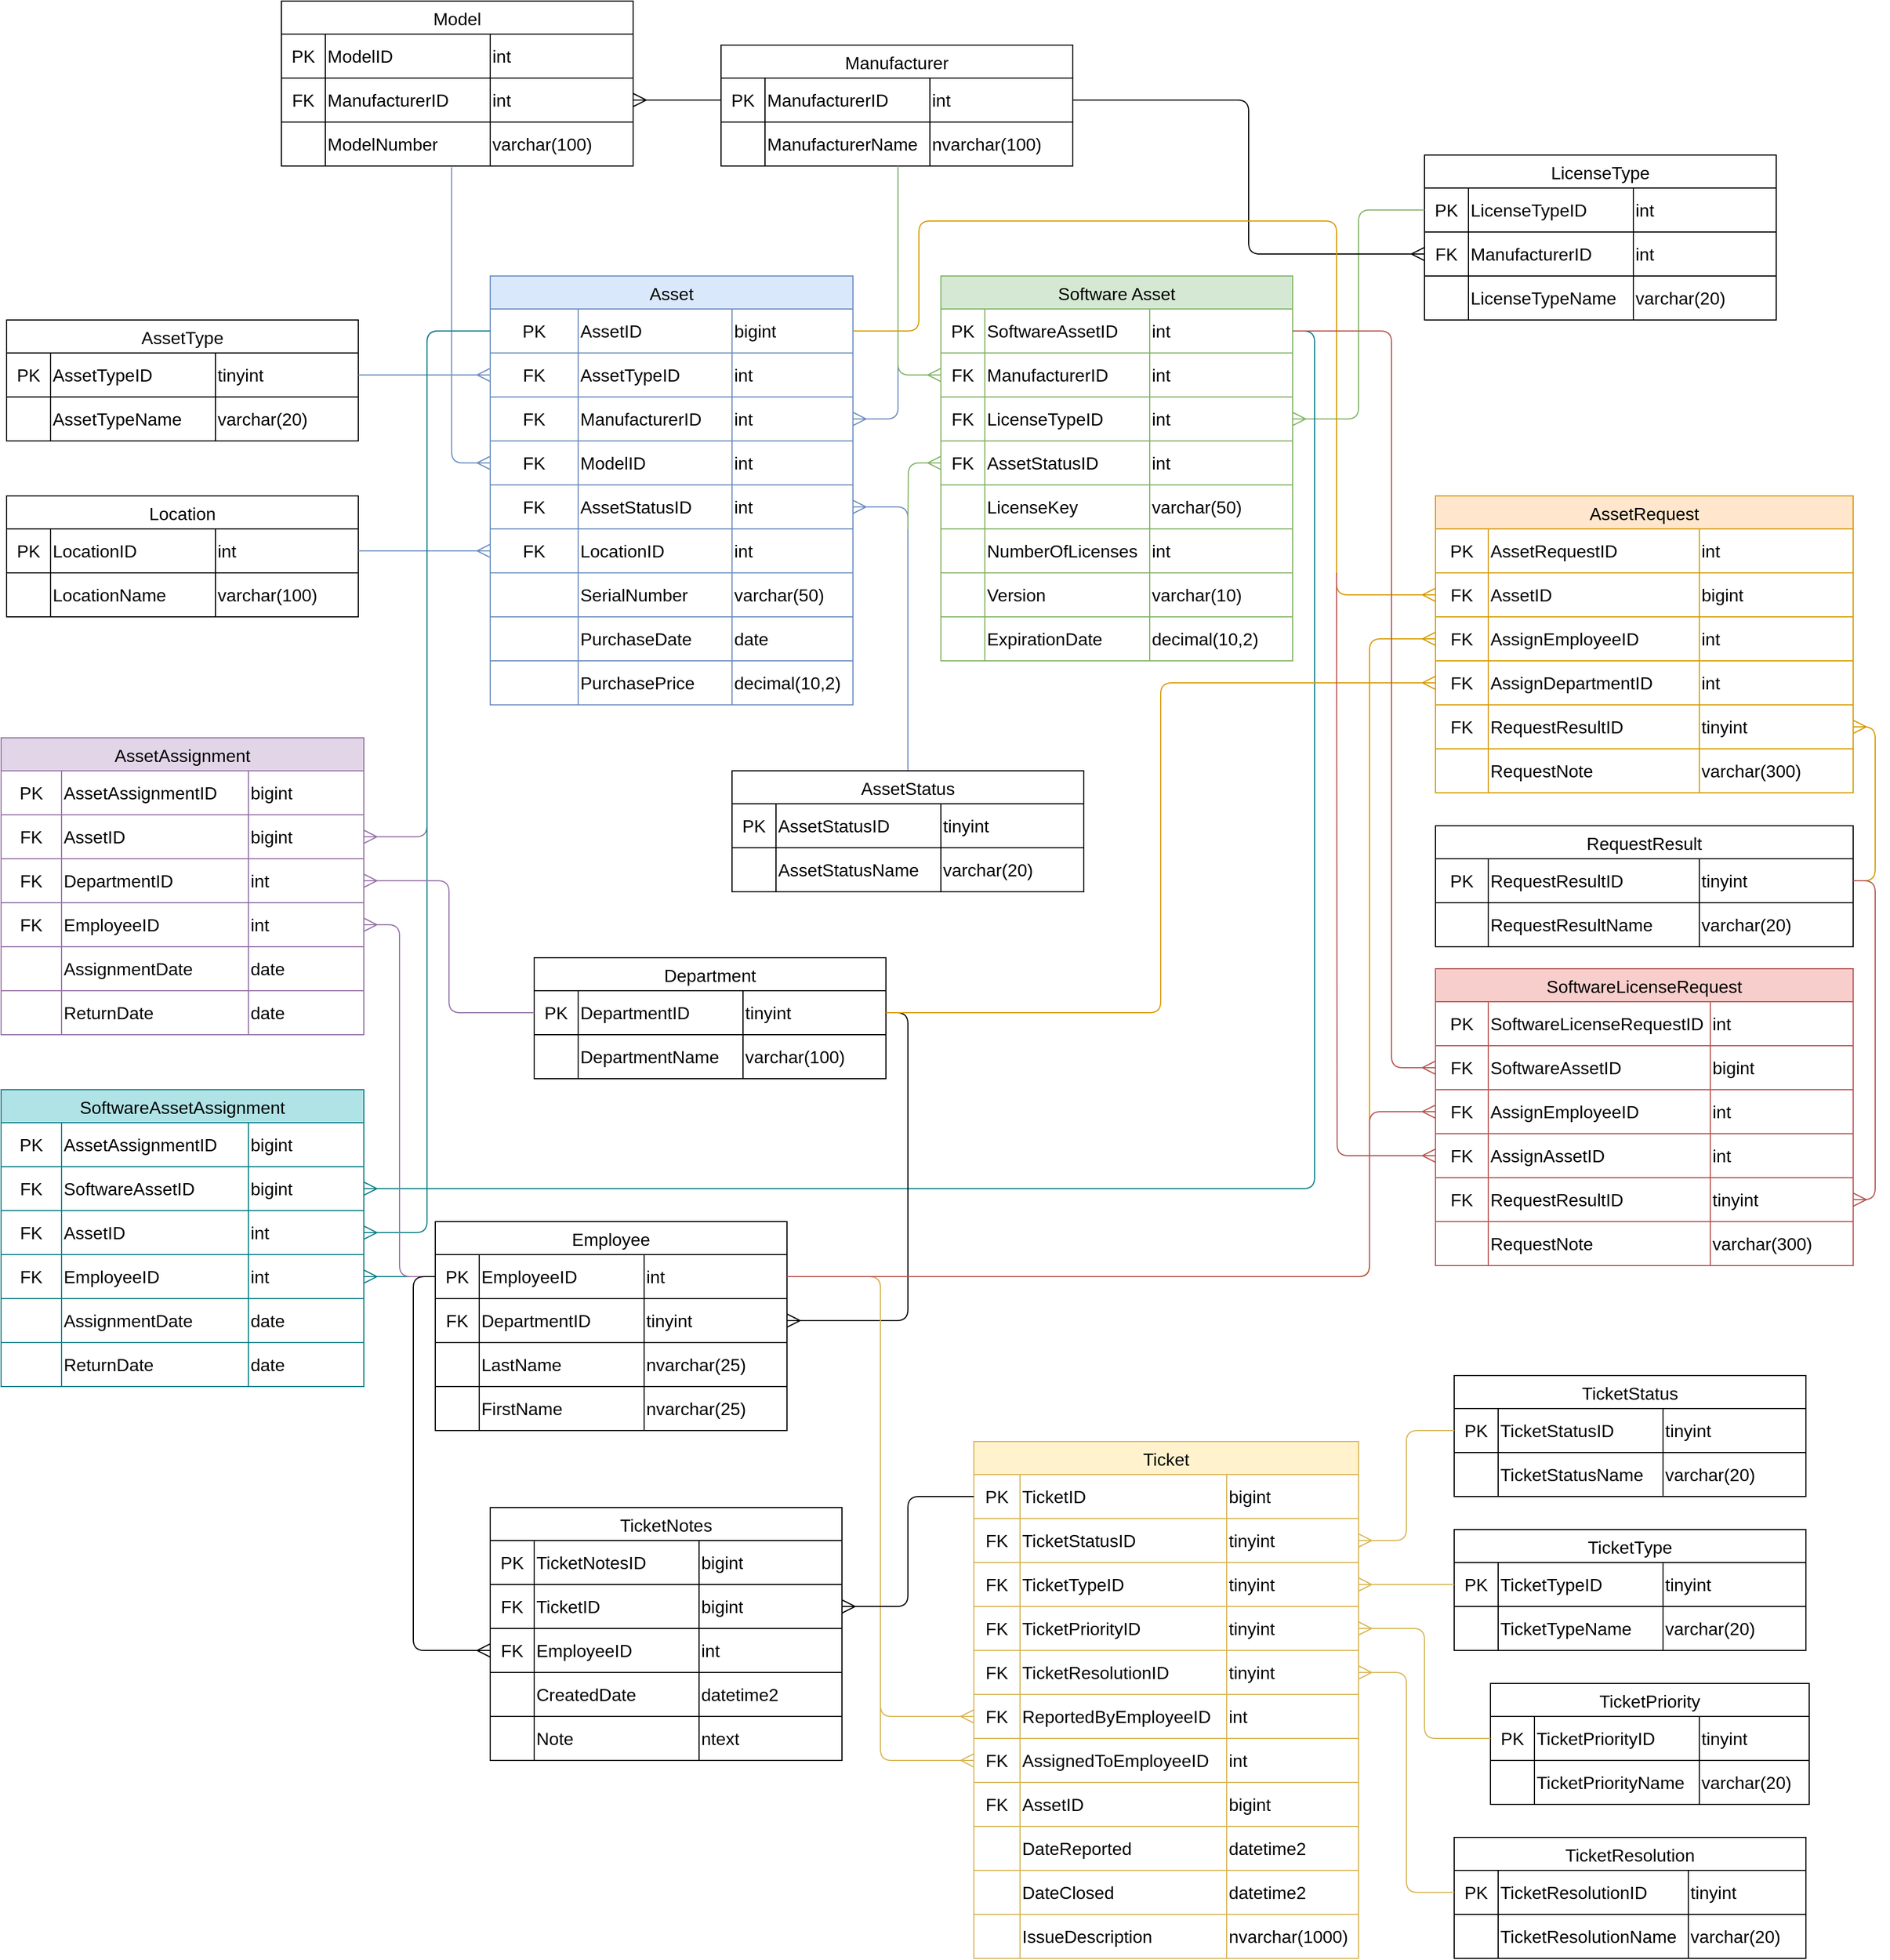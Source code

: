 <mxfile version="26.0.11">
  <diagram name="Seite-1" id="u39cB1oXYarwGEkVBq_q">
    <mxGraphModel dx="4181" dy="1258" grid="1" gridSize="10" guides="1" tooltips="1" connect="1" arrows="1" fold="1" page="1" pageScale="1" pageWidth="827" pageHeight="1169" math="0" shadow="0">
      <root>
        <mxCell id="0" />
        <mxCell id="1" parent="0" />
        <mxCell id="DZ5GJPDxYkYPLcdzl3_F-1" value="Asset" style="shape=table;startSize=30;container=1;collapsible=0;childLayout=tableLayout;strokeColor=#6c8ebf;fontSize=16;fillColor=#dae8fc;" parent="1" vertex="1">
          <mxGeometry x="-50" y="300" width="330" height="390" as="geometry" />
        </mxCell>
        <mxCell id="DZ5GJPDxYkYPLcdzl3_F-2" value="" style="shape=tableRow;horizontal=0;startSize=0;swimlaneHead=0;swimlaneBody=0;strokeColor=inherit;top=0;left=0;bottom=0;right=0;collapsible=0;dropTarget=0;fillColor=none;points=[[0,0.5],[1,0.5]];portConstraint=eastwest;fontSize=16;" parent="DZ5GJPDxYkYPLcdzl3_F-1" vertex="1">
          <mxGeometry y="30" width="330" height="40" as="geometry" />
        </mxCell>
        <mxCell id="DZ5GJPDxYkYPLcdzl3_F-3" value="PK" style="shape=partialRectangle;html=1;whiteSpace=wrap;connectable=0;strokeColor=inherit;overflow=hidden;fillColor=none;top=0;left=0;bottom=0;right=0;pointerEvents=1;fontSize=16;" parent="DZ5GJPDxYkYPLcdzl3_F-2" vertex="1">
          <mxGeometry width="80" height="40" as="geometry">
            <mxRectangle width="80" height="40" as="alternateBounds" />
          </mxGeometry>
        </mxCell>
        <mxCell id="DZ5GJPDxYkYPLcdzl3_F-4" value="AssetID" style="shape=partialRectangle;html=1;whiteSpace=wrap;connectable=0;strokeColor=inherit;overflow=hidden;fillColor=none;top=0;left=0;bottom=0;right=0;pointerEvents=1;fontSize=16;align=left;" parent="DZ5GJPDxYkYPLcdzl3_F-2" vertex="1">
          <mxGeometry x="80" width="140" height="40" as="geometry">
            <mxRectangle width="140" height="40" as="alternateBounds" />
          </mxGeometry>
        </mxCell>
        <mxCell id="DZ5GJPDxYkYPLcdzl3_F-5" value="bigint" style="shape=partialRectangle;html=1;whiteSpace=wrap;connectable=0;strokeColor=inherit;overflow=hidden;fillColor=none;top=0;left=0;bottom=0;right=0;pointerEvents=1;fontSize=16;align=left;" parent="DZ5GJPDxYkYPLcdzl3_F-2" vertex="1">
          <mxGeometry x="220" width="110" height="40" as="geometry">
            <mxRectangle width="110" height="40" as="alternateBounds" />
          </mxGeometry>
        </mxCell>
        <mxCell id="DZ5GJPDxYkYPLcdzl3_F-6" value="" style="shape=tableRow;horizontal=0;startSize=0;swimlaneHead=0;swimlaneBody=0;strokeColor=inherit;top=0;left=0;bottom=0;right=0;collapsible=0;dropTarget=0;fillColor=none;points=[[0,0.5],[1,0.5]];portConstraint=eastwest;fontSize=16;" parent="DZ5GJPDxYkYPLcdzl3_F-1" vertex="1">
          <mxGeometry y="70" width="330" height="40" as="geometry" />
        </mxCell>
        <mxCell id="DZ5GJPDxYkYPLcdzl3_F-7" value="FK" style="shape=partialRectangle;html=1;whiteSpace=wrap;connectable=0;strokeColor=inherit;overflow=hidden;fillColor=none;top=0;left=0;bottom=0;right=0;pointerEvents=1;fontSize=16;" parent="DZ5GJPDxYkYPLcdzl3_F-6" vertex="1">
          <mxGeometry width="80" height="40" as="geometry">
            <mxRectangle width="80" height="40" as="alternateBounds" />
          </mxGeometry>
        </mxCell>
        <mxCell id="DZ5GJPDxYkYPLcdzl3_F-8" value="AssetTypeID" style="shape=partialRectangle;html=1;whiteSpace=wrap;connectable=0;strokeColor=inherit;overflow=hidden;fillColor=none;top=0;left=0;bottom=0;right=0;pointerEvents=1;fontSize=16;align=left;" parent="DZ5GJPDxYkYPLcdzl3_F-6" vertex="1">
          <mxGeometry x="80" width="140" height="40" as="geometry">
            <mxRectangle width="140" height="40" as="alternateBounds" />
          </mxGeometry>
        </mxCell>
        <mxCell id="DZ5GJPDxYkYPLcdzl3_F-9" value="int" style="shape=partialRectangle;html=1;whiteSpace=wrap;connectable=0;strokeColor=inherit;overflow=hidden;fillColor=none;top=0;left=0;bottom=0;right=0;pointerEvents=1;fontSize=16;align=left;" parent="DZ5GJPDxYkYPLcdzl3_F-6" vertex="1">
          <mxGeometry x="220" width="110" height="40" as="geometry">
            <mxRectangle width="110" height="40" as="alternateBounds" />
          </mxGeometry>
        </mxCell>
        <mxCell id="DZ5GJPDxYkYPLcdzl3_F-10" value="" style="shape=tableRow;horizontal=0;startSize=0;swimlaneHead=0;swimlaneBody=0;strokeColor=inherit;top=0;left=0;bottom=0;right=0;collapsible=0;dropTarget=0;fillColor=none;points=[[0,0.5],[1,0.5]];portConstraint=eastwest;fontSize=16;" parent="DZ5GJPDxYkYPLcdzl3_F-1" vertex="1">
          <mxGeometry y="110" width="330" height="40" as="geometry" />
        </mxCell>
        <mxCell id="DZ5GJPDxYkYPLcdzl3_F-11" value="FK" style="shape=partialRectangle;html=1;whiteSpace=wrap;connectable=0;strokeColor=inherit;overflow=hidden;fillColor=none;top=0;left=0;bottom=0;right=0;pointerEvents=1;fontSize=16;" parent="DZ5GJPDxYkYPLcdzl3_F-10" vertex="1">
          <mxGeometry width="80" height="40" as="geometry">
            <mxRectangle width="80" height="40" as="alternateBounds" />
          </mxGeometry>
        </mxCell>
        <mxCell id="DZ5GJPDxYkYPLcdzl3_F-12" value="ManufacturerID" style="shape=partialRectangle;html=1;whiteSpace=wrap;connectable=0;strokeColor=inherit;overflow=hidden;fillColor=none;top=0;left=0;bottom=0;right=0;pointerEvents=1;fontSize=16;align=left;" parent="DZ5GJPDxYkYPLcdzl3_F-10" vertex="1">
          <mxGeometry x="80" width="140" height="40" as="geometry">
            <mxRectangle width="140" height="40" as="alternateBounds" />
          </mxGeometry>
        </mxCell>
        <mxCell id="DZ5GJPDxYkYPLcdzl3_F-13" value="int" style="shape=partialRectangle;html=1;whiteSpace=wrap;connectable=0;strokeColor=inherit;overflow=hidden;fillColor=none;top=0;left=0;bottom=0;right=0;pointerEvents=1;fontSize=16;align=left;" parent="DZ5GJPDxYkYPLcdzl3_F-10" vertex="1">
          <mxGeometry x="220" width="110" height="40" as="geometry">
            <mxRectangle width="110" height="40" as="alternateBounds" />
          </mxGeometry>
        </mxCell>
        <mxCell id="DZ5GJPDxYkYPLcdzl3_F-14" style="shape=tableRow;horizontal=0;startSize=0;swimlaneHead=0;swimlaneBody=0;strokeColor=inherit;top=0;left=0;bottom=0;right=0;collapsible=0;dropTarget=0;fillColor=none;points=[[0,0.5],[1,0.5]];portConstraint=eastwest;fontSize=16;" parent="DZ5GJPDxYkYPLcdzl3_F-1" vertex="1">
          <mxGeometry y="150" width="330" height="40" as="geometry" />
        </mxCell>
        <mxCell id="DZ5GJPDxYkYPLcdzl3_F-15" value="FK" style="shape=partialRectangle;html=1;whiteSpace=wrap;connectable=0;strokeColor=inherit;overflow=hidden;fillColor=none;top=0;left=0;bottom=0;right=0;pointerEvents=1;fontSize=16;" parent="DZ5GJPDxYkYPLcdzl3_F-14" vertex="1">
          <mxGeometry width="80" height="40" as="geometry">
            <mxRectangle width="80" height="40" as="alternateBounds" />
          </mxGeometry>
        </mxCell>
        <mxCell id="DZ5GJPDxYkYPLcdzl3_F-16" value="ModelID" style="shape=partialRectangle;html=1;whiteSpace=wrap;connectable=0;strokeColor=inherit;overflow=hidden;fillColor=none;top=0;left=0;bottom=0;right=0;pointerEvents=1;fontSize=16;align=left;" parent="DZ5GJPDxYkYPLcdzl3_F-14" vertex="1">
          <mxGeometry x="80" width="140" height="40" as="geometry">
            <mxRectangle width="140" height="40" as="alternateBounds" />
          </mxGeometry>
        </mxCell>
        <mxCell id="DZ5GJPDxYkYPLcdzl3_F-17" value="int" style="shape=partialRectangle;html=1;whiteSpace=wrap;connectable=0;strokeColor=inherit;overflow=hidden;fillColor=none;top=0;left=0;bottom=0;right=0;pointerEvents=1;fontSize=16;align=left;" parent="DZ5GJPDxYkYPLcdzl3_F-14" vertex="1">
          <mxGeometry x="220" width="110" height="40" as="geometry">
            <mxRectangle width="110" height="40" as="alternateBounds" />
          </mxGeometry>
        </mxCell>
        <mxCell id="DZ5GJPDxYkYPLcdzl3_F-18" style="shape=tableRow;horizontal=0;startSize=0;swimlaneHead=0;swimlaneBody=0;strokeColor=inherit;top=0;left=0;bottom=0;right=0;collapsible=0;dropTarget=0;fillColor=none;points=[[0,0.5],[1,0.5]];portConstraint=eastwest;fontSize=16;" parent="DZ5GJPDxYkYPLcdzl3_F-1" vertex="1">
          <mxGeometry y="190" width="330" height="40" as="geometry" />
        </mxCell>
        <mxCell id="DZ5GJPDxYkYPLcdzl3_F-19" value="FK" style="shape=partialRectangle;html=1;whiteSpace=wrap;connectable=0;strokeColor=inherit;overflow=hidden;fillColor=none;top=0;left=0;bottom=0;right=0;pointerEvents=1;fontSize=16;" parent="DZ5GJPDxYkYPLcdzl3_F-18" vertex="1">
          <mxGeometry width="80" height="40" as="geometry">
            <mxRectangle width="80" height="40" as="alternateBounds" />
          </mxGeometry>
        </mxCell>
        <mxCell id="DZ5GJPDxYkYPLcdzl3_F-20" value="AssetStatusID" style="shape=partialRectangle;html=1;whiteSpace=wrap;connectable=0;strokeColor=inherit;overflow=hidden;fillColor=none;top=0;left=0;bottom=0;right=0;pointerEvents=1;fontSize=16;align=left;" parent="DZ5GJPDxYkYPLcdzl3_F-18" vertex="1">
          <mxGeometry x="80" width="140" height="40" as="geometry">
            <mxRectangle width="140" height="40" as="alternateBounds" />
          </mxGeometry>
        </mxCell>
        <mxCell id="DZ5GJPDxYkYPLcdzl3_F-21" value="int" style="shape=partialRectangle;html=1;whiteSpace=wrap;connectable=0;strokeColor=inherit;overflow=hidden;fillColor=none;top=0;left=0;bottom=0;right=0;pointerEvents=1;fontSize=16;align=left;" parent="DZ5GJPDxYkYPLcdzl3_F-18" vertex="1">
          <mxGeometry x="220" width="110" height="40" as="geometry">
            <mxRectangle width="110" height="40" as="alternateBounds" />
          </mxGeometry>
        </mxCell>
        <mxCell id="DZ5GJPDxYkYPLcdzl3_F-22" style="shape=tableRow;horizontal=0;startSize=0;swimlaneHead=0;swimlaneBody=0;strokeColor=inherit;top=0;left=0;bottom=0;right=0;collapsible=0;dropTarget=0;fillColor=none;points=[[0,0.5],[1,0.5]];portConstraint=eastwest;fontSize=16;" parent="DZ5GJPDxYkYPLcdzl3_F-1" vertex="1">
          <mxGeometry y="230" width="330" height="40" as="geometry" />
        </mxCell>
        <mxCell id="DZ5GJPDxYkYPLcdzl3_F-23" value="FK" style="shape=partialRectangle;html=1;whiteSpace=wrap;connectable=0;strokeColor=inherit;overflow=hidden;fillColor=none;top=0;left=0;bottom=0;right=0;pointerEvents=1;fontSize=16;" parent="DZ5GJPDxYkYPLcdzl3_F-22" vertex="1">
          <mxGeometry width="80" height="40" as="geometry">
            <mxRectangle width="80" height="40" as="alternateBounds" />
          </mxGeometry>
        </mxCell>
        <mxCell id="DZ5GJPDxYkYPLcdzl3_F-24" value="LocationID" style="shape=partialRectangle;html=1;whiteSpace=wrap;connectable=0;strokeColor=inherit;overflow=hidden;fillColor=none;top=0;left=0;bottom=0;right=0;pointerEvents=1;fontSize=16;align=left;" parent="DZ5GJPDxYkYPLcdzl3_F-22" vertex="1">
          <mxGeometry x="80" width="140" height="40" as="geometry">
            <mxRectangle width="140" height="40" as="alternateBounds" />
          </mxGeometry>
        </mxCell>
        <mxCell id="DZ5GJPDxYkYPLcdzl3_F-25" value="int" style="shape=partialRectangle;html=1;whiteSpace=wrap;connectable=0;strokeColor=inherit;overflow=hidden;fillColor=none;top=0;left=0;bottom=0;right=0;pointerEvents=1;fontSize=16;align=left;" parent="DZ5GJPDxYkYPLcdzl3_F-22" vertex="1">
          <mxGeometry x="220" width="110" height="40" as="geometry">
            <mxRectangle width="110" height="40" as="alternateBounds" />
          </mxGeometry>
        </mxCell>
        <mxCell id="DZ5GJPDxYkYPLcdzl3_F-26" style="shape=tableRow;horizontal=0;startSize=0;swimlaneHead=0;swimlaneBody=0;strokeColor=inherit;top=0;left=0;bottom=0;right=0;collapsible=0;dropTarget=0;fillColor=none;points=[[0,0.5],[1,0.5]];portConstraint=eastwest;fontSize=16;" parent="DZ5GJPDxYkYPLcdzl3_F-1" vertex="1">
          <mxGeometry y="270" width="330" height="40" as="geometry" />
        </mxCell>
        <mxCell id="DZ5GJPDxYkYPLcdzl3_F-27" style="shape=partialRectangle;html=1;whiteSpace=wrap;connectable=0;strokeColor=inherit;overflow=hidden;fillColor=none;top=0;left=0;bottom=0;right=0;pointerEvents=1;fontSize=16;" parent="DZ5GJPDxYkYPLcdzl3_F-26" vertex="1">
          <mxGeometry width="80" height="40" as="geometry">
            <mxRectangle width="80" height="40" as="alternateBounds" />
          </mxGeometry>
        </mxCell>
        <mxCell id="DZ5GJPDxYkYPLcdzl3_F-28" value="SerialNumber" style="shape=partialRectangle;html=1;whiteSpace=wrap;connectable=0;strokeColor=inherit;overflow=hidden;fillColor=none;top=0;left=0;bottom=0;right=0;pointerEvents=1;fontSize=16;align=left;" parent="DZ5GJPDxYkYPLcdzl3_F-26" vertex="1">
          <mxGeometry x="80" width="140" height="40" as="geometry">
            <mxRectangle width="140" height="40" as="alternateBounds" />
          </mxGeometry>
        </mxCell>
        <mxCell id="DZ5GJPDxYkYPLcdzl3_F-29" value="varchar(50)" style="shape=partialRectangle;html=1;whiteSpace=wrap;connectable=0;strokeColor=inherit;overflow=hidden;fillColor=none;top=0;left=0;bottom=0;right=0;pointerEvents=1;fontSize=16;align=left;" parent="DZ5GJPDxYkYPLcdzl3_F-26" vertex="1">
          <mxGeometry x="220" width="110" height="40" as="geometry">
            <mxRectangle width="110" height="40" as="alternateBounds" />
          </mxGeometry>
        </mxCell>
        <mxCell id="DZ5GJPDxYkYPLcdzl3_F-30" style="shape=tableRow;horizontal=0;startSize=0;swimlaneHead=0;swimlaneBody=0;strokeColor=inherit;top=0;left=0;bottom=0;right=0;collapsible=0;dropTarget=0;fillColor=none;points=[[0,0.5],[1,0.5]];portConstraint=eastwest;fontSize=16;" parent="DZ5GJPDxYkYPLcdzl3_F-1" vertex="1">
          <mxGeometry y="310" width="330" height="40" as="geometry" />
        </mxCell>
        <mxCell id="DZ5GJPDxYkYPLcdzl3_F-31" style="shape=partialRectangle;html=1;whiteSpace=wrap;connectable=0;strokeColor=inherit;overflow=hidden;fillColor=none;top=0;left=0;bottom=0;right=0;pointerEvents=1;fontSize=16;" parent="DZ5GJPDxYkYPLcdzl3_F-30" vertex="1">
          <mxGeometry width="80" height="40" as="geometry">
            <mxRectangle width="80" height="40" as="alternateBounds" />
          </mxGeometry>
        </mxCell>
        <mxCell id="DZ5GJPDxYkYPLcdzl3_F-32" value="PurchaseDate" style="shape=partialRectangle;html=1;whiteSpace=wrap;connectable=0;strokeColor=inherit;overflow=hidden;fillColor=none;top=0;left=0;bottom=0;right=0;pointerEvents=1;fontSize=16;align=left;" parent="DZ5GJPDxYkYPLcdzl3_F-30" vertex="1">
          <mxGeometry x="80" width="140" height="40" as="geometry">
            <mxRectangle width="140" height="40" as="alternateBounds" />
          </mxGeometry>
        </mxCell>
        <mxCell id="DZ5GJPDxYkYPLcdzl3_F-33" value="date" style="shape=partialRectangle;html=1;whiteSpace=wrap;connectable=0;strokeColor=inherit;overflow=hidden;fillColor=none;top=0;left=0;bottom=0;right=0;pointerEvents=1;fontSize=16;align=left;" parent="DZ5GJPDxYkYPLcdzl3_F-30" vertex="1">
          <mxGeometry x="220" width="110" height="40" as="geometry">
            <mxRectangle width="110" height="40" as="alternateBounds" />
          </mxGeometry>
        </mxCell>
        <mxCell id="DZ5GJPDxYkYPLcdzl3_F-34" style="shape=tableRow;horizontal=0;startSize=0;swimlaneHead=0;swimlaneBody=0;strokeColor=inherit;top=0;left=0;bottom=0;right=0;collapsible=0;dropTarget=0;fillColor=none;points=[[0,0.5],[1,0.5]];portConstraint=eastwest;fontSize=16;" parent="DZ5GJPDxYkYPLcdzl3_F-1" vertex="1">
          <mxGeometry y="350" width="330" height="40" as="geometry" />
        </mxCell>
        <mxCell id="DZ5GJPDxYkYPLcdzl3_F-35" style="shape=partialRectangle;html=1;whiteSpace=wrap;connectable=0;strokeColor=inherit;overflow=hidden;fillColor=none;top=0;left=0;bottom=0;right=0;pointerEvents=1;fontSize=16;" parent="DZ5GJPDxYkYPLcdzl3_F-34" vertex="1">
          <mxGeometry width="80" height="40" as="geometry">
            <mxRectangle width="80" height="40" as="alternateBounds" />
          </mxGeometry>
        </mxCell>
        <mxCell id="DZ5GJPDxYkYPLcdzl3_F-36" value="PurchasePrice" style="shape=partialRectangle;html=1;whiteSpace=wrap;connectable=0;strokeColor=inherit;overflow=hidden;fillColor=none;top=0;left=0;bottom=0;right=0;pointerEvents=1;fontSize=16;align=left;" parent="DZ5GJPDxYkYPLcdzl3_F-34" vertex="1">
          <mxGeometry x="80" width="140" height="40" as="geometry">
            <mxRectangle width="140" height="40" as="alternateBounds" />
          </mxGeometry>
        </mxCell>
        <mxCell id="DZ5GJPDxYkYPLcdzl3_F-37" value="decimal(10,2)" style="shape=partialRectangle;html=1;whiteSpace=wrap;connectable=0;strokeColor=inherit;overflow=hidden;fillColor=none;top=0;left=0;bottom=0;right=0;pointerEvents=1;fontSize=16;align=left;" parent="DZ5GJPDxYkYPLcdzl3_F-34" vertex="1">
          <mxGeometry x="220" width="110" height="40" as="geometry">
            <mxRectangle width="110" height="40" as="alternateBounds" />
          </mxGeometry>
        </mxCell>
        <mxCell id="DZ5GJPDxYkYPLcdzl3_F-38" value="Software Asset" style="shape=table;startSize=30;container=1;collapsible=0;childLayout=tableLayout;strokeColor=#82b366;fontSize=16;fillColor=#d5e8d4;" parent="1" vertex="1">
          <mxGeometry x="360" y="300" width="320" height="350" as="geometry" />
        </mxCell>
        <mxCell id="DZ5GJPDxYkYPLcdzl3_F-39" value="" style="shape=tableRow;horizontal=0;startSize=0;swimlaneHead=0;swimlaneBody=0;strokeColor=inherit;top=0;left=0;bottom=0;right=0;collapsible=0;dropTarget=0;fillColor=none;points=[[0,0.5],[1,0.5]];portConstraint=eastwest;fontSize=16;" parent="DZ5GJPDxYkYPLcdzl3_F-38" vertex="1">
          <mxGeometry y="30" width="320" height="40" as="geometry" />
        </mxCell>
        <mxCell id="DZ5GJPDxYkYPLcdzl3_F-40" value="PK" style="shape=partialRectangle;html=1;whiteSpace=wrap;connectable=0;strokeColor=inherit;overflow=hidden;fillColor=none;top=0;left=0;bottom=0;right=0;pointerEvents=1;fontSize=16;" parent="DZ5GJPDxYkYPLcdzl3_F-39" vertex="1">
          <mxGeometry width="40" height="40" as="geometry">
            <mxRectangle width="40" height="40" as="alternateBounds" />
          </mxGeometry>
        </mxCell>
        <mxCell id="DZ5GJPDxYkYPLcdzl3_F-41" value="SoftwareAssetID" style="shape=partialRectangle;html=1;whiteSpace=wrap;connectable=0;strokeColor=inherit;overflow=hidden;fillColor=none;top=0;left=0;bottom=0;right=0;pointerEvents=1;fontSize=16;align=left;" parent="DZ5GJPDxYkYPLcdzl3_F-39" vertex="1">
          <mxGeometry x="40" width="150" height="40" as="geometry">
            <mxRectangle width="150" height="40" as="alternateBounds" />
          </mxGeometry>
        </mxCell>
        <mxCell id="DZ5GJPDxYkYPLcdzl3_F-42" value="int" style="shape=partialRectangle;html=1;whiteSpace=wrap;connectable=0;strokeColor=inherit;overflow=hidden;fillColor=none;top=0;left=0;bottom=0;right=0;pointerEvents=1;fontSize=16;align=left;" parent="DZ5GJPDxYkYPLcdzl3_F-39" vertex="1">
          <mxGeometry x="190" width="130" height="40" as="geometry">
            <mxRectangle width="130" height="40" as="alternateBounds" />
          </mxGeometry>
        </mxCell>
        <mxCell id="DZ5GJPDxYkYPLcdzl3_F-43" value="" style="shape=tableRow;horizontal=0;startSize=0;swimlaneHead=0;swimlaneBody=0;strokeColor=inherit;top=0;left=0;bottom=0;right=0;collapsible=0;dropTarget=0;fillColor=none;points=[[0,0.5],[1,0.5]];portConstraint=eastwest;fontSize=16;" parent="DZ5GJPDxYkYPLcdzl3_F-38" vertex="1">
          <mxGeometry y="70" width="320" height="40" as="geometry" />
        </mxCell>
        <mxCell id="DZ5GJPDxYkYPLcdzl3_F-44" value="FK" style="shape=partialRectangle;html=1;whiteSpace=wrap;connectable=0;strokeColor=inherit;overflow=hidden;fillColor=none;top=0;left=0;bottom=0;right=0;pointerEvents=1;fontSize=16;" parent="DZ5GJPDxYkYPLcdzl3_F-43" vertex="1">
          <mxGeometry width="40" height="40" as="geometry">
            <mxRectangle width="40" height="40" as="alternateBounds" />
          </mxGeometry>
        </mxCell>
        <mxCell id="DZ5GJPDxYkYPLcdzl3_F-45" value="ManufacturerID" style="shape=partialRectangle;html=1;whiteSpace=wrap;connectable=0;strokeColor=inherit;overflow=hidden;fillColor=none;top=0;left=0;bottom=0;right=0;pointerEvents=1;fontSize=16;align=left;" parent="DZ5GJPDxYkYPLcdzl3_F-43" vertex="1">
          <mxGeometry x="40" width="150" height="40" as="geometry">
            <mxRectangle width="150" height="40" as="alternateBounds" />
          </mxGeometry>
        </mxCell>
        <mxCell id="DZ5GJPDxYkYPLcdzl3_F-46" value="int" style="shape=partialRectangle;html=1;whiteSpace=wrap;connectable=0;strokeColor=inherit;overflow=hidden;fillColor=none;top=0;left=0;bottom=0;right=0;pointerEvents=1;fontSize=16;align=left;" parent="DZ5GJPDxYkYPLcdzl3_F-43" vertex="1">
          <mxGeometry x="190" width="130" height="40" as="geometry">
            <mxRectangle width="130" height="40" as="alternateBounds" />
          </mxGeometry>
        </mxCell>
        <mxCell id="DZ5GJPDxYkYPLcdzl3_F-51" style="shape=tableRow;horizontal=0;startSize=0;swimlaneHead=0;swimlaneBody=0;strokeColor=inherit;top=0;left=0;bottom=0;right=0;collapsible=0;dropTarget=0;fillColor=none;points=[[0,0.5],[1,0.5]];portConstraint=eastwest;fontSize=16;" parent="DZ5GJPDxYkYPLcdzl3_F-38" vertex="1">
          <mxGeometry y="110" width="320" height="40" as="geometry" />
        </mxCell>
        <mxCell id="DZ5GJPDxYkYPLcdzl3_F-52" value="FK" style="shape=partialRectangle;html=1;whiteSpace=wrap;connectable=0;strokeColor=inherit;overflow=hidden;fillColor=none;top=0;left=0;bottom=0;right=0;pointerEvents=1;fontSize=16;" parent="DZ5GJPDxYkYPLcdzl3_F-51" vertex="1">
          <mxGeometry width="40" height="40" as="geometry">
            <mxRectangle width="40" height="40" as="alternateBounds" />
          </mxGeometry>
        </mxCell>
        <mxCell id="DZ5GJPDxYkYPLcdzl3_F-53" value="LicenseTypeID" style="shape=partialRectangle;html=1;whiteSpace=wrap;connectable=0;strokeColor=inherit;overflow=hidden;fillColor=none;top=0;left=0;bottom=0;right=0;pointerEvents=1;fontSize=16;align=left;" parent="DZ5GJPDxYkYPLcdzl3_F-51" vertex="1">
          <mxGeometry x="40" width="150" height="40" as="geometry">
            <mxRectangle width="150" height="40" as="alternateBounds" />
          </mxGeometry>
        </mxCell>
        <mxCell id="DZ5GJPDxYkYPLcdzl3_F-54" value="int" style="shape=partialRectangle;html=1;whiteSpace=wrap;connectable=0;strokeColor=inherit;overflow=hidden;fillColor=none;top=0;left=0;bottom=0;right=0;pointerEvents=1;fontSize=16;align=left;" parent="DZ5GJPDxYkYPLcdzl3_F-51" vertex="1">
          <mxGeometry x="190" width="130" height="40" as="geometry">
            <mxRectangle width="130" height="40" as="alternateBounds" />
          </mxGeometry>
        </mxCell>
        <mxCell id="DZ5GJPDxYkYPLcdzl3_F-55" style="shape=tableRow;horizontal=0;startSize=0;swimlaneHead=0;swimlaneBody=0;strokeColor=inherit;top=0;left=0;bottom=0;right=0;collapsible=0;dropTarget=0;fillColor=none;points=[[0,0.5],[1,0.5]];portConstraint=eastwest;fontSize=16;" parent="DZ5GJPDxYkYPLcdzl3_F-38" vertex="1">
          <mxGeometry y="150" width="320" height="40" as="geometry" />
        </mxCell>
        <mxCell id="DZ5GJPDxYkYPLcdzl3_F-56" value="FK" style="shape=partialRectangle;html=1;whiteSpace=wrap;connectable=0;strokeColor=inherit;overflow=hidden;fillColor=none;top=0;left=0;bottom=0;right=0;pointerEvents=1;fontSize=16;" parent="DZ5GJPDxYkYPLcdzl3_F-55" vertex="1">
          <mxGeometry width="40" height="40" as="geometry">
            <mxRectangle width="40" height="40" as="alternateBounds" />
          </mxGeometry>
        </mxCell>
        <mxCell id="DZ5GJPDxYkYPLcdzl3_F-57" value="AssetStatusID" style="shape=partialRectangle;html=1;whiteSpace=wrap;connectable=0;strokeColor=inherit;overflow=hidden;fillColor=none;top=0;left=0;bottom=0;right=0;pointerEvents=1;fontSize=16;align=left;" parent="DZ5GJPDxYkYPLcdzl3_F-55" vertex="1">
          <mxGeometry x="40" width="150" height="40" as="geometry">
            <mxRectangle width="150" height="40" as="alternateBounds" />
          </mxGeometry>
        </mxCell>
        <mxCell id="DZ5GJPDxYkYPLcdzl3_F-58" value="int" style="shape=partialRectangle;html=1;whiteSpace=wrap;connectable=0;strokeColor=inherit;overflow=hidden;fillColor=none;top=0;left=0;bottom=0;right=0;pointerEvents=1;fontSize=16;align=left;" parent="DZ5GJPDxYkYPLcdzl3_F-55" vertex="1">
          <mxGeometry x="190" width="130" height="40" as="geometry">
            <mxRectangle width="130" height="40" as="alternateBounds" />
          </mxGeometry>
        </mxCell>
        <mxCell id="DZ5GJPDxYkYPLcdzl3_F-59" style="shape=tableRow;horizontal=0;startSize=0;swimlaneHead=0;swimlaneBody=0;strokeColor=inherit;top=0;left=0;bottom=0;right=0;collapsible=0;dropTarget=0;fillColor=none;points=[[0,0.5],[1,0.5]];portConstraint=eastwest;fontSize=16;" parent="DZ5GJPDxYkYPLcdzl3_F-38" vertex="1">
          <mxGeometry y="190" width="320" height="40" as="geometry" />
        </mxCell>
        <mxCell id="DZ5GJPDxYkYPLcdzl3_F-60" style="shape=partialRectangle;html=1;whiteSpace=wrap;connectable=0;strokeColor=inherit;overflow=hidden;fillColor=none;top=0;left=0;bottom=0;right=0;pointerEvents=1;fontSize=16;" parent="DZ5GJPDxYkYPLcdzl3_F-59" vertex="1">
          <mxGeometry width="40" height="40" as="geometry">
            <mxRectangle width="40" height="40" as="alternateBounds" />
          </mxGeometry>
        </mxCell>
        <mxCell id="DZ5GJPDxYkYPLcdzl3_F-61" value="LicenseKey" style="shape=partialRectangle;html=1;whiteSpace=wrap;connectable=0;strokeColor=inherit;overflow=hidden;fillColor=none;top=0;left=0;bottom=0;right=0;pointerEvents=1;fontSize=16;align=left;" parent="DZ5GJPDxYkYPLcdzl3_F-59" vertex="1">
          <mxGeometry x="40" width="150" height="40" as="geometry">
            <mxRectangle width="150" height="40" as="alternateBounds" />
          </mxGeometry>
        </mxCell>
        <mxCell id="DZ5GJPDxYkYPLcdzl3_F-62" value="varchar(50)" style="shape=partialRectangle;html=1;whiteSpace=wrap;connectable=0;strokeColor=inherit;overflow=hidden;fillColor=none;top=0;left=0;bottom=0;right=0;pointerEvents=1;fontSize=16;align=left;" parent="DZ5GJPDxYkYPLcdzl3_F-59" vertex="1">
          <mxGeometry x="190" width="130" height="40" as="geometry">
            <mxRectangle width="130" height="40" as="alternateBounds" />
          </mxGeometry>
        </mxCell>
        <mxCell id="DZ5GJPDxYkYPLcdzl3_F-63" style="shape=tableRow;horizontal=0;startSize=0;swimlaneHead=0;swimlaneBody=0;strokeColor=inherit;top=0;left=0;bottom=0;right=0;collapsible=0;dropTarget=0;fillColor=none;points=[[0,0.5],[1,0.5]];portConstraint=eastwest;fontSize=16;" parent="DZ5GJPDxYkYPLcdzl3_F-38" vertex="1">
          <mxGeometry y="230" width="320" height="40" as="geometry" />
        </mxCell>
        <mxCell id="DZ5GJPDxYkYPLcdzl3_F-64" style="shape=partialRectangle;html=1;whiteSpace=wrap;connectable=0;strokeColor=inherit;overflow=hidden;fillColor=none;top=0;left=0;bottom=0;right=0;pointerEvents=1;fontSize=16;" parent="DZ5GJPDxYkYPLcdzl3_F-63" vertex="1">
          <mxGeometry width="40" height="40" as="geometry">
            <mxRectangle width="40" height="40" as="alternateBounds" />
          </mxGeometry>
        </mxCell>
        <mxCell id="DZ5GJPDxYkYPLcdzl3_F-65" value="NumberOfLicenses" style="shape=partialRectangle;html=1;whiteSpace=wrap;connectable=0;strokeColor=inherit;overflow=hidden;fillColor=none;top=0;left=0;bottom=0;right=0;pointerEvents=1;fontSize=16;align=left;" parent="DZ5GJPDxYkYPLcdzl3_F-63" vertex="1">
          <mxGeometry x="40" width="150" height="40" as="geometry">
            <mxRectangle width="150" height="40" as="alternateBounds" />
          </mxGeometry>
        </mxCell>
        <mxCell id="DZ5GJPDxYkYPLcdzl3_F-66" value="int" style="shape=partialRectangle;html=1;whiteSpace=wrap;connectable=0;strokeColor=inherit;overflow=hidden;fillColor=none;top=0;left=0;bottom=0;right=0;pointerEvents=1;fontSize=16;align=left;" parent="DZ5GJPDxYkYPLcdzl3_F-63" vertex="1">
          <mxGeometry x="190" width="130" height="40" as="geometry">
            <mxRectangle width="130" height="40" as="alternateBounds" />
          </mxGeometry>
        </mxCell>
        <mxCell id="DZ5GJPDxYkYPLcdzl3_F-67" style="shape=tableRow;horizontal=0;startSize=0;swimlaneHead=0;swimlaneBody=0;strokeColor=inherit;top=0;left=0;bottom=0;right=0;collapsible=0;dropTarget=0;fillColor=none;points=[[0,0.5],[1,0.5]];portConstraint=eastwest;fontSize=16;" parent="DZ5GJPDxYkYPLcdzl3_F-38" vertex="1">
          <mxGeometry y="270" width="320" height="40" as="geometry" />
        </mxCell>
        <mxCell id="DZ5GJPDxYkYPLcdzl3_F-68" style="shape=partialRectangle;html=1;whiteSpace=wrap;connectable=0;strokeColor=inherit;overflow=hidden;fillColor=none;top=0;left=0;bottom=0;right=0;pointerEvents=1;fontSize=16;" parent="DZ5GJPDxYkYPLcdzl3_F-67" vertex="1">
          <mxGeometry width="40" height="40" as="geometry">
            <mxRectangle width="40" height="40" as="alternateBounds" />
          </mxGeometry>
        </mxCell>
        <mxCell id="DZ5GJPDxYkYPLcdzl3_F-69" value="Version" style="shape=partialRectangle;html=1;whiteSpace=wrap;connectable=0;strokeColor=inherit;overflow=hidden;fillColor=none;top=0;left=0;bottom=0;right=0;pointerEvents=1;fontSize=16;align=left;" parent="DZ5GJPDxYkYPLcdzl3_F-67" vertex="1">
          <mxGeometry x="40" width="150" height="40" as="geometry">
            <mxRectangle width="150" height="40" as="alternateBounds" />
          </mxGeometry>
        </mxCell>
        <mxCell id="DZ5GJPDxYkYPLcdzl3_F-70" value="varchar(10)" style="shape=partialRectangle;html=1;whiteSpace=wrap;connectable=0;strokeColor=inherit;overflow=hidden;fillColor=none;top=0;left=0;bottom=0;right=0;pointerEvents=1;fontSize=16;align=left;" parent="DZ5GJPDxYkYPLcdzl3_F-67" vertex="1">
          <mxGeometry x="190" width="130" height="40" as="geometry">
            <mxRectangle width="130" height="40" as="alternateBounds" />
          </mxGeometry>
        </mxCell>
        <mxCell id="DZ5GJPDxYkYPLcdzl3_F-71" style="shape=tableRow;horizontal=0;startSize=0;swimlaneHead=0;swimlaneBody=0;strokeColor=inherit;top=0;left=0;bottom=0;right=0;collapsible=0;dropTarget=0;fillColor=none;points=[[0,0.5],[1,0.5]];portConstraint=eastwest;fontSize=16;" parent="DZ5GJPDxYkYPLcdzl3_F-38" vertex="1">
          <mxGeometry y="310" width="320" height="40" as="geometry" />
        </mxCell>
        <mxCell id="DZ5GJPDxYkYPLcdzl3_F-72" style="shape=partialRectangle;html=1;whiteSpace=wrap;connectable=0;strokeColor=inherit;overflow=hidden;fillColor=none;top=0;left=0;bottom=0;right=0;pointerEvents=1;fontSize=16;" parent="DZ5GJPDxYkYPLcdzl3_F-71" vertex="1">
          <mxGeometry width="40" height="40" as="geometry">
            <mxRectangle width="40" height="40" as="alternateBounds" />
          </mxGeometry>
        </mxCell>
        <mxCell id="DZ5GJPDxYkYPLcdzl3_F-73" value="ExpirationDate" style="shape=partialRectangle;html=1;whiteSpace=wrap;connectable=0;strokeColor=inherit;overflow=hidden;fillColor=none;top=0;left=0;bottom=0;right=0;pointerEvents=1;fontSize=16;align=left;" parent="DZ5GJPDxYkYPLcdzl3_F-71" vertex="1">
          <mxGeometry x="40" width="150" height="40" as="geometry">
            <mxRectangle width="150" height="40" as="alternateBounds" />
          </mxGeometry>
        </mxCell>
        <mxCell id="DZ5GJPDxYkYPLcdzl3_F-74" value="decimal(10,2)" style="shape=partialRectangle;html=1;whiteSpace=wrap;connectable=0;strokeColor=inherit;overflow=hidden;fillColor=none;top=0;left=0;bottom=0;right=0;pointerEvents=1;fontSize=16;align=left;" parent="DZ5GJPDxYkYPLcdzl3_F-71" vertex="1">
          <mxGeometry x="190" width="130" height="40" as="geometry">
            <mxRectangle width="130" height="40" as="alternateBounds" />
          </mxGeometry>
        </mxCell>
        <mxCell id="DZ5GJPDxYkYPLcdzl3_F-161" style="edgeStyle=orthogonalEdgeStyle;rounded=1;orthogonalLoop=1;jettySize=auto;html=1;exitX=0.5;exitY=0;exitDx=0;exitDy=0;entryX=1;entryY=0.5;entryDx=0;entryDy=0;endArrow=ERmany;startFill=0;endFill=0;endSize=10;curved=0;fillColor=#dae8fc;strokeColor=#6c8ebf;" parent="1" source="DZ5GJPDxYkYPLcdzl3_F-75" target="DZ5GJPDxYkYPLcdzl3_F-18" edge="1">
          <mxGeometry relative="1" as="geometry" />
        </mxCell>
        <mxCell id="DZ5GJPDxYkYPLcdzl3_F-75" value="AssetStatus" style="shape=table;startSize=30;container=1;collapsible=0;childLayout=tableLayout;strokeColor=default;fontSize=16;" parent="1" vertex="1">
          <mxGeometry x="170" y="750" width="320" height="110" as="geometry" />
        </mxCell>
        <mxCell id="DZ5GJPDxYkYPLcdzl3_F-76" value="" style="shape=tableRow;horizontal=0;startSize=0;swimlaneHead=0;swimlaneBody=0;strokeColor=inherit;top=0;left=0;bottom=0;right=0;collapsible=0;dropTarget=0;fillColor=none;points=[[0,0.5],[1,0.5]];portConstraint=eastwest;fontSize=16;" parent="DZ5GJPDxYkYPLcdzl3_F-75" vertex="1">
          <mxGeometry y="30" width="320" height="40" as="geometry" />
        </mxCell>
        <mxCell id="DZ5GJPDxYkYPLcdzl3_F-77" value="PK" style="shape=partialRectangle;html=1;whiteSpace=wrap;connectable=0;strokeColor=inherit;overflow=hidden;fillColor=none;top=0;left=0;bottom=0;right=0;pointerEvents=1;fontSize=16;" parent="DZ5GJPDxYkYPLcdzl3_F-76" vertex="1">
          <mxGeometry width="40" height="40" as="geometry">
            <mxRectangle width="40" height="40" as="alternateBounds" />
          </mxGeometry>
        </mxCell>
        <mxCell id="DZ5GJPDxYkYPLcdzl3_F-78" value="AssetStatusID" style="shape=partialRectangle;html=1;whiteSpace=wrap;connectable=0;strokeColor=inherit;overflow=hidden;fillColor=none;top=0;left=0;bottom=0;right=0;pointerEvents=1;fontSize=16;align=left;" parent="DZ5GJPDxYkYPLcdzl3_F-76" vertex="1">
          <mxGeometry x="40" width="150" height="40" as="geometry">
            <mxRectangle width="150" height="40" as="alternateBounds" />
          </mxGeometry>
        </mxCell>
        <mxCell id="DZ5GJPDxYkYPLcdzl3_F-79" value="tinyint" style="shape=partialRectangle;html=1;whiteSpace=wrap;connectable=0;strokeColor=inherit;overflow=hidden;fillColor=none;top=0;left=0;bottom=0;right=0;pointerEvents=1;fontSize=16;align=left;" parent="DZ5GJPDxYkYPLcdzl3_F-76" vertex="1">
          <mxGeometry x="190" width="130" height="40" as="geometry">
            <mxRectangle width="130" height="40" as="alternateBounds" />
          </mxGeometry>
        </mxCell>
        <mxCell id="DZ5GJPDxYkYPLcdzl3_F-80" value="" style="shape=tableRow;horizontal=0;startSize=0;swimlaneHead=0;swimlaneBody=0;strokeColor=inherit;top=0;left=0;bottom=0;right=0;collapsible=0;dropTarget=0;fillColor=none;points=[[0,0.5],[1,0.5]];portConstraint=eastwest;fontSize=16;" parent="DZ5GJPDxYkYPLcdzl3_F-75" vertex="1">
          <mxGeometry y="70" width="320" height="40" as="geometry" />
        </mxCell>
        <mxCell id="DZ5GJPDxYkYPLcdzl3_F-81" value="" style="shape=partialRectangle;html=1;whiteSpace=wrap;connectable=0;strokeColor=inherit;overflow=hidden;fillColor=none;top=0;left=0;bottom=0;right=0;pointerEvents=1;fontSize=16;" parent="DZ5GJPDxYkYPLcdzl3_F-80" vertex="1">
          <mxGeometry width="40" height="40" as="geometry">
            <mxRectangle width="40" height="40" as="alternateBounds" />
          </mxGeometry>
        </mxCell>
        <mxCell id="DZ5GJPDxYkYPLcdzl3_F-82" value="AssetStatusName" style="shape=partialRectangle;html=1;whiteSpace=wrap;connectable=0;strokeColor=inherit;overflow=hidden;fillColor=none;top=0;left=0;bottom=0;right=0;pointerEvents=1;fontSize=16;align=left;" parent="DZ5GJPDxYkYPLcdzl3_F-80" vertex="1">
          <mxGeometry x="40" width="150" height="40" as="geometry">
            <mxRectangle width="150" height="40" as="alternateBounds" />
          </mxGeometry>
        </mxCell>
        <mxCell id="DZ5GJPDxYkYPLcdzl3_F-83" value="varchar(20)" style="shape=partialRectangle;html=1;whiteSpace=wrap;connectable=0;strokeColor=inherit;overflow=hidden;fillColor=none;top=0;left=0;bottom=0;right=0;pointerEvents=1;fontSize=16;align=left;" parent="DZ5GJPDxYkYPLcdzl3_F-80" vertex="1">
          <mxGeometry x="190" width="130" height="40" as="geometry">
            <mxRectangle width="130" height="40" as="alternateBounds" />
          </mxGeometry>
        </mxCell>
        <mxCell id="DZ5GJPDxYkYPLcdzl3_F-114" value="Manufacturer" style="shape=table;startSize=30;container=1;collapsible=0;childLayout=tableLayout;strokeColor=default;fontSize=16;" parent="1" vertex="1">
          <mxGeometry x="160" y="90" width="320" height="110" as="geometry" />
        </mxCell>
        <mxCell id="DZ5GJPDxYkYPLcdzl3_F-115" value="" style="shape=tableRow;horizontal=0;startSize=0;swimlaneHead=0;swimlaneBody=0;strokeColor=inherit;top=0;left=0;bottom=0;right=0;collapsible=0;dropTarget=0;fillColor=none;points=[[0,0.5],[1,0.5]];portConstraint=eastwest;fontSize=16;" parent="DZ5GJPDxYkYPLcdzl3_F-114" vertex="1">
          <mxGeometry y="30" width="320" height="40" as="geometry" />
        </mxCell>
        <mxCell id="DZ5GJPDxYkYPLcdzl3_F-116" value="PK" style="shape=partialRectangle;html=1;whiteSpace=wrap;connectable=0;strokeColor=inherit;overflow=hidden;fillColor=none;top=0;left=0;bottom=0;right=0;pointerEvents=1;fontSize=16;" parent="DZ5GJPDxYkYPLcdzl3_F-115" vertex="1">
          <mxGeometry width="40" height="40" as="geometry">
            <mxRectangle width="40" height="40" as="alternateBounds" />
          </mxGeometry>
        </mxCell>
        <mxCell id="DZ5GJPDxYkYPLcdzl3_F-117" value="ManufacturerID" style="shape=partialRectangle;html=1;whiteSpace=wrap;connectable=0;strokeColor=inherit;overflow=hidden;fillColor=none;top=0;left=0;bottom=0;right=0;pointerEvents=1;fontSize=16;align=left;" parent="DZ5GJPDxYkYPLcdzl3_F-115" vertex="1">
          <mxGeometry x="40" width="150" height="40" as="geometry">
            <mxRectangle width="150" height="40" as="alternateBounds" />
          </mxGeometry>
        </mxCell>
        <mxCell id="DZ5GJPDxYkYPLcdzl3_F-118" value="int" style="shape=partialRectangle;html=1;whiteSpace=wrap;connectable=0;strokeColor=inherit;overflow=hidden;fillColor=none;top=0;left=0;bottom=0;right=0;pointerEvents=1;fontSize=16;align=left;" parent="DZ5GJPDxYkYPLcdzl3_F-115" vertex="1">
          <mxGeometry x="190" width="130" height="40" as="geometry">
            <mxRectangle width="130" height="40" as="alternateBounds" />
          </mxGeometry>
        </mxCell>
        <mxCell id="DZ5GJPDxYkYPLcdzl3_F-119" value="" style="shape=tableRow;horizontal=0;startSize=0;swimlaneHead=0;swimlaneBody=0;strokeColor=inherit;top=0;left=0;bottom=0;right=0;collapsible=0;dropTarget=0;fillColor=none;points=[[0,0.5],[1,0.5]];portConstraint=eastwest;fontSize=16;" parent="DZ5GJPDxYkYPLcdzl3_F-114" vertex="1">
          <mxGeometry y="70" width="320" height="40" as="geometry" />
        </mxCell>
        <mxCell id="DZ5GJPDxYkYPLcdzl3_F-120" value="" style="shape=partialRectangle;html=1;whiteSpace=wrap;connectable=0;strokeColor=inherit;overflow=hidden;fillColor=none;top=0;left=0;bottom=0;right=0;pointerEvents=1;fontSize=16;" parent="DZ5GJPDxYkYPLcdzl3_F-119" vertex="1">
          <mxGeometry width="40" height="40" as="geometry">
            <mxRectangle width="40" height="40" as="alternateBounds" />
          </mxGeometry>
        </mxCell>
        <mxCell id="DZ5GJPDxYkYPLcdzl3_F-121" value="ManufacturerName" style="shape=partialRectangle;html=1;whiteSpace=wrap;connectable=0;strokeColor=inherit;overflow=hidden;fillColor=none;top=0;left=0;bottom=0;right=0;pointerEvents=1;fontSize=16;align=left;" parent="DZ5GJPDxYkYPLcdzl3_F-119" vertex="1">
          <mxGeometry x="40" width="150" height="40" as="geometry">
            <mxRectangle width="150" height="40" as="alternateBounds" />
          </mxGeometry>
        </mxCell>
        <mxCell id="DZ5GJPDxYkYPLcdzl3_F-122" value="nvarchar(100)" style="shape=partialRectangle;html=1;whiteSpace=wrap;connectable=0;strokeColor=inherit;overflow=hidden;fillColor=none;top=0;left=0;bottom=0;right=0;pointerEvents=1;fontSize=16;align=left;" parent="DZ5GJPDxYkYPLcdzl3_F-119" vertex="1">
          <mxGeometry x="190" width="130" height="40" as="geometry">
            <mxRectangle width="130" height="40" as="alternateBounds" />
          </mxGeometry>
        </mxCell>
        <mxCell id="DZ5GJPDxYkYPLcdzl3_F-123" value="Model" style="shape=table;startSize=30;container=1;collapsible=0;childLayout=tableLayout;strokeColor=default;fontSize=16;" parent="1" vertex="1">
          <mxGeometry x="-240" y="50" width="320" height="150" as="geometry" />
        </mxCell>
        <mxCell id="DZ5GJPDxYkYPLcdzl3_F-124" value="" style="shape=tableRow;horizontal=0;startSize=0;swimlaneHead=0;swimlaneBody=0;strokeColor=inherit;top=0;left=0;bottom=0;right=0;collapsible=0;dropTarget=0;fillColor=none;points=[[0,0.5],[1,0.5]];portConstraint=eastwest;fontSize=16;" parent="DZ5GJPDxYkYPLcdzl3_F-123" vertex="1">
          <mxGeometry y="30" width="320" height="40" as="geometry" />
        </mxCell>
        <mxCell id="DZ5GJPDxYkYPLcdzl3_F-125" value="PK" style="shape=partialRectangle;html=1;whiteSpace=wrap;connectable=0;strokeColor=inherit;overflow=hidden;fillColor=none;top=0;left=0;bottom=0;right=0;pointerEvents=1;fontSize=16;" parent="DZ5GJPDxYkYPLcdzl3_F-124" vertex="1">
          <mxGeometry width="40" height="40" as="geometry">
            <mxRectangle width="40" height="40" as="alternateBounds" />
          </mxGeometry>
        </mxCell>
        <mxCell id="DZ5GJPDxYkYPLcdzl3_F-126" value="ModelID" style="shape=partialRectangle;html=1;whiteSpace=wrap;connectable=0;strokeColor=inherit;overflow=hidden;fillColor=none;top=0;left=0;bottom=0;right=0;pointerEvents=1;fontSize=16;align=left;" parent="DZ5GJPDxYkYPLcdzl3_F-124" vertex="1">
          <mxGeometry x="40" width="150" height="40" as="geometry">
            <mxRectangle width="150" height="40" as="alternateBounds" />
          </mxGeometry>
        </mxCell>
        <mxCell id="DZ5GJPDxYkYPLcdzl3_F-127" value="int" style="shape=partialRectangle;html=1;whiteSpace=wrap;connectable=0;strokeColor=inherit;overflow=hidden;fillColor=none;top=0;left=0;bottom=0;right=0;pointerEvents=1;fontSize=16;align=left;" parent="DZ5GJPDxYkYPLcdzl3_F-124" vertex="1">
          <mxGeometry x="190" width="130" height="40" as="geometry">
            <mxRectangle width="130" height="40" as="alternateBounds" />
          </mxGeometry>
        </mxCell>
        <mxCell id="DZ5GJPDxYkYPLcdzl3_F-128" value="" style="shape=tableRow;horizontal=0;startSize=0;swimlaneHead=0;swimlaneBody=0;strokeColor=inherit;top=0;left=0;bottom=0;right=0;collapsible=0;dropTarget=0;fillColor=none;points=[[0,0.5],[1,0.5]];portConstraint=eastwest;fontSize=16;" parent="DZ5GJPDxYkYPLcdzl3_F-123" vertex="1">
          <mxGeometry y="70" width="320" height="40" as="geometry" />
        </mxCell>
        <mxCell id="DZ5GJPDxYkYPLcdzl3_F-129" value="FK" style="shape=partialRectangle;html=1;whiteSpace=wrap;connectable=0;strokeColor=inherit;overflow=hidden;fillColor=none;top=0;left=0;bottom=0;right=0;pointerEvents=1;fontSize=16;" parent="DZ5GJPDxYkYPLcdzl3_F-128" vertex="1">
          <mxGeometry width="40" height="40" as="geometry">
            <mxRectangle width="40" height="40" as="alternateBounds" />
          </mxGeometry>
        </mxCell>
        <mxCell id="DZ5GJPDxYkYPLcdzl3_F-130" value="ManufacturerID" style="shape=partialRectangle;html=1;whiteSpace=wrap;connectable=0;strokeColor=inherit;overflow=hidden;fillColor=none;top=0;left=0;bottom=0;right=0;pointerEvents=1;fontSize=16;align=left;" parent="DZ5GJPDxYkYPLcdzl3_F-128" vertex="1">
          <mxGeometry x="40" width="150" height="40" as="geometry">
            <mxRectangle width="150" height="40" as="alternateBounds" />
          </mxGeometry>
        </mxCell>
        <mxCell id="DZ5GJPDxYkYPLcdzl3_F-131" value="int" style="shape=partialRectangle;html=1;whiteSpace=wrap;connectable=0;strokeColor=inherit;overflow=hidden;fillColor=none;top=0;left=0;bottom=0;right=0;pointerEvents=1;fontSize=16;align=left;" parent="DZ5GJPDxYkYPLcdzl3_F-128" vertex="1">
          <mxGeometry x="190" width="130" height="40" as="geometry">
            <mxRectangle width="130" height="40" as="alternateBounds" />
          </mxGeometry>
        </mxCell>
        <mxCell id="DZ5GJPDxYkYPLcdzl3_F-132" style="shape=tableRow;horizontal=0;startSize=0;swimlaneHead=0;swimlaneBody=0;strokeColor=inherit;top=0;left=0;bottom=0;right=0;collapsible=0;dropTarget=0;fillColor=none;points=[[0,0.5],[1,0.5]];portConstraint=eastwest;fontSize=16;" parent="DZ5GJPDxYkYPLcdzl3_F-123" vertex="1">
          <mxGeometry y="110" width="320" height="40" as="geometry" />
        </mxCell>
        <mxCell id="DZ5GJPDxYkYPLcdzl3_F-133" style="shape=partialRectangle;html=1;whiteSpace=wrap;connectable=0;strokeColor=inherit;overflow=hidden;fillColor=none;top=0;left=0;bottom=0;right=0;pointerEvents=1;fontSize=16;" parent="DZ5GJPDxYkYPLcdzl3_F-132" vertex="1">
          <mxGeometry width="40" height="40" as="geometry">
            <mxRectangle width="40" height="40" as="alternateBounds" />
          </mxGeometry>
        </mxCell>
        <mxCell id="DZ5GJPDxYkYPLcdzl3_F-134" value="ModelNumber" style="shape=partialRectangle;html=1;whiteSpace=wrap;connectable=0;strokeColor=inherit;overflow=hidden;fillColor=none;top=0;left=0;bottom=0;right=0;pointerEvents=1;fontSize=16;align=left;" parent="DZ5GJPDxYkYPLcdzl3_F-132" vertex="1">
          <mxGeometry x="40" width="150" height="40" as="geometry">
            <mxRectangle width="150" height="40" as="alternateBounds" />
          </mxGeometry>
        </mxCell>
        <mxCell id="DZ5GJPDxYkYPLcdzl3_F-135" value="varchar(100)" style="shape=partialRectangle;html=1;whiteSpace=wrap;connectable=0;strokeColor=inherit;overflow=hidden;fillColor=none;top=0;left=0;bottom=0;right=0;pointerEvents=1;fontSize=16;align=left;" parent="DZ5GJPDxYkYPLcdzl3_F-132" vertex="1">
          <mxGeometry x="190" width="130" height="40" as="geometry">
            <mxRectangle width="130" height="40" as="alternateBounds" />
          </mxGeometry>
        </mxCell>
        <mxCell id="DZ5GJPDxYkYPLcdzl3_F-136" style="edgeStyle=orthogonalEdgeStyle;rounded=0;orthogonalLoop=1;jettySize=auto;html=1;exitX=1;exitY=0.5;exitDx=0;exitDy=0;entryX=0;entryY=0.5;entryDx=0;entryDy=0;endArrow=none;startFill=0;startArrow=ERmany;endSize=10;startSize=10;" parent="1" source="DZ5GJPDxYkYPLcdzl3_F-128" target="DZ5GJPDxYkYPLcdzl3_F-115" edge="1">
          <mxGeometry relative="1" as="geometry" />
        </mxCell>
        <mxCell id="DZ5GJPDxYkYPLcdzl3_F-140" value="AssetType" style="shape=table;startSize=30;container=1;collapsible=0;childLayout=tableLayout;strokeColor=default;fontSize=16;" parent="1" vertex="1">
          <mxGeometry x="-490" y="340" width="320" height="110" as="geometry" />
        </mxCell>
        <mxCell id="DZ5GJPDxYkYPLcdzl3_F-141" value="" style="shape=tableRow;horizontal=0;startSize=0;swimlaneHead=0;swimlaneBody=0;strokeColor=inherit;top=0;left=0;bottom=0;right=0;collapsible=0;dropTarget=0;fillColor=none;points=[[0,0.5],[1,0.5]];portConstraint=eastwest;fontSize=16;" parent="DZ5GJPDxYkYPLcdzl3_F-140" vertex="1">
          <mxGeometry y="30" width="320" height="40" as="geometry" />
        </mxCell>
        <mxCell id="DZ5GJPDxYkYPLcdzl3_F-142" value="PK" style="shape=partialRectangle;html=1;whiteSpace=wrap;connectable=0;strokeColor=inherit;overflow=hidden;fillColor=none;top=0;left=0;bottom=0;right=0;pointerEvents=1;fontSize=16;" parent="DZ5GJPDxYkYPLcdzl3_F-141" vertex="1">
          <mxGeometry width="40" height="40" as="geometry">
            <mxRectangle width="40" height="40" as="alternateBounds" />
          </mxGeometry>
        </mxCell>
        <mxCell id="DZ5GJPDxYkYPLcdzl3_F-143" value="AssetTypeID" style="shape=partialRectangle;html=1;whiteSpace=wrap;connectable=0;strokeColor=inherit;overflow=hidden;fillColor=none;top=0;left=0;bottom=0;right=0;pointerEvents=1;fontSize=16;align=left;" parent="DZ5GJPDxYkYPLcdzl3_F-141" vertex="1">
          <mxGeometry x="40" width="150" height="40" as="geometry">
            <mxRectangle width="150" height="40" as="alternateBounds" />
          </mxGeometry>
        </mxCell>
        <mxCell id="DZ5GJPDxYkYPLcdzl3_F-144" value="tinyint" style="shape=partialRectangle;html=1;whiteSpace=wrap;connectable=0;strokeColor=inherit;overflow=hidden;fillColor=none;top=0;left=0;bottom=0;right=0;pointerEvents=1;fontSize=16;align=left;" parent="DZ5GJPDxYkYPLcdzl3_F-141" vertex="1">
          <mxGeometry x="190" width="130" height="40" as="geometry">
            <mxRectangle width="130" height="40" as="alternateBounds" />
          </mxGeometry>
        </mxCell>
        <mxCell id="DZ5GJPDxYkYPLcdzl3_F-145" value="" style="shape=tableRow;horizontal=0;startSize=0;swimlaneHead=0;swimlaneBody=0;strokeColor=inherit;top=0;left=0;bottom=0;right=0;collapsible=0;dropTarget=0;fillColor=none;points=[[0,0.5],[1,0.5]];portConstraint=eastwest;fontSize=16;" parent="DZ5GJPDxYkYPLcdzl3_F-140" vertex="1">
          <mxGeometry y="70" width="320" height="40" as="geometry" />
        </mxCell>
        <mxCell id="DZ5GJPDxYkYPLcdzl3_F-146" value="" style="shape=partialRectangle;html=1;whiteSpace=wrap;connectable=0;strokeColor=inherit;overflow=hidden;fillColor=none;top=0;left=0;bottom=0;right=0;pointerEvents=1;fontSize=16;" parent="DZ5GJPDxYkYPLcdzl3_F-145" vertex="1">
          <mxGeometry width="40" height="40" as="geometry">
            <mxRectangle width="40" height="40" as="alternateBounds" />
          </mxGeometry>
        </mxCell>
        <mxCell id="DZ5GJPDxYkYPLcdzl3_F-147" value="AssetTypeName" style="shape=partialRectangle;html=1;whiteSpace=wrap;connectable=0;strokeColor=inherit;overflow=hidden;fillColor=none;top=0;left=0;bottom=0;right=0;pointerEvents=1;fontSize=16;align=left;" parent="DZ5GJPDxYkYPLcdzl3_F-145" vertex="1">
          <mxGeometry x="40" width="150" height="40" as="geometry">
            <mxRectangle width="150" height="40" as="alternateBounds" />
          </mxGeometry>
        </mxCell>
        <mxCell id="DZ5GJPDxYkYPLcdzl3_F-148" value="varchar(20)" style="shape=partialRectangle;html=1;whiteSpace=wrap;connectable=0;strokeColor=inherit;overflow=hidden;fillColor=none;top=0;left=0;bottom=0;right=0;pointerEvents=1;fontSize=16;align=left;" parent="DZ5GJPDxYkYPLcdzl3_F-145" vertex="1">
          <mxGeometry x="190" width="130" height="40" as="geometry">
            <mxRectangle width="130" height="40" as="alternateBounds" />
          </mxGeometry>
        </mxCell>
        <mxCell id="DZ5GJPDxYkYPLcdzl3_F-149" style="edgeStyle=orthogonalEdgeStyle;rounded=0;orthogonalLoop=1;jettySize=auto;html=1;exitX=0;exitY=0.5;exitDx=0;exitDy=0;entryX=1;entryY=0.5;entryDx=0;entryDy=0;endArrow=none;startFill=0;startArrow=ERmany;startSize=10;fillColor=#dae8fc;strokeColor=#6c8ebf;" parent="1" source="DZ5GJPDxYkYPLcdzl3_F-6" target="DZ5GJPDxYkYPLcdzl3_F-141" edge="1">
          <mxGeometry relative="1" as="geometry" />
        </mxCell>
        <mxCell id="DZ5GJPDxYkYPLcdzl3_F-150" value="Location" style="shape=table;startSize=30;container=1;collapsible=0;childLayout=tableLayout;strokeColor=default;fontSize=16;" parent="1" vertex="1">
          <mxGeometry x="-490" y="500" width="320" height="110" as="geometry" />
        </mxCell>
        <mxCell id="DZ5GJPDxYkYPLcdzl3_F-151" value="" style="shape=tableRow;horizontal=0;startSize=0;swimlaneHead=0;swimlaneBody=0;strokeColor=inherit;top=0;left=0;bottom=0;right=0;collapsible=0;dropTarget=0;fillColor=none;points=[[0,0.5],[1,0.5]];portConstraint=eastwest;fontSize=16;" parent="DZ5GJPDxYkYPLcdzl3_F-150" vertex="1">
          <mxGeometry y="30" width="320" height="40" as="geometry" />
        </mxCell>
        <mxCell id="DZ5GJPDxYkYPLcdzl3_F-152" value="PK" style="shape=partialRectangle;html=1;whiteSpace=wrap;connectable=0;strokeColor=inherit;overflow=hidden;fillColor=none;top=0;left=0;bottom=0;right=0;pointerEvents=1;fontSize=16;" parent="DZ5GJPDxYkYPLcdzl3_F-151" vertex="1">
          <mxGeometry width="40" height="40" as="geometry">
            <mxRectangle width="40" height="40" as="alternateBounds" />
          </mxGeometry>
        </mxCell>
        <mxCell id="DZ5GJPDxYkYPLcdzl3_F-153" value="LocationID" style="shape=partialRectangle;html=1;whiteSpace=wrap;connectable=0;strokeColor=inherit;overflow=hidden;fillColor=none;top=0;left=0;bottom=0;right=0;pointerEvents=1;fontSize=16;align=left;" parent="DZ5GJPDxYkYPLcdzl3_F-151" vertex="1">
          <mxGeometry x="40" width="150" height="40" as="geometry">
            <mxRectangle width="150" height="40" as="alternateBounds" />
          </mxGeometry>
        </mxCell>
        <mxCell id="DZ5GJPDxYkYPLcdzl3_F-154" value="int" style="shape=partialRectangle;html=1;whiteSpace=wrap;connectable=0;strokeColor=inherit;overflow=hidden;fillColor=none;top=0;left=0;bottom=0;right=0;pointerEvents=1;fontSize=16;align=left;" parent="DZ5GJPDxYkYPLcdzl3_F-151" vertex="1">
          <mxGeometry x="190" width="130" height="40" as="geometry">
            <mxRectangle width="130" height="40" as="alternateBounds" />
          </mxGeometry>
        </mxCell>
        <mxCell id="DZ5GJPDxYkYPLcdzl3_F-155" value="" style="shape=tableRow;horizontal=0;startSize=0;swimlaneHead=0;swimlaneBody=0;strokeColor=inherit;top=0;left=0;bottom=0;right=0;collapsible=0;dropTarget=0;fillColor=none;points=[[0,0.5],[1,0.5]];portConstraint=eastwest;fontSize=16;" parent="DZ5GJPDxYkYPLcdzl3_F-150" vertex="1">
          <mxGeometry y="70" width="320" height="40" as="geometry" />
        </mxCell>
        <mxCell id="DZ5GJPDxYkYPLcdzl3_F-156" value="" style="shape=partialRectangle;html=1;whiteSpace=wrap;connectable=0;strokeColor=inherit;overflow=hidden;fillColor=none;top=0;left=0;bottom=0;right=0;pointerEvents=1;fontSize=16;" parent="DZ5GJPDxYkYPLcdzl3_F-155" vertex="1">
          <mxGeometry width="40" height="40" as="geometry">
            <mxRectangle width="40" height="40" as="alternateBounds" />
          </mxGeometry>
        </mxCell>
        <mxCell id="DZ5GJPDxYkYPLcdzl3_F-157" value="LocationName" style="shape=partialRectangle;html=1;whiteSpace=wrap;connectable=0;strokeColor=inherit;overflow=hidden;fillColor=none;top=0;left=0;bottom=0;right=0;pointerEvents=1;fontSize=16;align=left;" parent="DZ5GJPDxYkYPLcdzl3_F-155" vertex="1">
          <mxGeometry x="40" width="150" height="40" as="geometry">
            <mxRectangle width="150" height="40" as="alternateBounds" />
          </mxGeometry>
        </mxCell>
        <mxCell id="DZ5GJPDxYkYPLcdzl3_F-158" value="varchar(100)" style="shape=partialRectangle;html=1;whiteSpace=wrap;connectable=0;strokeColor=inherit;overflow=hidden;fillColor=none;top=0;left=0;bottom=0;right=0;pointerEvents=1;fontSize=16;align=left;" parent="DZ5GJPDxYkYPLcdzl3_F-155" vertex="1">
          <mxGeometry x="190" width="130" height="40" as="geometry">
            <mxRectangle width="130" height="40" as="alternateBounds" />
          </mxGeometry>
        </mxCell>
        <mxCell id="DZ5GJPDxYkYPLcdzl3_F-159" style="edgeStyle=orthogonalEdgeStyle;rounded=0;orthogonalLoop=1;jettySize=auto;html=1;exitX=0;exitY=0.5;exitDx=0;exitDy=0;entryX=1;entryY=0.5;entryDx=0;entryDy=0;endArrow=none;startFill=0;startArrow=ERmany;startSize=10;fillColor=#dae8fc;strokeColor=#6c8ebf;" parent="1" source="DZ5GJPDxYkYPLcdzl3_F-22" target="DZ5GJPDxYkYPLcdzl3_F-151" edge="1">
          <mxGeometry relative="1" as="geometry" />
        </mxCell>
        <mxCell id="DZ5GJPDxYkYPLcdzl3_F-160" style="edgeStyle=orthogonalEdgeStyle;rounded=1;orthogonalLoop=1;jettySize=auto;html=1;exitX=0;exitY=0.5;exitDx=0;exitDy=0;entryX=0.484;entryY=1.025;entryDx=0;entryDy=0;entryPerimeter=0;endArrow=none;startFill=0;startArrow=ERmany;startSize=10;curved=0;fillColor=#dae8fc;strokeColor=#6c8ebf;" parent="1" source="DZ5GJPDxYkYPLcdzl3_F-14" target="DZ5GJPDxYkYPLcdzl3_F-132" edge="1">
          <mxGeometry relative="1" as="geometry" />
        </mxCell>
        <mxCell id="DZ5GJPDxYkYPLcdzl3_F-162" style="edgeStyle=orthogonalEdgeStyle;rounded=1;orthogonalLoop=1;jettySize=auto;html=1;exitX=0;exitY=0.5;exitDx=0;exitDy=0;endArrow=none;startFill=0;startArrow=ERmany;endSize=10;startSize=10;curved=0;fillColor=#d5e8d4;strokeColor=#82b366;" parent="1" source="DZ5GJPDxYkYPLcdzl3_F-55" edge="1">
          <mxGeometry relative="1" as="geometry">
            <mxPoint x="330" y="530" as="targetPoint" />
          </mxGeometry>
        </mxCell>
        <mxCell id="DZ5GJPDxYkYPLcdzl3_F-163" style="edgeStyle=orthogonalEdgeStyle;rounded=1;orthogonalLoop=1;jettySize=auto;html=1;exitX=1;exitY=0.5;exitDx=0;exitDy=0;entryX=0.503;entryY=1;entryDx=0;entryDy=0;entryPerimeter=0;endArrow=none;startFill=0;startArrow=ERmany;startSize=10;curved=0;fillColor=#dae8fc;strokeColor=#6c8ebf;" parent="1" source="DZ5GJPDxYkYPLcdzl3_F-10" target="DZ5GJPDxYkYPLcdzl3_F-119" edge="1">
          <mxGeometry relative="1" as="geometry" />
        </mxCell>
        <mxCell id="DZ5GJPDxYkYPLcdzl3_F-164" style="edgeStyle=orthogonalEdgeStyle;rounded=1;orthogonalLoop=1;jettySize=auto;html=1;exitX=0;exitY=0.5;exitDx=0;exitDy=0;entryX=0.503;entryY=1.025;entryDx=0;entryDy=0;entryPerimeter=0;endArrow=none;startFill=0;startArrow=ERmany;endSize=10;startSize=10;curved=0;fillColor=#d5e8d4;strokeColor=#82b366;" parent="1" source="DZ5GJPDxYkYPLcdzl3_F-43" target="DZ5GJPDxYkYPLcdzl3_F-119" edge="1">
          <mxGeometry relative="1" as="geometry" />
        </mxCell>
        <mxCell id="DZ5GJPDxYkYPLcdzl3_F-165" value="LicenseType" style="shape=table;startSize=30;container=1;collapsible=0;childLayout=tableLayout;strokeColor=default;fontSize=16;" parent="1" vertex="1">
          <mxGeometry x="800" y="190" width="320" height="150" as="geometry" />
        </mxCell>
        <mxCell id="DZ5GJPDxYkYPLcdzl3_F-166" value="" style="shape=tableRow;horizontal=0;startSize=0;swimlaneHead=0;swimlaneBody=0;strokeColor=inherit;top=0;left=0;bottom=0;right=0;collapsible=0;dropTarget=0;fillColor=none;points=[[0,0.5],[1,0.5]];portConstraint=eastwest;fontSize=16;" parent="DZ5GJPDxYkYPLcdzl3_F-165" vertex="1">
          <mxGeometry y="30" width="320" height="40" as="geometry" />
        </mxCell>
        <mxCell id="DZ5GJPDxYkYPLcdzl3_F-167" value="PK" style="shape=partialRectangle;html=1;whiteSpace=wrap;connectable=0;strokeColor=inherit;overflow=hidden;fillColor=none;top=0;left=0;bottom=0;right=0;pointerEvents=1;fontSize=16;" parent="DZ5GJPDxYkYPLcdzl3_F-166" vertex="1">
          <mxGeometry width="40" height="40" as="geometry">
            <mxRectangle width="40" height="40" as="alternateBounds" />
          </mxGeometry>
        </mxCell>
        <mxCell id="DZ5GJPDxYkYPLcdzl3_F-168" value="&lt;span style=&quot;text-align: center; text-wrap-mode: nowrap;&quot;&gt;LicenseTypeID&lt;/span&gt;" style="shape=partialRectangle;html=1;whiteSpace=wrap;connectable=0;strokeColor=inherit;overflow=hidden;fillColor=none;top=0;left=0;bottom=0;right=0;pointerEvents=1;fontSize=16;align=left;" parent="DZ5GJPDxYkYPLcdzl3_F-166" vertex="1">
          <mxGeometry x="40" width="150" height="40" as="geometry">
            <mxRectangle width="150" height="40" as="alternateBounds" />
          </mxGeometry>
        </mxCell>
        <mxCell id="DZ5GJPDxYkYPLcdzl3_F-169" value="int" style="shape=partialRectangle;html=1;whiteSpace=wrap;connectable=0;strokeColor=inherit;overflow=hidden;fillColor=none;top=0;left=0;bottom=0;right=0;pointerEvents=1;fontSize=16;align=left;" parent="DZ5GJPDxYkYPLcdzl3_F-166" vertex="1">
          <mxGeometry x="190" width="130" height="40" as="geometry">
            <mxRectangle width="130" height="40" as="alternateBounds" />
          </mxGeometry>
        </mxCell>
        <mxCell id="DZ5GJPDxYkYPLcdzl3_F-170" value="" style="shape=tableRow;horizontal=0;startSize=0;swimlaneHead=0;swimlaneBody=0;strokeColor=inherit;top=0;left=0;bottom=0;right=0;collapsible=0;dropTarget=0;fillColor=none;points=[[0,0.5],[1,0.5]];portConstraint=eastwest;fontSize=16;" parent="DZ5GJPDxYkYPLcdzl3_F-165" vertex="1">
          <mxGeometry y="70" width="320" height="40" as="geometry" />
        </mxCell>
        <mxCell id="DZ5GJPDxYkYPLcdzl3_F-171" value="FK" style="shape=partialRectangle;html=1;whiteSpace=wrap;connectable=0;strokeColor=inherit;overflow=hidden;fillColor=none;top=0;left=0;bottom=0;right=0;pointerEvents=1;fontSize=16;" parent="DZ5GJPDxYkYPLcdzl3_F-170" vertex="1">
          <mxGeometry width="40" height="40" as="geometry">
            <mxRectangle width="40" height="40" as="alternateBounds" />
          </mxGeometry>
        </mxCell>
        <mxCell id="DZ5GJPDxYkYPLcdzl3_F-172" value="ManufacturerID" style="shape=partialRectangle;html=1;whiteSpace=wrap;connectable=0;strokeColor=inherit;overflow=hidden;fillColor=none;top=0;left=0;bottom=0;right=0;pointerEvents=1;fontSize=16;align=left;" parent="DZ5GJPDxYkYPLcdzl3_F-170" vertex="1">
          <mxGeometry x="40" width="150" height="40" as="geometry">
            <mxRectangle width="150" height="40" as="alternateBounds" />
          </mxGeometry>
        </mxCell>
        <mxCell id="DZ5GJPDxYkYPLcdzl3_F-173" value="int" style="shape=partialRectangle;html=1;whiteSpace=wrap;connectable=0;strokeColor=inherit;overflow=hidden;fillColor=none;top=0;left=0;bottom=0;right=0;pointerEvents=1;fontSize=16;align=left;" parent="DZ5GJPDxYkYPLcdzl3_F-170" vertex="1">
          <mxGeometry x="190" width="130" height="40" as="geometry">
            <mxRectangle width="130" height="40" as="alternateBounds" />
          </mxGeometry>
        </mxCell>
        <mxCell id="DZ5GJPDxYkYPLcdzl3_F-174" style="shape=tableRow;horizontal=0;startSize=0;swimlaneHead=0;swimlaneBody=0;strokeColor=inherit;top=0;left=0;bottom=0;right=0;collapsible=0;dropTarget=0;fillColor=none;points=[[0,0.5],[1,0.5]];portConstraint=eastwest;fontSize=16;" parent="DZ5GJPDxYkYPLcdzl3_F-165" vertex="1">
          <mxGeometry y="110" width="320" height="40" as="geometry" />
        </mxCell>
        <mxCell id="DZ5GJPDxYkYPLcdzl3_F-175" style="shape=partialRectangle;html=1;whiteSpace=wrap;connectable=0;strokeColor=inherit;overflow=hidden;fillColor=none;top=0;left=0;bottom=0;right=0;pointerEvents=1;fontSize=16;" parent="DZ5GJPDxYkYPLcdzl3_F-174" vertex="1">
          <mxGeometry width="40" height="40" as="geometry">
            <mxRectangle width="40" height="40" as="alternateBounds" />
          </mxGeometry>
        </mxCell>
        <mxCell id="DZ5GJPDxYkYPLcdzl3_F-176" value="LicenseTypeName" style="shape=partialRectangle;html=1;whiteSpace=wrap;connectable=0;strokeColor=inherit;overflow=hidden;fillColor=none;top=0;left=0;bottom=0;right=0;pointerEvents=1;fontSize=16;align=left;" parent="DZ5GJPDxYkYPLcdzl3_F-174" vertex="1">
          <mxGeometry x="40" width="150" height="40" as="geometry">
            <mxRectangle width="150" height="40" as="alternateBounds" />
          </mxGeometry>
        </mxCell>
        <mxCell id="DZ5GJPDxYkYPLcdzl3_F-177" value="varchar(20)" style="shape=partialRectangle;html=1;whiteSpace=wrap;connectable=0;strokeColor=inherit;overflow=hidden;fillColor=none;top=0;left=0;bottom=0;right=0;pointerEvents=1;fontSize=16;align=left;" parent="DZ5GJPDxYkYPLcdzl3_F-174" vertex="1">
          <mxGeometry x="190" width="130" height="40" as="geometry">
            <mxRectangle width="130" height="40" as="alternateBounds" />
          </mxGeometry>
        </mxCell>
        <mxCell id="DZ5GJPDxYkYPLcdzl3_F-178" style="edgeStyle=orthogonalEdgeStyle;rounded=1;orthogonalLoop=1;jettySize=auto;html=1;exitX=1;exitY=0.5;exitDx=0;exitDy=0;entryX=0;entryY=0.5;entryDx=0;entryDy=0;endArrow=none;startFill=0;startArrow=ERmany;startSize=10;curved=0;fillColor=#d5e8d4;strokeColor=#82b366;" parent="1" source="DZ5GJPDxYkYPLcdzl3_F-51" target="DZ5GJPDxYkYPLcdzl3_F-166" edge="1">
          <mxGeometry relative="1" as="geometry" />
        </mxCell>
        <mxCell id="DZ5GJPDxYkYPLcdzl3_F-179" style="edgeStyle=orthogonalEdgeStyle;rounded=1;orthogonalLoop=1;jettySize=auto;html=1;exitX=1;exitY=0.5;exitDx=0;exitDy=0;entryX=0;entryY=0.5;entryDx=0;entryDy=0;endArrow=ERmany;startFill=0;startArrow=none;startSize=10;curved=0;endFill=0;endSize=10;" parent="1" source="DZ5GJPDxYkYPLcdzl3_F-115" target="DZ5GJPDxYkYPLcdzl3_F-170" edge="1">
          <mxGeometry relative="1" as="geometry" />
        </mxCell>
        <mxCell id="DZ5GJPDxYkYPLcdzl3_F-180" value="AssetAssignment" style="shape=table;startSize=30;container=1;collapsible=0;childLayout=tableLayout;strokeColor=#9673a6;fontSize=16;fillColor=#e1d5e7;" parent="1" vertex="1">
          <mxGeometry x="-495" y="720" width="330" height="270" as="geometry" />
        </mxCell>
        <mxCell id="DZ5GJPDxYkYPLcdzl3_F-181" value="" style="shape=tableRow;horizontal=0;startSize=0;swimlaneHead=0;swimlaneBody=0;strokeColor=inherit;top=0;left=0;bottom=0;right=0;collapsible=0;dropTarget=0;fillColor=none;points=[[0,0.5],[1,0.5]];portConstraint=eastwest;fontSize=16;" parent="DZ5GJPDxYkYPLcdzl3_F-180" vertex="1">
          <mxGeometry y="30" width="330" height="40" as="geometry" />
        </mxCell>
        <mxCell id="DZ5GJPDxYkYPLcdzl3_F-182" value="PK" style="shape=partialRectangle;html=1;whiteSpace=wrap;connectable=0;strokeColor=inherit;overflow=hidden;fillColor=none;top=0;left=0;bottom=0;right=0;pointerEvents=1;fontSize=16;" parent="DZ5GJPDxYkYPLcdzl3_F-181" vertex="1">
          <mxGeometry width="55" height="40" as="geometry">
            <mxRectangle width="55" height="40" as="alternateBounds" />
          </mxGeometry>
        </mxCell>
        <mxCell id="DZ5GJPDxYkYPLcdzl3_F-183" value="&lt;span style=&quot;text-align: center; text-wrap-mode: nowrap;&quot;&gt;AssetAssignmentID&lt;/span&gt;" style="shape=partialRectangle;html=1;whiteSpace=wrap;connectable=0;strokeColor=inherit;overflow=hidden;fillColor=none;top=0;left=0;bottom=0;right=0;pointerEvents=1;fontSize=16;align=left;" parent="DZ5GJPDxYkYPLcdzl3_F-181" vertex="1">
          <mxGeometry x="55" width="170" height="40" as="geometry">
            <mxRectangle width="170" height="40" as="alternateBounds" />
          </mxGeometry>
        </mxCell>
        <mxCell id="DZ5GJPDxYkYPLcdzl3_F-184" value="bigint" style="shape=partialRectangle;html=1;whiteSpace=wrap;connectable=0;strokeColor=inherit;overflow=hidden;fillColor=none;top=0;left=0;bottom=0;right=0;pointerEvents=1;fontSize=16;align=left;" parent="DZ5GJPDxYkYPLcdzl3_F-181" vertex="1">
          <mxGeometry x="225" width="105" height="40" as="geometry">
            <mxRectangle width="105" height="40" as="alternateBounds" />
          </mxGeometry>
        </mxCell>
        <mxCell id="DZ5GJPDxYkYPLcdzl3_F-185" value="" style="shape=tableRow;horizontal=0;startSize=0;swimlaneHead=0;swimlaneBody=0;strokeColor=inherit;top=0;left=0;bottom=0;right=0;collapsible=0;dropTarget=0;fillColor=none;points=[[0,0.5],[1,0.5]];portConstraint=eastwest;fontSize=16;" parent="DZ5GJPDxYkYPLcdzl3_F-180" vertex="1">
          <mxGeometry y="70" width="330" height="40" as="geometry" />
        </mxCell>
        <mxCell id="DZ5GJPDxYkYPLcdzl3_F-186" value="FK" style="shape=partialRectangle;html=1;whiteSpace=wrap;connectable=0;strokeColor=inherit;overflow=hidden;fillColor=none;top=0;left=0;bottom=0;right=0;pointerEvents=1;fontSize=16;" parent="DZ5GJPDxYkYPLcdzl3_F-185" vertex="1">
          <mxGeometry width="55" height="40" as="geometry">
            <mxRectangle width="55" height="40" as="alternateBounds" />
          </mxGeometry>
        </mxCell>
        <mxCell id="DZ5GJPDxYkYPLcdzl3_F-187" value="AssetID" style="shape=partialRectangle;html=1;whiteSpace=wrap;connectable=0;strokeColor=inherit;overflow=hidden;fillColor=none;top=0;left=0;bottom=0;right=0;pointerEvents=1;fontSize=16;align=left;" parent="DZ5GJPDxYkYPLcdzl3_F-185" vertex="1">
          <mxGeometry x="55" width="170" height="40" as="geometry">
            <mxRectangle width="170" height="40" as="alternateBounds" />
          </mxGeometry>
        </mxCell>
        <mxCell id="DZ5GJPDxYkYPLcdzl3_F-188" value="bigint" style="shape=partialRectangle;html=1;whiteSpace=wrap;connectable=0;strokeColor=inherit;overflow=hidden;fillColor=none;top=0;left=0;bottom=0;right=0;pointerEvents=1;fontSize=16;align=left;" parent="DZ5GJPDxYkYPLcdzl3_F-185" vertex="1">
          <mxGeometry x="225" width="105" height="40" as="geometry">
            <mxRectangle width="105" height="40" as="alternateBounds" />
          </mxGeometry>
        </mxCell>
        <mxCell id="DZ5GJPDxYkYPLcdzl3_F-189" value="" style="shape=tableRow;horizontal=0;startSize=0;swimlaneHead=0;swimlaneBody=0;strokeColor=inherit;top=0;left=0;bottom=0;right=0;collapsible=0;dropTarget=0;fillColor=none;points=[[0,0.5],[1,0.5]];portConstraint=eastwest;fontSize=16;" parent="DZ5GJPDxYkYPLcdzl3_F-180" vertex="1">
          <mxGeometry y="110" width="330" height="40" as="geometry" />
        </mxCell>
        <mxCell id="DZ5GJPDxYkYPLcdzl3_F-190" value="FK" style="shape=partialRectangle;html=1;whiteSpace=wrap;connectable=0;strokeColor=inherit;overflow=hidden;fillColor=none;top=0;left=0;bottom=0;right=0;pointerEvents=1;fontSize=16;" parent="DZ5GJPDxYkYPLcdzl3_F-189" vertex="1">
          <mxGeometry width="55" height="40" as="geometry">
            <mxRectangle width="55" height="40" as="alternateBounds" />
          </mxGeometry>
        </mxCell>
        <mxCell id="DZ5GJPDxYkYPLcdzl3_F-191" value="DepartmentID" style="shape=partialRectangle;html=1;whiteSpace=wrap;connectable=0;strokeColor=inherit;overflow=hidden;fillColor=none;top=0;left=0;bottom=0;right=0;pointerEvents=1;fontSize=16;align=left;" parent="DZ5GJPDxYkYPLcdzl3_F-189" vertex="1">
          <mxGeometry x="55" width="170" height="40" as="geometry">
            <mxRectangle width="170" height="40" as="alternateBounds" />
          </mxGeometry>
        </mxCell>
        <mxCell id="DZ5GJPDxYkYPLcdzl3_F-192" value="int" style="shape=partialRectangle;html=1;whiteSpace=wrap;connectable=0;strokeColor=inherit;overflow=hidden;fillColor=none;top=0;left=0;bottom=0;right=0;pointerEvents=1;fontSize=16;align=left;" parent="DZ5GJPDxYkYPLcdzl3_F-189" vertex="1">
          <mxGeometry x="225" width="105" height="40" as="geometry">
            <mxRectangle width="105" height="40" as="alternateBounds" />
          </mxGeometry>
        </mxCell>
        <mxCell id="DZ5GJPDxYkYPLcdzl3_F-193" style="shape=tableRow;horizontal=0;startSize=0;swimlaneHead=0;swimlaneBody=0;strokeColor=inherit;top=0;left=0;bottom=0;right=0;collapsible=0;dropTarget=0;fillColor=none;points=[[0,0.5],[1,0.5]];portConstraint=eastwest;fontSize=16;" parent="DZ5GJPDxYkYPLcdzl3_F-180" vertex="1">
          <mxGeometry y="150" width="330" height="40" as="geometry" />
        </mxCell>
        <mxCell id="DZ5GJPDxYkYPLcdzl3_F-194" value="FK" style="shape=partialRectangle;html=1;whiteSpace=wrap;connectable=0;strokeColor=inherit;overflow=hidden;fillColor=none;top=0;left=0;bottom=0;right=0;pointerEvents=1;fontSize=16;" parent="DZ5GJPDxYkYPLcdzl3_F-193" vertex="1">
          <mxGeometry width="55" height="40" as="geometry">
            <mxRectangle width="55" height="40" as="alternateBounds" />
          </mxGeometry>
        </mxCell>
        <mxCell id="DZ5GJPDxYkYPLcdzl3_F-195" value="EmployeeID" style="shape=partialRectangle;html=1;whiteSpace=wrap;connectable=0;strokeColor=inherit;overflow=hidden;fillColor=none;top=0;left=0;bottom=0;right=0;pointerEvents=1;fontSize=16;align=left;" parent="DZ5GJPDxYkYPLcdzl3_F-193" vertex="1">
          <mxGeometry x="55" width="170" height="40" as="geometry">
            <mxRectangle width="170" height="40" as="alternateBounds" />
          </mxGeometry>
        </mxCell>
        <mxCell id="DZ5GJPDxYkYPLcdzl3_F-196" value="int" style="shape=partialRectangle;html=1;whiteSpace=wrap;connectable=0;strokeColor=inherit;overflow=hidden;fillColor=none;top=0;left=0;bottom=0;right=0;pointerEvents=1;fontSize=16;align=left;" parent="DZ5GJPDxYkYPLcdzl3_F-193" vertex="1">
          <mxGeometry x="225" width="105" height="40" as="geometry">
            <mxRectangle width="105" height="40" as="alternateBounds" />
          </mxGeometry>
        </mxCell>
        <mxCell id="DZ5GJPDxYkYPLcdzl3_F-217" style="shape=tableRow;horizontal=0;startSize=0;swimlaneHead=0;swimlaneBody=0;strokeColor=inherit;top=0;left=0;bottom=0;right=0;collapsible=0;dropTarget=0;fillColor=none;points=[[0,0.5],[1,0.5]];portConstraint=eastwest;fontSize=16;" parent="DZ5GJPDxYkYPLcdzl3_F-180" vertex="1">
          <mxGeometry y="190" width="330" height="40" as="geometry" />
        </mxCell>
        <mxCell id="DZ5GJPDxYkYPLcdzl3_F-218" style="shape=partialRectangle;html=1;whiteSpace=wrap;connectable=0;strokeColor=inherit;overflow=hidden;fillColor=none;top=0;left=0;bottom=0;right=0;pointerEvents=1;fontSize=16;" parent="DZ5GJPDxYkYPLcdzl3_F-217" vertex="1">
          <mxGeometry width="55" height="40" as="geometry">
            <mxRectangle width="55" height="40" as="alternateBounds" />
          </mxGeometry>
        </mxCell>
        <mxCell id="DZ5GJPDxYkYPLcdzl3_F-219" value="AssignmentDate" style="shape=partialRectangle;html=1;whiteSpace=wrap;connectable=0;strokeColor=inherit;overflow=hidden;fillColor=none;top=0;left=0;bottom=0;right=0;pointerEvents=1;fontSize=16;align=left;" parent="DZ5GJPDxYkYPLcdzl3_F-217" vertex="1">
          <mxGeometry x="55" width="170" height="40" as="geometry">
            <mxRectangle width="170" height="40" as="alternateBounds" />
          </mxGeometry>
        </mxCell>
        <mxCell id="DZ5GJPDxYkYPLcdzl3_F-220" value="date" style="shape=partialRectangle;html=1;whiteSpace=wrap;connectable=0;strokeColor=inherit;overflow=hidden;fillColor=none;top=0;left=0;bottom=0;right=0;pointerEvents=1;fontSize=16;align=left;" parent="DZ5GJPDxYkYPLcdzl3_F-217" vertex="1">
          <mxGeometry x="225" width="105" height="40" as="geometry">
            <mxRectangle width="105" height="40" as="alternateBounds" />
          </mxGeometry>
        </mxCell>
        <mxCell id="DZ5GJPDxYkYPLcdzl3_F-221" style="shape=tableRow;horizontal=0;startSize=0;swimlaneHead=0;swimlaneBody=0;strokeColor=inherit;top=0;left=0;bottom=0;right=0;collapsible=0;dropTarget=0;fillColor=none;points=[[0,0.5],[1,0.5]];portConstraint=eastwest;fontSize=16;" parent="DZ5GJPDxYkYPLcdzl3_F-180" vertex="1">
          <mxGeometry y="230" width="330" height="40" as="geometry" />
        </mxCell>
        <mxCell id="DZ5GJPDxYkYPLcdzl3_F-222" style="shape=partialRectangle;html=1;whiteSpace=wrap;connectable=0;strokeColor=inherit;overflow=hidden;fillColor=none;top=0;left=0;bottom=0;right=0;pointerEvents=1;fontSize=16;" parent="DZ5GJPDxYkYPLcdzl3_F-221" vertex="1">
          <mxGeometry width="55" height="40" as="geometry">
            <mxRectangle width="55" height="40" as="alternateBounds" />
          </mxGeometry>
        </mxCell>
        <mxCell id="DZ5GJPDxYkYPLcdzl3_F-223" value="ReturnDate" style="shape=partialRectangle;html=1;whiteSpace=wrap;connectable=0;strokeColor=inherit;overflow=hidden;fillColor=none;top=0;left=0;bottom=0;right=0;pointerEvents=1;fontSize=16;align=left;" parent="DZ5GJPDxYkYPLcdzl3_F-221" vertex="1">
          <mxGeometry x="55" width="170" height="40" as="geometry">
            <mxRectangle width="170" height="40" as="alternateBounds" />
          </mxGeometry>
        </mxCell>
        <mxCell id="DZ5GJPDxYkYPLcdzl3_F-224" value="date" style="shape=partialRectangle;html=1;whiteSpace=wrap;connectable=0;strokeColor=inherit;overflow=hidden;fillColor=none;top=0;left=0;bottom=0;right=0;pointerEvents=1;fontSize=16;align=left;" parent="DZ5GJPDxYkYPLcdzl3_F-221" vertex="1">
          <mxGeometry x="225" width="105" height="40" as="geometry">
            <mxRectangle width="105" height="40" as="alternateBounds" />
          </mxGeometry>
        </mxCell>
        <mxCell id="DZ5GJPDxYkYPLcdzl3_F-225" value="SoftwareAssetAssignment" style="shape=table;startSize=30;container=1;collapsible=0;childLayout=tableLayout;strokeColor=#0e8088;fontSize=16;fillColor=#b0e3e6;" parent="1" vertex="1">
          <mxGeometry x="-495" y="1040" width="330" height="270" as="geometry" />
        </mxCell>
        <mxCell id="DZ5GJPDxYkYPLcdzl3_F-226" value="" style="shape=tableRow;horizontal=0;startSize=0;swimlaneHead=0;swimlaneBody=0;strokeColor=inherit;top=0;left=0;bottom=0;right=0;collapsible=0;dropTarget=0;fillColor=none;points=[[0,0.5],[1,0.5]];portConstraint=eastwest;fontSize=16;" parent="DZ5GJPDxYkYPLcdzl3_F-225" vertex="1">
          <mxGeometry y="30" width="330" height="40" as="geometry" />
        </mxCell>
        <mxCell id="DZ5GJPDxYkYPLcdzl3_F-227" value="PK" style="shape=partialRectangle;html=1;whiteSpace=wrap;connectable=0;strokeColor=inherit;overflow=hidden;fillColor=none;top=0;left=0;bottom=0;right=0;pointerEvents=1;fontSize=16;" parent="DZ5GJPDxYkYPLcdzl3_F-226" vertex="1">
          <mxGeometry width="55" height="40" as="geometry">
            <mxRectangle width="55" height="40" as="alternateBounds" />
          </mxGeometry>
        </mxCell>
        <mxCell id="DZ5GJPDxYkYPLcdzl3_F-228" value="&lt;span style=&quot;text-align: center; text-wrap-mode: nowrap;&quot;&gt;AssetAssignmentID&lt;/span&gt;" style="shape=partialRectangle;html=1;whiteSpace=wrap;connectable=0;strokeColor=inherit;overflow=hidden;fillColor=none;top=0;left=0;bottom=0;right=0;pointerEvents=1;fontSize=16;align=left;" parent="DZ5GJPDxYkYPLcdzl3_F-226" vertex="1">
          <mxGeometry x="55" width="170" height="40" as="geometry">
            <mxRectangle width="170" height="40" as="alternateBounds" />
          </mxGeometry>
        </mxCell>
        <mxCell id="DZ5GJPDxYkYPLcdzl3_F-229" value="bigint" style="shape=partialRectangle;html=1;whiteSpace=wrap;connectable=0;strokeColor=inherit;overflow=hidden;fillColor=none;top=0;left=0;bottom=0;right=0;pointerEvents=1;fontSize=16;align=left;" parent="DZ5GJPDxYkYPLcdzl3_F-226" vertex="1">
          <mxGeometry x="225" width="105" height="40" as="geometry">
            <mxRectangle width="105" height="40" as="alternateBounds" />
          </mxGeometry>
        </mxCell>
        <mxCell id="DZ5GJPDxYkYPLcdzl3_F-230" value="" style="shape=tableRow;horizontal=0;startSize=0;swimlaneHead=0;swimlaneBody=0;strokeColor=inherit;top=0;left=0;bottom=0;right=0;collapsible=0;dropTarget=0;fillColor=none;points=[[0,0.5],[1,0.5]];portConstraint=eastwest;fontSize=16;" parent="DZ5GJPDxYkYPLcdzl3_F-225" vertex="1">
          <mxGeometry y="70" width="330" height="40" as="geometry" />
        </mxCell>
        <mxCell id="DZ5GJPDxYkYPLcdzl3_F-231" value="FK" style="shape=partialRectangle;html=1;whiteSpace=wrap;connectable=0;strokeColor=inherit;overflow=hidden;fillColor=none;top=0;left=0;bottom=0;right=0;pointerEvents=1;fontSize=16;" parent="DZ5GJPDxYkYPLcdzl3_F-230" vertex="1">
          <mxGeometry width="55" height="40" as="geometry">
            <mxRectangle width="55" height="40" as="alternateBounds" />
          </mxGeometry>
        </mxCell>
        <mxCell id="DZ5GJPDxYkYPLcdzl3_F-232" value="SoftwareAssetID" style="shape=partialRectangle;html=1;whiteSpace=wrap;connectable=0;strokeColor=inherit;overflow=hidden;fillColor=none;top=0;left=0;bottom=0;right=0;pointerEvents=1;fontSize=16;align=left;" parent="DZ5GJPDxYkYPLcdzl3_F-230" vertex="1">
          <mxGeometry x="55" width="170" height="40" as="geometry">
            <mxRectangle width="170" height="40" as="alternateBounds" />
          </mxGeometry>
        </mxCell>
        <mxCell id="DZ5GJPDxYkYPLcdzl3_F-233" value="bigint" style="shape=partialRectangle;html=1;whiteSpace=wrap;connectable=0;strokeColor=inherit;overflow=hidden;fillColor=none;top=0;left=0;bottom=0;right=0;pointerEvents=1;fontSize=16;align=left;" parent="DZ5GJPDxYkYPLcdzl3_F-230" vertex="1">
          <mxGeometry x="225" width="105" height="40" as="geometry">
            <mxRectangle width="105" height="40" as="alternateBounds" />
          </mxGeometry>
        </mxCell>
        <mxCell id="DZ5GJPDxYkYPLcdzl3_F-234" value="" style="shape=tableRow;horizontal=0;startSize=0;swimlaneHead=0;swimlaneBody=0;strokeColor=inherit;top=0;left=0;bottom=0;right=0;collapsible=0;dropTarget=0;fillColor=none;points=[[0,0.5],[1,0.5]];portConstraint=eastwest;fontSize=16;" parent="DZ5GJPDxYkYPLcdzl3_F-225" vertex="1">
          <mxGeometry y="110" width="330" height="40" as="geometry" />
        </mxCell>
        <mxCell id="DZ5GJPDxYkYPLcdzl3_F-235" value="FK" style="shape=partialRectangle;html=1;whiteSpace=wrap;connectable=0;strokeColor=inherit;overflow=hidden;fillColor=none;top=0;left=0;bottom=0;right=0;pointerEvents=1;fontSize=16;" parent="DZ5GJPDxYkYPLcdzl3_F-234" vertex="1">
          <mxGeometry width="55" height="40" as="geometry">
            <mxRectangle width="55" height="40" as="alternateBounds" />
          </mxGeometry>
        </mxCell>
        <mxCell id="DZ5GJPDxYkYPLcdzl3_F-236" value="AssetID" style="shape=partialRectangle;html=1;whiteSpace=wrap;connectable=0;strokeColor=inherit;overflow=hidden;fillColor=none;top=0;left=0;bottom=0;right=0;pointerEvents=1;fontSize=16;align=left;" parent="DZ5GJPDxYkYPLcdzl3_F-234" vertex="1">
          <mxGeometry x="55" width="170" height="40" as="geometry">
            <mxRectangle width="170" height="40" as="alternateBounds" />
          </mxGeometry>
        </mxCell>
        <mxCell id="DZ5GJPDxYkYPLcdzl3_F-237" value="int" style="shape=partialRectangle;html=1;whiteSpace=wrap;connectable=0;strokeColor=inherit;overflow=hidden;fillColor=none;top=0;left=0;bottom=0;right=0;pointerEvents=1;fontSize=16;align=left;" parent="DZ5GJPDxYkYPLcdzl3_F-234" vertex="1">
          <mxGeometry x="225" width="105" height="40" as="geometry">
            <mxRectangle width="105" height="40" as="alternateBounds" />
          </mxGeometry>
        </mxCell>
        <mxCell id="DZ5GJPDxYkYPLcdzl3_F-238" style="shape=tableRow;horizontal=0;startSize=0;swimlaneHead=0;swimlaneBody=0;strokeColor=inherit;top=0;left=0;bottom=0;right=0;collapsible=0;dropTarget=0;fillColor=none;points=[[0,0.5],[1,0.5]];portConstraint=eastwest;fontSize=16;" parent="DZ5GJPDxYkYPLcdzl3_F-225" vertex="1">
          <mxGeometry y="150" width="330" height="40" as="geometry" />
        </mxCell>
        <mxCell id="DZ5GJPDxYkYPLcdzl3_F-239" value="FK" style="shape=partialRectangle;html=1;whiteSpace=wrap;connectable=0;strokeColor=inherit;overflow=hidden;fillColor=none;top=0;left=0;bottom=0;right=0;pointerEvents=1;fontSize=16;" parent="DZ5GJPDxYkYPLcdzl3_F-238" vertex="1">
          <mxGeometry width="55" height="40" as="geometry">
            <mxRectangle width="55" height="40" as="alternateBounds" />
          </mxGeometry>
        </mxCell>
        <mxCell id="DZ5GJPDxYkYPLcdzl3_F-240" value="EmployeeID" style="shape=partialRectangle;html=1;whiteSpace=wrap;connectable=0;strokeColor=inherit;overflow=hidden;fillColor=none;top=0;left=0;bottom=0;right=0;pointerEvents=1;fontSize=16;align=left;" parent="DZ5GJPDxYkYPLcdzl3_F-238" vertex="1">
          <mxGeometry x="55" width="170" height="40" as="geometry">
            <mxRectangle width="170" height="40" as="alternateBounds" />
          </mxGeometry>
        </mxCell>
        <mxCell id="DZ5GJPDxYkYPLcdzl3_F-241" value="int" style="shape=partialRectangle;html=1;whiteSpace=wrap;connectable=0;strokeColor=inherit;overflow=hidden;fillColor=none;top=0;left=0;bottom=0;right=0;pointerEvents=1;fontSize=16;align=left;" parent="DZ5GJPDxYkYPLcdzl3_F-238" vertex="1">
          <mxGeometry x="225" width="105" height="40" as="geometry">
            <mxRectangle width="105" height="40" as="alternateBounds" />
          </mxGeometry>
        </mxCell>
        <mxCell id="DZ5GJPDxYkYPLcdzl3_F-242" style="shape=tableRow;horizontal=0;startSize=0;swimlaneHead=0;swimlaneBody=0;strokeColor=inherit;top=0;left=0;bottom=0;right=0;collapsible=0;dropTarget=0;fillColor=none;points=[[0,0.5],[1,0.5]];portConstraint=eastwest;fontSize=16;" parent="DZ5GJPDxYkYPLcdzl3_F-225" vertex="1">
          <mxGeometry y="190" width="330" height="40" as="geometry" />
        </mxCell>
        <mxCell id="DZ5GJPDxYkYPLcdzl3_F-243" style="shape=partialRectangle;html=1;whiteSpace=wrap;connectable=0;strokeColor=inherit;overflow=hidden;fillColor=none;top=0;left=0;bottom=0;right=0;pointerEvents=1;fontSize=16;" parent="DZ5GJPDxYkYPLcdzl3_F-242" vertex="1">
          <mxGeometry width="55" height="40" as="geometry">
            <mxRectangle width="55" height="40" as="alternateBounds" />
          </mxGeometry>
        </mxCell>
        <mxCell id="DZ5GJPDxYkYPLcdzl3_F-244" value="AssignmentDate" style="shape=partialRectangle;html=1;whiteSpace=wrap;connectable=0;strokeColor=inherit;overflow=hidden;fillColor=none;top=0;left=0;bottom=0;right=0;pointerEvents=1;fontSize=16;align=left;" parent="DZ5GJPDxYkYPLcdzl3_F-242" vertex="1">
          <mxGeometry x="55" width="170" height="40" as="geometry">
            <mxRectangle width="170" height="40" as="alternateBounds" />
          </mxGeometry>
        </mxCell>
        <mxCell id="DZ5GJPDxYkYPLcdzl3_F-245" value="date" style="shape=partialRectangle;html=1;whiteSpace=wrap;connectable=0;strokeColor=inherit;overflow=hidden;fillColor=none;top=0;left=0;bottom=0;right=0;pointerEvents=1;fontSize=16;align=left;" parent="DZ5GJPDxYkYPLcdzl3_F-242" vertex="1">
          <mxGeometry x="225" width="105" height="40" as="geometry">
            <mxRectangle width="105" height="40" as="alternateBounds" />
          </mxGeometry>
        </mxCell>
        <mxCell id="DZ5GJPDxYkYPLcdzl3_F-246" style="shape=tableRow;horizontal=0;startSize=0;swimlaneHead=0;swimlaneBody=0;strokeColor=inherit;top=0;left=0;bottom=0;right=0;collapsible=0;dropTarget=0;fillColor=none;points=[[0,0.5],[1,0.5]];portConstraint=eastwest;fontSize=16;" parent="DZ5GJPDxYkYPLcdzl3_F-225" vertex="1">
          <mxGeometry y="230" width="330" height="40" as="geometry" />
        </mxCell>
        <mxCell id="DZ5GJPDxYkYPLcdzl3_F-247" style="shape=partialRectangle;html=1;whiteSpace=wrap;connectable=0;strokeColor=inherit;overflow=hidden;fillColor=none;top=0;left=0;bottom=0;right=0;pointerEvents=1;fontSize=16;" parent="DZ5GJPDxYkYPLcdzl3_F-246" vertex="1">
          <mxGeometry width="55" height="40" as="geometry">
            <mxRectangle width="55" height="40" as="alternateBounds" />
          </mxGeometry>
        </mxCell>
        <mxCell id="DZ5GJPDxYkYPLcdzl3_F-248" value="ReturnDate" style="shape=partialRectangle;html=1;whiteSpace=wrap;connectable=0;strokeColor=inherit;overflow=hidden;fillColor=none;top=0;left=0;bottom=0;right=0;pointerEvents=1;fontSize=16;align=left;" parent="DZ5GJPDxYkYPLcdzl3_F-246" vertex="1">
          <mxGeometry x="55" width="170" height="40" as="geometry">
            <mxRectangle width="170" height="40" as="alternateBounds" />
          </mxGeometry>
        </mxCell>
        <mxCell id="DZ5GJPDxYkYPLcdzl3_F-249" value="date" style="shape=partialRectangle;html=1;whiteSpace=wrap;connectable=0;strokeColor=inherit;overflow=hidden;fillColor=none;top=0;left=0;bottom=0;right=0;pointerEvents=1;fontSize=16;align=left;" parent="DZ5GJPDxYkYPLcdzl3_F-246" vertex="1">
          <mxGeometry x="225" width="105" height="40" as="geometry">
            <mxRectangle width="105" height="40" as="alternateBounds" />
          </mxGeometry>
        </mxCell>
        <mxCell id="DZ5GJPDxYkYPLcdzl3_F-250" style="edgeStyle=orthogonalEdgeStyle;rounded=1;orthogonalLoop=1;jettySize=auto;html=1;exitX=1;exitY=0.5;exitDx=0;exitDy=0;entryX=0;entryY=0.5;entryDx=0;entryDy=0;endArrow=none;startFill=0;startArrow=ERmany;startSize=10;curved=0;fillColor=#e1d5e7;strokeColor=#9673a6;" parent="1" source="DZ5GJPDxYkYPLcdzl3_F-185" target="DZ5GJPDxYkYPLcdzl3_F-2" edge="1">
          <mxGeometry relative="1" as="geometry" />
        </mxCell>
        <mxCell id="DZ5GJPDxYkYPLcdzl3_F-251" style="edgeStyle=orthogonalEdgeStyle;rounded=1;orthogonalLoop=1;jettySize=auto;html=1;exitX=1;exitY=0.5;exitDx=0;exitDy=0;entryX=1;entryY=0.5;entryDx=0;entryDy=0;endArrow=none;startFill=0;startArrow=ERmany;startSize=10;fillColor=#b0e3e6;strokeColor=#0e8088;curved=0;" parent="1" source="DZ5GJPDxYkYPLcdzl3_F-230" target="DZ5GJPDxYkYPLcdzl3_F-39" edge="1">
          <mxGeometry relative="1" as="geometry" />
        </mxCell>
        <mxCell id="DZ5GJPDxYkYPLcdzl3_F-252" style="edgeStyle=orthogonalEdgeStyle;rounded=1;orthogonalLoop=1;jettySize=auto;html=1;exitX=1;exitY=0.5;exitDx=0;exitDy=0;entryX=0;entryY=0.5;entryDx=0;entryDy=0;endArrow=none;startFill=0;startArrow=ERmany;startSize=10;curved=0;fillColor=#b0e3e6;strokeColor=#0e8088;" parent="1" source="DZ5GJPDxYkYPLcdzl3_F-234" target="DZ5GJPDxYkYPLcdzl3_F-2" edge="1">
          <mxGeometry relative="1" as="geometry" />
        </mxCell>
        <mxCell id="DZ5GJPDxYkYPLcdzl3_F-253" value="Department" style="shape=table;startSize=30;container=1;collapsible=0;childLayout=tableLayout;strokeColor=default;fontSize=16;" parent="1" vertex="1">
          <mxGeometry x="-10" y="920" width="320" height="110" as="geometry" />
        </mxCell>
        <mxCell id="DZ5GJPDxYkYPLcdzl3_F-254" value="" style="shape=tableRow;horizontal=0;startSize=0;swimlaneHead=0;swimlaneBody=0;strokeColor=inherit;top=0;left=0;bottom=0;right=0;collapsible=0;dropTarget=0;fillColor=none;points=[[0,0.5],[1,0.5]];portConstraint=eastwest;fontSize=16;" parent="DZ5GJPDxYkYPLcdzl3_F-253" vertex="1">
          <mxGeometry y="30" width="320" height="40" as="geometry" />
        </mxCell>
        <mxCell id="DZ5GJPDxYkYPLcdzl3_F-255" value="PK" style="shape=partialRectangle;html=1;whiteSpace=wrap;connectable=0;strokeColor=inherit;overflow=hidden;fillColor=none;top=0;left=0;bottom=0;right=0;pointerEvents=1;fontSize=16;" parent="DZ5GJPDxYkYPLcdzl3_F-254" vertex="1">
          <mxGeometry width="40" height="40" as="geometry">
            <mxRectangle width="40" height="40" as="alternateBounds" />
          </mxGeometry>
        </mxCell>
        <mxCell id="DZ5GJPDxYkYPLcdzl3_F-256" value="DepartmentID" style="shape=partialRectangle;html=1;whiteSpace=wrap;connectable=0;strokeColor=inherit;overflow=hidden;fillColor=none;top=0;left=0;bottom=0;right=0;pointerEvents=1;fontSize=16;align=left;" parent="DZ5GJPDxYkYPLcdzl3_F-254" vertex="1">
          <mxGeometry x="40" width="150" height="40" as="geometry">
            <mxRectangle width="150" height="40" as="alternateBounds" />
          </mxGeometry>
        </mxCell>
        <mxCell id="DZ5GJPDxYkYPLcdzl3_F-257" value="tinyint" style="shape=partialRectangle;html=1;whiteSpace=wrap;connectable=0;strokeColor=inherit;overflow=hidden;fillColor=none;top=0;left=0;bottom=0;right=0;pointerEvents=1;fontSize=16;align=left;" parent="DZ5GJPDxYkYPLcdzl3_F-254" vertex="1">
          <mxGeometry x="190" width="130" height="40" as="geometry">
            <mxRectangle width="130" height="40" as="alternateBounds" />
          </mxGeometry>
        </mxCell>
        <mxCell id="DZ5GJPDxYkYPLcdzl3_F-258" value="" style="shape=tableRow;horizontal=0;startSize=0;swimlaneHead=0;swimlaneBody=0;strokeColor=inherit;top=0;left=0;bottom=0;right=0;collapsible=0;dropTarget=0;fillColor=none;points=[[0,0.5],[1,0.5]];portConstraint=eastwest;fontSize=16;" parent="DZ5GJPDxYkYPLcdzl3_F-253" vertex="1">
          <mxGeometry y="70" width="320" height="40" as="geometry" />
        </mxCell>
        <mxCell id="DZ5GJPDxYkYPLcdzl3_F-259" value="" style="shape=partialRectangle;html=1;whiteSpace=wrap;connectable=0;strokeColor=inherit;overflow=hidden;fillColor=none;top=0;left=0;bottom=0;right=0;pointerEvents=1;fontSize=16;" parent="DZ5GJPDxYkYPLcdzl3_F-258" vertex="1">
          <mxGeometry width="40" height="40" as="geometry">
            <mxRectangle width="40" height="40" as="alternateBounds" />
          </mxGeometry>
        </mxCell>
        <mxCell id="DZ5GJPDxYkYPLcdzl3_F-260" value="DepartmentName" style="shape=partialRectangle;html=1;whiteSpace=wrap;connectable=0;strokeColor=inherit;overflow=hidden;fillColor=none;top=0;left=0;bottom=0;right=0;pointerEvents=1;fontSize=16;align=left;" parent="DZ5GJPDxYkYPLcdzl3_F-258" vertex="1">
          <mxGeometry x="40" width="150" height="40" as="geometry">
            <mxRectangle width="150" height="40" as="alternateBounds" />
          </mxGeometry>
        </mxCell>
        <mxCell id="DZ5GJPDxYkYPLcdzl3_F-261" value="varchar(100)" style="shape=partialRectangle;html=1;whiteSpace=wrap;connectable=0;strokeColor=inherit;overflow=hidden;fillColor=none;top=0;left=0;bottom=0;right=0;pointerEvents=1;fontSize=16;align=left;" parent="DZ5GJPDxYkYPLcdzl3_F-258" vertex="1">
          <mxGeometry x="190" width="130" height="40" as="geometry">
            <mxRectangle width="130" height="40" as="alternateBounds" />
          </mxGeometry>
        </mxCell>
        <mxCell id="DZ5GJPDxYkYPLcdzl3_F-262" style="edgeStyle=orthogonalEdgeStyle;rounded=1;orthogonalLoop=1;jettySize=auto;html=1;exitX=1;exitY=0.5;exitDx=0;exitDy=0;entryX=0;entryY=0.5;entryDx=0;entryDy=0;endArrow=none;startFill=0;startArrow=ERmany;startSize=10;curved=0;fillColor=#e1d5e7;strokeColor=#9673a6;" parent="1" source="DZ5GJPDxYkYPLcdzl3_F-189" target="DZ5GJPDxYkYPLcdzl3_F-254" edge="1">
          <mxGeometry relative="1" as="geometry" />
        </mxCell>
        <mxCell id="DZ5GJPDxYkYPLcdzl3_F-263" value="Employee" style="shape=table;startSize=30;container=1;collapsible=0;childLayout=tableLayout;strokeColor=default;fontSize=16;" parent="1" vertex="1">
          <mxGeometry x="-100" y="1160" width="320" height="190" as="geometry" />
        </mxCell>
        <mxCell id="DZ5GJPDxYkYPLcdzl3_F-264" value="" style="shape=tableRow;horizontal=0;startSize=0;swimlaneHead=0;swimlaneBody=0;strokeColor=inherit;top=0;left=0;bottom=0;right=0;collapsible=0;dropTarget=0;fillColor=none;points=[[0,0.5],[1,0.5]];portConstraint=eastwest;fontSize=16;" parent="DZ5GJPDxYkYPLcdzl3_F-263" vertex="1">
          <mxGeometry y="30" width="320" height="40" as="geometry" />
        </mxCell>
        <mxCell id="DZ5GJPDxYkYPLcdzl3_F-265" value="PK" style="shape=partialRectangle;html=1;whiteSpace=wrap;connectable=0;strokeColor=inherit;overflow=hidden;fillColor=none;top=0;left=0;bottom=0;right=0;pointerEvents=1;fontSize=16;" parent="DZ5GJPDxYkYPLcdzl3_F-264" vertex="1">
          <mxGeometry width="40" height="40" as="geometry">
            <mxRectangle width="40" height="40" as="alternateBounds" />
          </mxGeometry>
        </mxCell>
        <mxCell id="DZ5GJPDxYkYPLcdzl3_F-266" value="EmployeeID" style="shape=partialRectangle;html=1;whiteSpace=wrap;connectable=0;strokeColor=inherit;overflow=hidden;fillColor=none;top=0;left=0;bottom=0;right=0;pointerEvents=1;fontSize=16;align=left;" parent="DZ5GJPDxYkYPLcdzl3_F-264" vertex="1">
          <mxGeometry x="40" width="150" height="40" as="geometry">
            <mxRectangle width="150" height="40" as="alternateBounds" />
          </mxGeometry>
        </mxCell>
        <mxCell id="DZ5GJPDxYkYPLcdzl3_F-267" value="int" style="shape=partialRectangle;html=1;whiteSpace=wrap;connectable=0;strokeColor=inherit;overflow=hidden;fillColor=none;top=0;left=0;bottom=0;right=0;pointerEvents=1;fontSize=16;align=left;" parent="DZ5GJPDxYkYPLcdzl3_F-264" vertex="1">
          <mxGeometry x="190" width="130" height="40" as="geometry">
            <mxRectangle width="130" height="40" as="alternateBounds" />
          </mxGeometry>
        </mxCell>
        <mxCell id="DZ5GJPDxYkYPLcdzl3_F-278" style="shape=tableRow;horizontal=0;startSize=0;swimlaneHead=0;swimlaneBody=0;strokeColor=inherit;top=0;left=0;bottom=0;right=0;collapsible=0;dropTarget=0;fillColor=none;points=[[0,0.5],[1,0.5]];portConstraint=eastwest;fontSize=16;" parent="DZ5GJPDxYkYPLcdzl3_F-263" vertex="1">
          <mxGeometry y="70" width="320" height="40" as="geometry" />
        </mxCell>
        <mxCell id="DZ5GJPDxYkYPLcdzl3_F-279" value="FK" style="shape=partialRectangle;html=1;whiteSpace=wrap;connectable=0;strokeColor=inherit;overflow=hidden;fillColor=none;top=0;left=0;bottom=0;right=0;pointerEvents=1;fontSize=16;" parent="DZ5GJPDxYkYPLcdzl3_F-278" vertex="1">
          <mxGeometry width="40" height="40" as="geometry">
            <mxRectangle width="40" height="40" as="alternateBounds" />
          </mxGeometry>
        </mxCell>
        <mxCell id="DZ5GJPDxYkYPLcdzl3_F-280" value="DepartmentID" style="shape=partialRectangle;html=1;whiteSpace=wrap;connectable=0;strokeColor=inherit;overflow=hidden;fillColor=none;top=0;left=0;bottom=0;right=0;pointerEvents=1;fontSize=16;align=left;" parent="DZ5GJPDxYkYPLcdzl3_F-278" vertex="1">
          <mxGeometry x="40" width="150" height="40" as="geometry">
            <mxRectangle width="150" height="40" as="alternateBounds" />
          </mxGeometry>
        </mxCell>
        <mxCell id="DZ5GJPDxYkYPLcdzl3_F-281" value="tinyint" style="shape=partialRectangle;html=1;whiteSpace=wrap;connectable=0;strokeColor=inherit;overflow=hidden;fillColor=none;top=0;left=0;bottom=0;right=0;pointerEvents=1;fontSize=16;align=left;" parent="DZ5GJPDxYkYPLcdzl3_F-278" vertex="1">
          <mxGeometry x="190" width="130" height="40" as="geometry">
            <mxRectangle width="130" height="40" as="alternateBounds" />
          </mxGeometry>
        </mxCell>
        <mxCell id="DZ5GJPDxYkYPLcdzl3_F-268" value="" style="shape=tableRow;horizontal=0;startSize=0;swimlaneHead=0;swimlaneBody=0;strokeColor=inherit;top=0;left=0;bottom=0;right=0;collapsible=0;dropTarget=0;fillColor=none;points=[[0,0.5],[1,0.5]];portConstraint=eastwest;fontSize=16;" parent="DZ5GJPDxYkYPLcdzl3_F-263" vertex="1">
          <mxGeometry y="110" width="320" height="40" as="geometry" />
        </mxCell>
        <mxCell id="DZ5GJPDxYkYPLcdzl3_F-269" value="" style="shape=partialRectangle;html=1;whiteSpace=wrap;connectable=0;strokeColor=inherit;overflow=hidden;fillColor=none;top=0;left=0;bottom=0;right=0;pointerEvents=1;fontSize=16;" parent="DZ5GJPDxYkYPLcdzl3_F-268" vertex="1">
          <mxGeometry width="40" height="40" as="geometry">
            <mxRectangle width="40" height="40" as="alternateBounds" />
          </mxGeometry>
        </mxCell>
        <mxCell id="DZ5GJPDxYkYPLcdzl3_F-270" value="LastName" style="shape=partialRectangle;html=1;whiteSpace=wrap;connectable=0;strokeColor=inherit;overflow=hidden;fillColor=none;top=0;left=0;bottom=0;right=0;pointerEvents=1;fontSize=16;align=left;" parent="DZ5GJPDxYkYPLcdzl3_F-268" vertex="1">
          <mxGeometry x="40" width="150" height="40" as="geometry">
            <mxRectangle width="150" height="40" as="alternateBounds" />
          </mxGeometry>
        </mxCell>
        <mxCell id="DZ5GJPDxYkYPLcdzl3_F-271" value="nvarchar(25)" style="shape=partialRectangle;html=1;whiteSpace=wrap;connectable=0;strokeColor=inherit;overflow=hidden;fillColor=none;top=0;left=0;bottom=0;right=0;pointerEvents=1;fontSize=16;align=left;" parent="DZ5GJPDxYkYPLcdzl3_F-268" vertex="1">
          <mxGeometry x="190" width="130" height="40" as="geometry">
            <mxRectangle width="130" height="40" as="alternateBounds" />
          </mxGeometry>
        </mxCell>
        <mxCell id="DZ5GJPDxYkYPLcdzl3_F-272" style="shape=tableRow;horizontal=0;startSize=0;swimlaneHead=0;swimlaneBody=0;strokeColor=inherit;top=0;left=0;bottom=0;right=0;collapsible=0;dropTarget=0;fillColor=none;points=[[0,0.5],[1,0.5]];portConstraint=eastwest;fontSize=16;" parent="DZ5GJPDxYkYPLcdzl3_F-263" vertex="1">
          <mxGeometry y="150" width="320" height="40" as="geometry" />
        </mxCell>
        <mxCell id="DZ5GJPDxYkYPLcdzl3_F-273" style="shape=partialRectangle;html=1;whiteSpace=wrap;connectable=0;strokeColor=inherit;overflow=hidden;fillColor=none;top=0;left=0;bottom=0;right=0;pointerEvents=1;fontSize=16;" parent="DZ5GJPDxYkYPLcdzl3_F-272" vertex="1">
          <mxGeometry width="40" height="40" as="geometry">
            <mxRectangle width="40" height="40" as="alternateBounds" />
          </mxGeometry>
        </mxCell>
        <mxCell id="DZ5GJPDxYkYPLcdzl3_F-274" value="FirstName" style="shape=partialRectangle;html=1;whiteSpace=wrap;connectable=0;strokeColor=inherit;overflow=hidden;fillColor=none;top=0;left=0;bottom=0;right=0;pointerEvents=1;fontSize=16;align=left;" parent="DZ5GJPDxYkYPLcdzl3_F-272" vertex="1">
          <mxGeometry x="40" width="150" height="40" as="geometry">
            <mxRectangle width="150" height="40" as="alternateBounds" />
          </mxGeometry>
        </mxCell>
        <mxCell id="DZ5GJPDxYkYPLcdzl3_F-275" value="nvarchar(25)" style="shape=partialRectangle;html=1;whiteSpace=wrap;connectable=0;strokeColor=inherit;overflow=hidden;fillColor=none;top=0;left=0;bottom=0;right=0;pointerEvents=1;fontSize=16;align=left;" parent="DZ5GJPDxYkYPLcdzl3_F-272" vertex="1">
          <mxGeometry x="190" width="130" height="40" as="geometry">
            <mxRectangle width="130" height="40" as="alternateBounds" />
          </mxGeometry>
        </mxCell>
        <mxCell id="DZ5GJPDxYkYPLcdzl3_F-276" style="edgeStyle=orthogonalEdgeStyle;rounded=0;orthogonalLoop=1;jettySize=auto;html=1;exitX=1;exitY=0.5;exitDx=0;exitDy=0;entryX=0;entryY=0.5;entryDx=0;entryDy=0;endArrow=none;startFill=0;startArrow=ERmany;startSize=10;fillColor=#b0e3e6;strokeColor=#0e8088;" parent="1" source="DZ5GJPDxYkYPLcdzl3_F-238" target="DZ5GJPDxYkYPLcdzl3_F-264" edge="1">
          <mxGeometry relative="1" as="geometry" />
        </mxCell>
        <mxCell id="DZ5GJPDxYkYPLcdzl3_F-277" style="edgeStyle=orthogonalEdgeStyle;rounded=1;orthogonalLoop=1;jettySize=auto;html=1;exitX=1;exitY=0.5;exitDx=0;exitDy=0;entryX=0;entryY=0.5;entryDx=0;entryDy=0;curved=0;endArrow=none;startFill=0;startArrow=ERmany;startSize=10;fillColor=#e1d5e7;strokeColor=#9673a6;" parent="1" source="DZ5GJPDxYkYPLcdzl3_F-193" target="DZ5GJPDxYkYPLcdzl3_F-264" edge="1">
          <mxGeometry relative="1" as="geometry" />
        </mxCell>
        <mxCell id="DZ5GJPDxYkYPLcdzl3_F-282" style="edgeStyle=orthogonalEdgeStyle;rounded=1;orthogonalLoop=1;jettySize=auto;html=1;exitX=1;exitY=0.5;exitDx=0;exitDy=0;entryX=1;entryY=0.5;entryDx=0;entryDy=0;endArrow=none;startFill=0;startArrow=ERmany;startSize=10;curved=0;" parent="1" source="DZ5GJPDxYkYPLcdzl3_F-278" target="DZ5GJPDxYkYPLcdzl3_F-254" edge="1">
          <mxGeometry relative="1" as="geometry" />
        </mxCell>
        <mxCell id="DZ5GJPDxYkYPLcdzl3_F-283" value="Ticket" style="shape=table;startSize=30;container=1;collapsible=0;childLayout=tableLayout;strokeColor=#d6b656;fontSize=16;fillColor=#fff2cc;" parent="1" vertex="1">
          <mxGeometry x="390" y="1360" width="350" height="470" as="geometry" />
        </mxCell>
        <mxCell id="DZ5GJPDxYkYPLcdzl3_F-284" value="" style="shape=tableRow;horizontal=0;startSize=0;swimlaneHead=0;swimlaneBody=0;strokeColor=inherit;top=0;left=0;bottom=0;right=0;collapsible=0;dropTarget=0;fillColor=none;points=[[0,0.5],[1,0.5]];portConstraint=eastwest;fontSize=16;" parent="DZ5GJPDxYkYPLcdzl3_F-283" vertex="1">
          <mxGeometry y="30" width="350" height="40" as="geometry" />
        </mxCell>
        <mxCell id="DZ5GJPDxYkYPLcdzl3_F-285" value="PK" style="shape=partialRectangle;html=1;whiteSpace=wrap;connectable=0;strokeColor=inherit;overflow=hidden;fillColor=none;top=0;left=0;bottom=0;right=0;pointerEvents=1;fontSize=16;" parent="DZ5GJPDxYkYPLcdzl3_F-284" vertex="1">
          <mxGeometry width="42" height="40" as="geometry">
            <mxRectangle width="42" height="40" as="alternateBounds" />
          </mxGeometry>
        </mxCell>
        <mxCell id="DZ5GJPDxYkYPLcdzl3_F-286" value="&lt;span style=&quot;text-align: center; text-wrap-mode: nowrap;&quot;&gt;TicketID&lt;/span&gt;" style="shape=partialRectangle;html=1;whiteSpace=wrap;connectable=0;strokeColor=inherit;overflow=hidden;fillColor=none;top=0;left=0;bottom=0;right=0;pointerEvents=1;fontSize=16;align=left;" parent="DZ5GJPDxYkYPLcdzl3_F-284" vertex="1">
          <mxGeometry x="42" width="188" height="40" as="geometry">
            <mxRectangle width="188" height="40" as="alternateBounds" />
          </mxGeometry>
        </mxCell>
        <mxCell id="DZ5GJPDxYkYPLcdzl3_F-287" value="bigint" style="shape=partialRectangle;html=1;whiteSpace=wrap;connectable=0;strokeColor=inherit;overflow=hidden;fillColor=none;top=0;left=0;bottom=0;right=0;pointerEvents=1;fontSize=16;align=left;" parent="DZ5GJPDxYkYPLcdzl3_F-284" vertex="1">
          <mxGeometry x="230" width="120" height="40" as="geometry">
            <mxRectangle width="120" height="40" as="alternateBounds" />
          </mxGeometry>
        </mxCell>
        <mxCell id="DZ5GJPDxYkYPLcdzl3_F-288" value="" style="shape=tableRow;horizontal=0;startSize=0;swimlaneHead=0;swimlaneBody=0;strokeColor=inherit;top=0;left=0;bottom=0;right=0;collapsible=0;dropTarget=0;fillColor=none;points=[[0,0.5],[1,0.5]];portConstraint=eastwest;fontSize=16;" parent="DZ5GJPDxYkYPLcdzl3_F-283" vertex="1">
          <mxGeometry y="70" width="350" height="40" as="geometry" />
        </mxCell>
        <mxCell id="DZ5GJPDxYkYPLcdzl3_F-289" value="FK" style="shape=partialRectangle;html=1;whiteSpace=wrap;connectable=0;strokeColor=inherit;overflow=hidden;fillColor=none;top=0;left=0;bottom=0;right=0;pointerEvents=1;fontSize=16;" parent="DZ5GJPDxYkYPLcdzl3_F-288" vertex="1">
          <mxGeometry width="42" height="40" as="geometry">
            <mxRectangle width="42" height="40" as="alternateBounds" />
          </mxGeometry>
        </mxCell>
        <mxCell id="DZ5GJPDxYkYPLcdzl3_F-290" value="TicketStatusID" style="shape=partialRectangle;html=1;whiteSpace=wrap;connectable=0;strokeColor=inherit;overflow=hidden;fillColor=none;top=0;left=0;bottom=0;right=0;pointerEvents=1;fontSize=16;align=left;" parent="DZ5GJPDxYkYPLcdzl3_F-288" vertex="1">
          <mxGeometry x="42" width="188" height="40" as="geometry">
            <mxRectangle width="188" height="40" as="alternateBounds" />
          </mxGeometry>
        </mxCell>
        <mxCell id="DZ5GJPDxYkYPLcdzl3_F-291" value="tinyint" style="shape=partialRectangle;html=1;whiteSpace=wrap;connectable=0;strokeColor=inherit;overflow=hidden;fillColor=none;top=0;left=0;bottom=0;right=0;pointerEvents=1;fontSize=16;align=left;" parent="DZ5GJPDxYkYPLcdzl3_F-288" vertex="1">
          <mxGeometry x="230" width="120" height="40" as="geometry">
            <mxRectangle width="120" height="40" as="alternateBounds" />
          </mxGeometry>
        </mxCell>
        <mxCell id="DZ5GJPDxYkYPLcdzl3_F-292" value="" style="shape=tableRow;horizontal=0;startSize=0;swimlaneHead=0;swimlaneBody=0;strokeColor=inherit;top=0;left=0;bottom=0;right=0;collapsible=0;dropTarget=0;fillColor=none;points=[[0,0.5],[1,0.5]];portConstraint=eastwest;fontSize=16;" parent="DZ5GJPDxYkYPLcdzl3_F-283" vertex="1">
          <mxGeometry y="110" width="350" height="40" as="geometry" />
        </mxCell>
        <mxCell id="DZ5GJPDxYkYPLcdzl3_F-293" value="FK" style="shape=partialRectangle;html=1;whiteSpace=wrap;connectable=0;strokeColor=inherit;overflow=hidden;fillColor=none;top=0;left=0;bottom=0;right=0;pointerEvents=1;fontSize=16;" parent="DZ5GJPDxYkYPLcdzl3_F-292" vertex="1">
          <mxGeometry width="42" height="40" as="geometry">
            <mxRectangle width="42" height="40" as="alternateBounds" />
          </mxGeometry>
        </mxCell>
        <mxCell id="DZ5GJPDxYkYPLcdzl3_F-294" value="TicketTypeID" style="shape=partialRectangle;html=1;whiteSpace=wrap;connectable=0;strokeColor=inherit;overflow=hidden;fillColor=none;top=0;left=0;bottom=0;right=0;pointerEvents=1;fontSize=16;align=left;" parent="DZ5GJPDxYkYPLcdzl3_F-292" vertex="1">
          <mxGeometry x="42" width="188" height="40" as="geometry">
            <mxRectangle width="188" height="40" as="alternateBounds" />
          </mxGeometry>
        </mxCell>
        <mxCell id="DZ5GJPDxYkYPLcdzl3_F-295" value="tinyint" style="shape=partialRectangle;html=1;whiteSpace=wrap;connectable=0;strokeColor=inherit;overflow=hidden;fillColor=none;top=0;left=0;bottom=0;right=0;pointerEvents=1;fontSize=16;align=left;" parent="DZ5GJPDxYkYPLcdzl3_F-292" vertex="1">
          <mxGeometry x="230" width="120" height="40" as="geometry">
            <mxRectangle width="120" height="40" as="alternateBounds" />
          </mxGeometry>
        </mxCell>
        <mxCell id="DZ5GJPDxYkYPLcdzl3_F-296" style="shape=tableRow;horizontal=0;startSize=0;swimlaneHead=0;swimlaneBody=0;strokeColor=inherit;top=0;left=0;bottom=0;right=0;collapsible=0;dropTarget=0;fillColor=none;points=[[0,0.5],[1,0.5]];portConstraint=eastwest;fontSize=16;" parent="DZ5GJPDxYkYPLcdzl3_F-283" vertex="1">
          <mxGeometry y="150" width="350" height="40" as="geometry" />
        </mxCell>
        <mxCell id="DZ5GJPDxYkYPLcdzl3_F-297" value="FK" style="shape=partialRectangle;html=1;whiteSpace=wrap;connectable=0;strokeColor=inherit;overflow=hidden;fillColor=none;top=0;left=0;bottom=0;right=0;pointerEvents=1;fontSize=16;" parent="DZ5GJPDxYkYPLcdzl3_F-296" vertex="1">
          <mxGeometry width="42" height="40" as="geometry">
            <mxRectangle width="42" height="40" as="alternateBounds" />
          </mxGeometry>
        </mxCell>
        <mxCell id="DZ5GJPDxYkYPLcdzl3_F-298" value="TicketPriorityID" style="shape=partialRectangle;html=1;whiteSpace=wrap;connectable=0;strokeColor=inherit;overflow=hidden;fillColor=none;top=0;left=0;bottom=0;right=0;pointerEvents=1;fontSize=16;align=left;" parent="DZ5GJPDxYkYPLcdzl3_F-296" vertex="1">
          <mxGeometry x="42" width="188" height="40" as="geometry">
            <mxRectangle width="188" height="40" as="alternateBounds" />
          </mxGeometry>
        </mxCell>
        <mxCell id="DZ5GJPDxYkYPLcdzl3_F-299" value="tinyint" style="shape=partialRectangle;html=1;whiteSpace=wrap;connectable=0;strokeColor=inherit;overflow=hidden;fillColor=none;top=0;left=0;bottom=0;right=0;pointerEvents=1;fontSize=16;align=left;" parent="DZ5GJPDxYkYPLcdzl3_F-296" vertex="1">
          <mxGeometry x="230" width="120" height="40" as="geometry">
            <mxRectangle width="120" height="40" as="alternateBounds" />
          </mxGeometry>
        </mxCell>
        <mxCell id="DZ5GJPDxYkYPLcdzl3_F-300" style="shape=tableRow;horizontal=0;startSize=0;swimlaneHead=0;swimlaneBody=0;strokeColor=inherit;top=0;left=0;bottom=0;right=0;collapsible=0;dropTarget=0;fillColor=none;points=[[0,0.5],[1,0.5]];portConstraint=eastwest;fontSize=16;" parent="DZ5GJPDxYkYPLcdzl3_F-283" vertex="1">
          <mxGeometry y="190" width="350" height="40" as="geometry" />
        </mxCell>
        <mxCell id="DZ5GJPDxYkYPLcdzl3_F-301" value="FK" style="shape=partialRectangle;html=1;whiteSpace=wrap;connectable=0;strokeColor=inherit;overflow=hidden;fillColor=none;top=0;left=0;bottom=0;right=0;pointerEvents=1;fontSize=16;" parent="DZ5GJPDxYkYPLcdzl3_F-300" vertex="1">
          <mxGeometry width="42" height="40" as="geometry">
            <mxRectangle width="42" height="40" as="alternateBounds" />
          </mxGeometry>
        </mxCell>
        <mxCell id="DZ5GJPDxYkYPLcdzl3_F-302" value="TicketResolutionID" style="shape=partialRectangle;html=1;whiteSpace=wrap;connectable=0;strokeColor=inherit;overflow=hidden;fillColor=none;top=0;left=0;bottom=0;right=0;pointerEvents=1;fontSize=16;align=left;" parent="DZ5GJPDxYkYPLcdzl3_F-300" vertex="1">
          <mxGeometry x="42" width="188" height="40" as="geometry">
            <mxRectangle width="188" height="40" as="alternateBounds" />
          </mxGeometry>
        </mxCell>
        <mxCell id="DZ5GJPDxYkYPLcdzl3_F-303" value="tinyint" style="shape=partialRectangle;html=1;whiteSpace=wrap;connectable=0;strokeColor=inherit;overflow=hidden;fillColor=none;top=0;left=0;bottom=0;right=0;pointerEvents=1;fontSize=16;align=left;" parent="DZ5GJPDxYkYPLcdzl3_F-300" vertex="1">
          <mxGeometry x="230" width="120" height="40" as="geometry">
            <mxRectangle width="120" height="40" as="alternateBounds" />
          </mxGeometry>
        </mxCell>
        <mxCell id="DZ5GJPDxYkYPLcdzl3_F-304" style="shape=tableRow;horizontal=0;startSize=0;swimlaneHead=0;swimlaneBody=0;strokeColor=inherit;top=0;left=0;bottom=0;right=0;collapsible=0;dropTarget=0;fillColor=none;points=[[0,0.5],[1,0.5]];portConstraint=eastwest;fontSize=16;" parent="DZ5GJPDxYkYPLcdzl3_F-283" vertex="1">
          <mxGeometry y="230" width="350" height="40" as="geometry" />
        </mxCell>
        <mxCell id="DZ5GJPDxYkYPLcdzl3_F-305" value="FK" style="shape=partialRectangle;html=1;whiteSpace=wrap;connectable=0;strokeColor=inherit;overflow=hidden;fillColor=none;top=0;left=0;bottom=0;right=0;pointerEvents=1;fontSize=16;" parent="DZ5GJPDxYkYPLcdzl3_F-304" vertex="1">
          <mxGeometry width="42" height="40" as="geometry">
            <mxRectangle width="42" height="40" as="alternateBounds" />
          </mxGeometry>
        </mxCell>
        <mxCell id="DZ5GJPDxYkYPLcdzl3_F-306" value="ReportedByEmployeeID" style="shape=partialRectangle;html=1;whiteSpace=wrap;connectable=0;strokeColor=inherit;overflow=hidden;fillColor=none;top=0;left=0;bottom=0;right=0;pointerEvents=1;fontSize=16;align=left;" parent="DZ5GJPDxYkYPLcdzl3_F-304" vertex="1">
          <mxGeometry x="42" width="188" height="40" as="geometry">
            <mxRectangle width="188" height="40" as="alternateBounds" />
          </mxGeometry>
        </mxCell>
        <mxCell id="DZ5GJPDxYkYPLcdzl3_F-307" value="int" style="shape=partialRectangle;html=1;whiteSpace=wrap;connectable=0;strokeColor=inherit;overflow=hidden;fillColor=none;top=0;left=0;bottom=0;right=0;pointerEvents=1;fontSize=16;align=left;" parent="DZ5GJPDxYkYPLcdzl3_F-304" vertex="1">
          <mxGeometry x="230" width="120" height="40" as="geometry">
            <mxRectangle width="120" height="40" as="alternateBounds" />
          </mxGeometry>
        </mxCell>
        <mxCell id="DZ5GJPDxYkYPLcdzl3_F-328" style="shape=tableRow;horizontal=0;startSize=0;swimlaneHead=0;swimlaneBody=0;strokeColor=inherit;top=0;left=0;bottom=0;right=0;collapsible=0;dropTarget=0;fillColor=none;points=[[0,0.5],[1,0.5]];portConstraint=eastwest;fontSize=16;" parent="DZ5GJPDxYkYPLcdzl3_F-283" vertex="1">
          <mxGeometry y="270" width="350" height="40" as="geometry" />
        </mxCell>
        <mxCell id="DZ5GJPDxYkYPLcdzl3_F-329" value="FK" style="shape=partialRectangle;html=1;whiteSpace=wrap;connectable=0;strokeColor=inherit;overflow=hidden;fillColor=none;top=0;left=0;bottom=0;right=0;pointerEvents=1;fontSize=16;" parent="DZ5GJPDxYkYPLcdzl3_F-328" vertex="1">
          <mxGeometry width="42" height="40" as="geometry">
            <mxRectangle width="42" height="40" as="alternateBounds" />
          </mxGeometry>
        </mxCell>
        <mxCell id="DZ5GJPDxYkYPLcdzl3_F-330" value="AssignedToEmployeeID" style="shape=partialRectangle;html=1;whiteSpace=wrap;connectable=0;strokeColor=inherit;overflow=hidden;fillColor=none;top=0;left=0;bottom=0;right=0;pointerEvents=1;fontSize=16;align=left;" parent="DZ5GJPDxYkYPLcdzl3_F-328" vertex="1">
          <mxGeometry x="42" width="188" height="40" as="geometry">
            <mxRectangle width="188" height="40" as="alternateBounds" />
          </mxGeometry>
        </mxCell>
        <mxCell id="DZ5GJPDxYkYPLcdzl3_F-331" value="int" style="shape=partialRectangle;html=1;whiteSpace=wrap;connectable=0;strokeColor=inherit;overflow=hidden;fillColor=none;top=0;left=0;bottom=0;right=0;pointerEvents=1;fontSize=16;align=left;" parent="DZ5GJPDxYkYPLcdzl3_F-328" vertex="1">
          <mxGeometry x="230" width="120" height="40" as="geometry">
            <mxRectangle width="120" height="40" as="alternateBounds" />
          </mxGeometry>
        </mxCell>
        <mxCell id="DZ5GJPDxYkYPLcdzl3_F-332" style="shape=tableRow;horizontal=0;startSize=0;swimlaneHead=0;swimlaneBody=0;strokeColor=inherit;top=0;left=0;bottom=0;right=0;collapsible=0;dropTarget=0;fillColor=none;points=[[0,0.5],[1,0.5]];portConstraint=eastwest;fontSize=16;" parent="DZ5GJPDxYkYPLcdzl3_F-283" vertex="1">
          <mxGeometry y="310" width="350" height="40" as="geometry" />
        </mxCell>
        <mxCell id="DZ5GJPDxYkYPLcdzl3_F-333" value="FK" style="shape=partialRectangle;html=1;whiteSpace=wrap;connectable=0;strokeColor=inherit;overflow=hidden;fillColor=none;top=0;left=0;bottom=0;right=0;pointerEvents=1;fontSize=16;" parent="DZ5GJPDxYkYPLcdzl3_F-332" vertex="1">
          <mxGeometry width="42" height="40" as="geometry">
            <mxRectangle width="42" height="40" as="alternateBounds" />
          </mxGeometry>
        </mxCell>
        <mxCell id="DZ5GJPDxYkYPLcdzl3_F-334" value="AssetID" style="shape=partialRectangle;html=1;whiteSpace=wrap;connectable=0;strokeColor=inherit;overflow=hidden;fillColor=none;top=0;left=0;bottom=0;right=0;pointerEvents=1;fontSize=16;align=left;" parent="DZ5GJPDxYkYPLcdzl3_F-332" vertex="1">
          <mxGeometry x="42" width="188" height="40" as="geometry">
            <mxRectangle width="188" height="40" as="alternateBounds" />
          </mxGeometry>
        </mxCell>
        <mxCell id="DZ5GJPDxYkYPLcdzl3_F-335" value="bigint" style="shape=partialRectangle;html=1;whiteSpace=wrap;connectable=0;strokeColor=inherit;overflow=hidden;fillColor=none;top=0;left=0;bottom=0;right=0;pointerEvents=1;fontSize=16;align=left;" parent="DZ5GJPDxYkYPLcdzl3_F-332" vertex="1">
          <mxGeometry x="230" width="120" height="40" as="geometry">
            <mxRectangle width="120" height="40" as="alternateBounds" />
          </mxGeometry>
        </mxCell>
        <mxCell id="DZ5GJPDxYkYPLcdzl3_F-336" style="shape=tableRow;horizontal=0;startSize=0;swimlaneHead=0;swimlaneBody=0;strokeColor=inherit;top=0;left=0;bottom=0;right=0;collapsible=0;dropTarget=0;fillColor=none;points=[[0,0.5],[1,0.5]];portConstraint=eastwest;fontSize=16;" parent="DZ5GJPDxYkYPLcdzl3_F-283" vertex="1">
          <mxGeometry y="350" width="350" height="40" as="geometry" />
        </mxCell>
        <mxCell id="DZ5GJPDxYkYPLcdzl3_F-337" style="shape=partialRectangle;html=1;whiteSpace=wrap;connectable=0;strokeColor=inherit;overflow=hidden;fillColor=none;top=0;left=0;bottom=0;right=0;pointerEvents=1;fontSize=16;" parent="DZ5GJPDxYkYPLcdzl3_F-336" vertex="1">
          <mxGeometry width="42" height="40" as="geometry">
            <mxRectangle width="42" height="40" as="alternateBounds" />
          </mxGeometry>
        </mxCell>
        <mxCell id="DZ5GJPDxYkYPLcdzl3_F-338" value="DateReported" style="shape=partialRectangle;html=1;whiteSpace=wrap;connectable=0;strokeColor=inherit;overflow=hidden;fillColor=none;top=0;left=0;bottom=0;right=0;pointerEvents=1;fontSize=16;align=left;" parent="DZ5GJPDxYkYPLcdzl3_F-336" vertex="1">
          <mxGeometry x="42" width="188" height="40" as="geometry">
            <mxRectangle width="188" height="40" as="alternateBounds" />
          </mxGeometry>
        </mxCell>
        <mxCell id="DZ5GJPDxYkYPLcdzl3_F-339" value="datetime2" style="shape=partialRectangle;html=1;whiteSpace=wrap;connectable=0;strokeColor=inherit;overflow=hidden;fillColor=none;top=0;left=0;bottom=0;right=0;pointerEvents=1;fontSize=16;align=left;" parent="DZ5GJPDxYkYPLcdzl3_F-336" vertex="1">
          <mxGeometry x="230" width="120" height="40" as="geometry">
            <mxRectangle width="120" height="40" as="alternateBounds" />
          </mxGeometry>
        </mxCell>
        <mxCell id="DZ5GJPDxYkYPLcdzl3_F-340" style="shape=tableRow;horizontal=0;startSize=0;swimlaneHead=0;swimlaneBody=0;strokeColor=inherit;top=0;left=0;bottom=0;right=0;collapsible=0;dropTarget=0;fillColor=none;points=[[0,0.5],[1,0.5]];portConstraint=eastwest;fontSize=16;" parent="DZ5GJPDxYkYPLcdzl3_F-283" vertex="1">
          <mxGeometry y="390" width="350" height="40" as="geometry" />
        </mxCell>
        <mxCell id="DZ5GJPDxYkYPLcdzl3_F-341" style="shape=partialRectangle;html=1;whiteSpace=wrap;connectable=0;strokeColor=inherit;overflow=hidden;fillColor=none;top=0;left=0;bottom=0;right=0;pointerEvents=1;fontSize=16;" parent="DZ5GJPDxYkYPLcdzl3_F-340" vertex="1">
          <mxGeometry width="42" height="40" as="geometry">
            <mxRectangle width="42" height="40" as="alternateBounds" />
          </mxGeometry>
        </mxCell>
        <mxCell id="DZ5GJPDxYkYPLcdzl3_F-342" value="DateClosed" style="shape=partialRectangle;html=1;whiteSpace=wrap;connectable=0;strokeColor=inherit;overflow=hidden;fillColor=none;top=0;left=0;bottom=0;right=0;pointerEvents=1;fontSize=16;align=left;" parent="DZ5GJPDxYkYPLcdzl3_F-340" vertex="1">
          <mxGeometry x="42" width="188" height="40" as="geometry">
            <mxRectangle width="188" height="40" as="alternateBounds" />
          </mxGeometry>
        </mxCell>
        <mxCell id="DZ5GJPDxYkYPLcdzl3_F-343" value="datetime2" style="shape=partialRectangle;html=1;whiteSpace=wrap;connectable=0;strokeColor=inherit;overflow=hidden;fillColor=none;top=0;left=0;bottom=0;right=0;pointerEvents=1;fontSize=16;align=left;" parent="DZ5GJPDxYkYPLcdzl3_F-340" vertex="1">
          <mxGeometry x="230" width="120" height="40" as="geometry">
            <mxRectangle width="120" height="40" as="alternateBounds" />
          </mxGeometry>
        </mxCell>
        <mxCell id="DZ5GJPDxYkYPLcdzl3_F-344" style="shape=tableRow;horizontal=0;startSize=0;swimlaneHead=0;swimlaneBody=0;strokeColor=inherit;top=0;left=0;bottom=0;right=0;collapsible=0;dropTarget=0;fillColor=none;points=[[0,0.5],[1,0.5]];portConstraint=eastwest;fontSize=16;" parent="DZ5GJPDxYkYPLcdzl3_F-283" vertex="1">
          <mxGeometry y="430" width="350" height="40" as="geometry" />
        </mxCell>
        <mxCell id="DZ5GJPDxYkYPLcdzl3_F-345" style="shape=partialRectangle;html=1;whiteSpace=wrap;connectable=0;strokeColor=inherit;overflow=hidden;fillColor=none;top=0;left=0;bottom=0;right=0;pointerEvents=1;fontSize=16;" parent="DZ5GJPDxYkYPLcdzl3_F-344" vertex="1">
          <mxGeometry width="42" height="40" as="geometry">
            <mxRectangle width="42" height="40" as="alternateBounds" />
          </mxGeometry>
        </mxCell>
        <mxCell id="DZ5GJPDxYkYPLcdzl3_F-346" value="IssueDescription" style="shape=partialRectangle;html=1;whiteSpace=wrap;connectable=0;strokeColor=inherit;overflow=hidden;fillColor=none;top=0;left=0;bottom=0;right=0;pointerEvents=1;fontSize=16;align=left;" parent="DZ5GJPDxYkYPLcdzl3_F-344" vertex="1">
          <mxGeometry x="42" width="188" height="40" as="geometry">
            <mxRectangle width="188" height="40" as="alternateBounds" />
          </mxGeometry>
        </mxCell>
        <mxCell id="DZ5GJPDxYkYPLcdzl3_F-347" value="nvarchar(1000)" style="shape=partialRectangle;html=1;whiteSpace=wrap;connectable=0;strokeColor=inherit;overflow=hidden;fillColor=none;top=0;left=0;bottom=0;right=0;pointerEvents=1;fontSize=16;align=left;" parent="DZ5GJPDxYkYPLcdzl3_F-344" vertex="1">
          <mxGeometry x="230" width="120" height="40" as="geometry">
            <mxRectangle width="120" height="40" as="alternateBounds" />
          </mxGeometry>
        </mxCell>
        <mxCell id="DZ5GJPDxYkYPLcdzl3_F-348" style="edgeStyle=orthogonalEdgeStyle;rounded=1;orthogonalLoop=1;jettySize=auto;html=1;exitX=0;exitY=0.5;exitDx=0;exitDy=0;entryX=1;entryY=0.5;entryDx=0;entryDy=0;endArrow=none;startFill=0;startArrow=ERmany;startSize=10;curved=0;fillColor=#fff2cc;strokeColor=#d6b656;" parent="1" source="DZ5GJPDxYkYPLcdzl3_F-304" target="DZ5GJPDxYkYPLcdzl3_F-264" edge="1">
          <mxGeometry relative="1" as="geometry" />
        </mxCell>
        <mxCell id="DZ5GJPDxYkYPLcdzl3_F-349" style="edgeStyle=orthogonalEdgeStyle;rounded=1;orthogonalLoop=1;jettySize=auto;html=1;exitX=0;exitY=0.5;exitDx=0;exitDy=0;entryX=1;entryY=0.5;entryDx=0;entryDy=0;endArrow=none;startFill=0;startArrow=ERmany;startSize=10;curved=0;fillColor=#fff2cc;strokeColor=#d6b656;" parent="1" source="DZ5GJPDxYkYPLcdzl3_F-328" target="DZ5GJPDxYkYPLcdzl3_F-264" edge="1">
          <mxGeometry relative="1" as="geometry" />
        </mxCell>
        <mxCell id="DZ5GJPDxYkYPLcdzl3_F-350" value="TicketStatus" style="shape=table;startSize=30;container=1;collapsible=0;childLayout=tableLayout;strokeColor=default;fontSize=16;" parent="1" vertex="1">
          <mxGeometry x="827" y="1300" width="320" height="110" as="geometry" />
        </mxCell>
        <mxCell id="DZ5GJPDxYkYPLcdzl3_F-351" value="" style="shape=tableRow;horizontal=0;startSize=0;swimlaneHead=0;swimlaneBody=0;strokeColor=inherit;top=0;left=0;bottom=0;right=0;collapsible=0;dropTarget=0;fillColor=none;points=[[0,0.5],[1,0.5]];portConstraint=eastwest;fontSize=16;" parent="DZ5GJPDxYkYPLcdzl3_F-350" vertex="1">
          <mxGeometry y="30" width="320" height="40" as="geometry" />
        </mxCell>
        <mxCell id="DZ5GJPDxYkYPLcdzl3_F-352" value="PK" style="shape=partialRectangle;html=1;whiteSpace=wrap;connectable=0;strokeColor=inherit;overflow=hidden;fillColor=none;top=0;left=0;bottom=0;right=0;pointerEvents=1;fontSize=16;" parent="DZ5GJPDxYkYPLcdzl3_F-351" vertex="1">
          <mxGeometry width="40" height="40" as="geometry">
            <mxRectangle width="40" height="40" as="alternateBounds" />
          </mxGeometry>
        </mxCell>
        <mxCell id="DZ5GJPDxYkYPLcdzl3_F-353" value="TicketStatusID" style="shape=partialRectangle;html=1;whiteSpace=wrap;connectable=0;strokeColor=inherit;overflow=hidden;fillColor=none;top=0;left=0;bottom=0;right=0;pointerEvents=1;fontSize=16;align=left;" parent="DZ5GJPDxYkYPLcdzl3_F-351" vertex="1">
          <mxGeometry x="40" width="150" height="40" as="geometry">
            <mxRectangle width="150" height="40" as="alternateBounds" />
          </mxGeometry>
        </mxCell>
        <mxCell id="DZ5GJPDxYkYPLcdzl3_F-354" value="tinyint" style="shape=partialRectangle;html=1;whiteSpace=wrap;connectable=0;strokeColor=inherit;overflow=hidden;fillColor=none;top=0;left=0;bottom=0;right=0;pointerEvents=1;fontSize=16;align=left;" parent="DZ5GJPDxYkYPLcdzl3_F-351" vertex="1">
          <mxGeometry x="190" width="130" height="40" as="geometry">
            <mxRectangle width="130" height="40" as="alternateBounds" />
          </mxGeometry>
        </mxCell>
        <mxCell id="DZ5GJPDxYkYPLcdzl3_F-355" value="" style="shape=tableRow;horizontal=0;startSize=0;swimlaneHead=0;swimlaneBody=0;strokeColor=inherit;top=0;left=0;bottom=0;right=0;collapsible=0;dropTarget=0;fillColor=none;points=[[0,0.5],[1,0.5]];portConstraint=eastwest;fontSize=16;" parent="DZ5GJPDxYkYPLcdzl3_F-350" vertex="1">
          <mxGeometry y="70" width="320" height="40" as="geometry" />
        </mxCell>
        <mxCell id="DZ5GJPDxYkYPLcdzl3_F-356" value="" style="shape=partialRectangle;html=1;whiteSpace=wrap;connectable=0;strokeColor=inherit;overflow=hidden;fillColor=none;top=0;left=0;bottom=0;right=0;pointerEvents=1;fontSize=16;" parent="DZ5GJPDxYkYPLcdzl3_F-355" vertex="1">
          <mxGeometry width="40" height="40" as="geometry">
            <mxRectangle width="40" height="40" as="alternateBounds" />
          </mxGeometry>
        </mxCell>
        <mxCell id="DZ5GJPDxYkYPLcdzl3_F-357" value="TicketStatusName" style="shape=partialRectangle;html=1;whiteSpace=wrap;connectable=0;strokeColor=inherit;overflow=hidden;fillColor=none;top=0;left=0;bottom=0;right=0;pointerEvents=1;fontSize=16;align=left;" parent="DZ5GJPDxYkYPLcdzl3_F-355" vertex="1">
          <mxGeometry x="40" width="150" height="40" as="geometry">
            <mxRectangle width="150" height="40" as="alternateBounds" />
          </mxGeometry>
        </mxCell>
        <mxCell id="DZ5GJPDxYkYPLcdzl3_F-358" value="varchar(20)" style="shape=partialRectangle;html=1;whiteSpace=wrap;connectable=0;strokeColor=inherit;overflow=hidden;fillColor=none;top=0;left=0;bottom=0;right=0;pointerEvents=1;fontSize=16;align=left;" parent="DZ5GJPDxYkYPLcdzl3_F-355" vertex="1">
          <mxGeometry x="190" width="130" height="40" as="geometry">
            <mxRectangle width="130" height="40" as="alternateBounds" />
          </mxGeometry>
        </mxCell>
        <mxCell id="DZ5GJPDxYkYPLcdzl3_F-359" style="edgeStyle=orthogonalEdgeStyle;rounded=1;orthogonalLoop=1;jettySize=auto;html=1;exitX=1;exitY=0.5;exitDx=0;exitDy=0;entryX=0;entryY=0.5;entryDx=0;entryDy=0;endArrow=none;startFill=0;startArrow=ERmany;startSize=10;curved=0;fillColor=#fff2cc;strokeColor=#d6b656;" parent="1" source="DZ5GJPDxYkYPLcdzl3_F-288" target="DZ5GJPDxYkYPLcdzl3_F-351" edge="1">
          <mxGeometry relative="1" as="geometry" />
        </mxCell>
        <mxCell id="DZ5GJPDxYkYPLcdzl3_F-360" value="TicketType" style="shape=table;startSize=30;container=1;collapsible=0;childLayout=tableLayout;strokeColor=default;fontSize=16;" parent="1" vertex="1">
          <mxGeometry x="827" y="1440" width="320" height="110" as="geometry" />
        </mxCell>
        <mxCell id="DZ5GJPDxYkYPLcdzl3_F-361" value="" style="shape=tableRow;horizontal=0;startSize=0;swimlaneHead=0;swimlaneBody=0;strokeColor=inherit;top=0;left=0;bottom=0;right=0;collapsible=0;dropTarget=0;fillColor=none;points=[[0,0.5],[1,0.5]];portConstraint=eastwest;fontSize=16;" parent="DZ5GJPDxYkYPLcdzl3_F-360" vertex="1">
          <mxGeometry y="30" width="320" height="40" as="geometry" />
        </mxCell>
        <mxCell id="DZ5GJPDxYkYPLcdzl3_F-362" value="PK" style="shape=partialRectangle;html=1;whiteSpace=wrap;connectable=0;strokeColor=inherit;overflow=hidden;fillColor=none;top=0;left=0;bottom=0;right=0;pointerEvents=1;fontSize=16;" parent="DZ5GJPDxYkYPLcdzl3_F-361" vertex="1">
          <mxGeometry width="40" height="40" as="geometry">
            <mxRectangle width="40" height="40" as="alternateBounds" />
          </mxGeometry>
        </mxCell>
        <mxCell id="DZ5GJPDxYkYPLcdzl3_F-363" value="TicketTypeID" style="shape=partialRectangle;html=1;whiteSpace=wrap;connectable=0;strokeColor=inherit;overflow=hidden;fillColor=none;top=0;left=0;bottom=0;right=0;pointerEvents=1;fontSize=16;align=left;" parent="DZ5GJPDxYkYPLcdzl3_F-361" vertex="1">
          <mxGeometry x="40" width="150" height="40" as="geometry">
            <mxRectangle width="150" height="40" as="alternateBounds" />
          </mxGeometry>
        </mxCell>
        <mxCell id="DZ5GJPDxYkYPLcdzl3_F-364" value="tinyint" style="shape=partialRectangle;html=1;whiteSpace=wrap;connectable=0;strokeColor=inherit;overflow=hidden;fillColor=none;top=0;left=0;bottom=0;right=0;pointerEvents=1;fontSize=16;align=left;" parent="DZ5GJPDxYkYPLcdzl3_F-361" vertex="1">
          <mxGeometry x="190" width="130" height="40" as="geometry">
            <mxRectangle width="130" height="40" as="alternateBounds" />
          </mxGeometry>
        </mxCell>
        <mxCell id="DZ5GJPDxYkYPLcdzl3_F-365" value="" style="shape=tableRow;horizontal=0;startSize=0;swimlaneHead=0;swimlaneBody=0;strokeColor=inherit;top=0;left=0;bottom=0;right=0;collapsible=0;dropTarget=0;fillColor=none;points=[[0,0.5],[1,0.5]];portConstraint=eastwest;fontSize=16;" parent="DZ5GJPDxYkYPLcdzl3_F-360" vertex="1">
          <mxGeometry y="70" width="320" height="40" as="geometry" />
        </mxCell>
        <mxCell id="DZ5GJPDxYkYPLcdzl3_F-366" value="" style="shape=partialRectangle;html=1;whiteSpace=wrap;connectable=0;strokeColor=inherit;overflow=hidden;fillColor=none;top=0;left=0;bottom=0;right=0;pointerEvents=1;fontSize=16;" parent="DZ5GJPDxYkYPLcdzl3_F-365" vertex="1">
          <mxGeometry width="40" height="40" as="geometry">
            <mxRectangle width="40" height="40" as="alternateBounds" />
          </mxGeometry>
        </mxCell>
        <mxCell id="DZ5GJPDxYkYPLcdzl3_F-367" value="TicketTypeName" style="shape=partialRectangle;html=1;whiteSpace=wrap;connectable=0;strokeColor=inherit;overflow=hidden;fillColor=none;top=0;left=0;bottom=0;right=0;pointerEvents=1;fontSize=16;align=left;" parent="DZ5GJPDxYkYPLcdzl3_F-365" vertex="1">
          <mxGeometry x="40" width="150" height="40" as="geometry">
            <mxRectangle width="150" height="40" as="alternateBounds" />
          </mxGeometry>
        </mxCell>
        <mxCell id="DZ5GJPDxYkYPLcdzl3_F-368" value="varchar(20)" style="shape=partialRectangle;html=1;whiteSpace=wrap;connectable=0;strokeColor=inherit;overflow=hidden;fillColor=none;top=0;left=0;bottom=0;right=0;pointerEvents=1;fontSize=16;align=left;" parent="DZ5GJPDxYkYPLcdzl3_F-365" vertex="1">
          <mxGeometry x="190" width="130" height="40" as="geometry">
            <mxRectangle width="130" height="40" as="alternateBounds" />
          </mxGeometry>
        </mxCell>
        <mxCell id="DZ5GJPDxYkYPLcdzl3_F-369" style="edgeStyle=orthogonalEdgeStyle;rounded=1;orthogonalLoop=1;jettySize=auto;html=1;exitX=1;exitY=0.5;exitDx=0;exitDy=0;entryX=0;entryY=0.5;entryDx=0;entryDy=0;endArrow=none;startFill=0;startArrow=ERmany;startSize=10;curved=0;fillColor=#fff2cc;strokeColor=#d6b656;" parent="1" source="DZ5GJPDxYkYPLcdzl3_F-292" target="DZ5GJPDxYkYPLcdzl3_F-361" edge="1">
          <mxGeometry relative="1" as="geometry" />
        </mxCell>
        <mxCell id="DZ5GJPDxYkYPLcdzl3_F-370" value="TicketPriority" style="shape=table;startSize=30;container=1;collapsible=0;childLayout=tableLayout;strokeColor=default;fontSize=16;" parent="1" vertex="1">
          <mxGeometry x="860" y="1580" width="290" height="110" as="geometry" />
        </mxCell>
        <mxCell id="DZ5GJPDxYkYPLcdzl3_F-371" value="" style="shape=tableRow;horizontal=0;startSize=0;swimlaneHead=0;swimlaneBody=0;strokeColor=inherit;top=0;left=0;bottom=0;right=0;collapsible=0;dropTarget=0;fillColor=none;points=[[0,0.5],[1,0.5]];portConstraint=eastwest;fontSize=16;" parent="DZ5GJPDxYkYPLcdzl3_F-370" vertex="1">
          <mxGeometry y="30" width="290" height="40" as="geometry" />
        </mxCell>
        <mxCell id="DZ5GJPDxYkYPLcdzl3_F-372" value="PK" style="shape=partialRectangle;html=1;whiteSpace=wrap;connectable=0;strokeColor=inherit;overflow=hidden;fillColor=none;top=0;left=0;bottom=0;right=0;pointerEvents=1;fontSize=16;" parent="DZ5GJPDxYkYPLcdzl3_F-371" vertex="1">
          <mxGeometry width="40" height="40" as="geometry">
            <mxRectangle width="40" height="40" as="alternateBounds" />
          </mxGeometry>
        </mxCell>
        <mxCell id="DZ5GJPDxYkYPLcdzl3_F-373" value="&lt;span style=&quot;text-align: center; text-wrap-mode: nowrap;&quot;&gt;TicketPriorityID&lt;/span&gt;" style="shape=partialRectangle;html=1;whiteSpace=wrap;connectable=0;strokeColor=inherit;overflow=hidden;fillColor=none;top=0;left=0;bottom=0;right=0;pointerEvents=1;fontSize=16;align=left;" parent="DZ5GJPDxYkYPLcdzl3_F-371" vertex="1">
          <mxGeometry x="40" width="150" height="40" as="geometry">
            <mxRectangle width="150" height="40" as="alternateBounds" />
          </mxGeometry>
        </mxCell>
        <mxCell id="DZ5GJPDxYkYPLcdzl3_F-374" value="tinyint" style="shape=partialRectangle;html=1;whiteSpace=wrap;connectable=0;strokeColor=inherit;overflow=hidden;fillColor=none;top=0;left=0;bottom=0;right=0;pointerEvents=1;fontSize=16;align=left;" parent="DZ5GJPDxYkYPLcdzl3_F-371" vertex="1">
          <mxGeometry x="190" width="100" height="40" as="geometry">
            <mxRectangle width="100" height="40" as="alternateBounds" />
          </mxGeometry>
        </mxCell>
        <mxCell id="DZ5GJPDxYkYPLcdzl3_F-375" value="" style="shape=tableRow;horizontal=0;startSize=0;swimlaneHead=0;swimlaneBody=0;strokeColor=inherit;top=0;left=0;bottom=0;right=0;collapsible=0;dropTarget=0;fillColor=none;points=[[0,0.5],[1,0.5]];portConstraint=eastwest;fontSize=16;" parent="DZ5GJPDxYkYPLcdzl3_F-370" vertex="1">
          <mxGeometry y="70" width="290" height="40" as="geometry" />
        </mxCell>
        <mxCell id="DZ5GJPDxYkYPLcdzl3_F-376" value="" style="shape=partialRectangle;html=1;whiteSpace=wrap;connectable=0;strokeColor=inherit;overflow=hidden;fillColor=none;top=0;left=0;bottom=0;right=0;pointerEvents=1;fontSize=16;" parent="DZ5GJPDxYkYPLcdzl3_F-375" vertex="1">
          <mxGeometry width="40" height="40" as="geometry">
            <mxRectangle width="40" height="40" as="alternateBounds" />
          </mxGeometry>
        </mxCell>
        <mxCell id="DZ5GJPDxYkYPLcdzl3_F-377" value="&lt;span style=&quot;text-align: center; text-wrap-mode: nowrap;&quot;&gt;TicketPriorityName&lt;/span&gt;" style="shape=partialRectangle;html=1;whiteSpace=wrap;connectable=0;strokeColor=inherit;overflow=hidden;fillColor=none;top=0;left=0;bottom=0;right=0;pointerEvents=1;fontSize=16;align=left;" parent="DZ5GJPDxYkYPLcdzl3_F-375" vertex="1">
          <mxGeometry x="40" width="150" height="40" as="geometry">
            <mxRectangle width="150" height="40" as="alternateBounds" />
          </mxGeometry>
        </mxCell>
        <mxCell id="DZ5GJPDxYkYPLcdzl3_F-378" value="varchar(20)" style="shape=partialRectangle;html=1;whiteSpace=wrap;connectable=0;strokeColor=inherit;overflow=hidden;fillColor=none;top=0;left=0;bottom=0;right=0;pointerEvents=1;fontSize=16;align=left;" parent="DZ5GJPDxYkYPLcdzl3_F-375" vertex="1">
          <mxGeometry x="190" width="100" height="40" as="geometry">
            <mxRectangle width="100" height="40" as="alternateBounds" />
          </mxGeometry>
        </mxCell>
        <mxCell id="DZ5GJPDxYkYPLcdzl3_F-379" style="edgeStyle=orthogonalEdgeStyle;rounded=1;orthogonalLoop=1;jettySize=auto;html=1;exitX=1;exitY=0.5;exitDx=0;exitDy=0;entryX=0;entryY=0.5;entryDx=0;entryDy=0;endArrow=none;startFill=0;startArrow=ERmany;startSize=10;curved=0;fillColor=#fff2cc;strokeColor=#d6b656;" parent="1" source="DZ5GJPDxYkYPLcdzl3_F-296" target="DZ5GJPDxYkYPLcdzl3_F-371" edge="1">
          <mxGeometry relative="1" as="geometry" />
        </mxCell>
        <mxCell id="DZ5GJPDxYkYPLcdzl3_F-380" value="TicketResolution" style="shape=table;startSize=30;container=1;collapsible=0;childLayout=tableLayout;strokeColor=default;fontSize=16;" parent="1" vertex="1">
          <mxGeometry x="827" y="1720" width="320" height="110" as="geometry" />
        </mxCell>
        <mxCell id="DZ5GJPDxYkYPLcdzl3_F-381" value="" style="shape=tableRow;horizontal=0;startSize=0;swimlaneHead=0;swimlaneBody=0;strokeColor=inherit;top=0;left=0;bottom=0;right=0;collapsible=0;dropTarget=0;fillColor=none;points=[[0,0.5],[1,0.5]];portConstraint=eastwest;fontSize=16;" parent="DZ5GJPDxYkYPLcdzl3_F-380" vertex="1">
          <mxGeometry y="30" width="320" height="40" as="geometry" />
        </mxCell>
        <mxCell id="DZ5GJPDxYkYPLcdzl3_F-382" value="PK" style="shape=partialRectangle;html=1;whiteSpace=wrap;connectable=0;strokeColor=inherit;overflow=hidden;fillColor=none;top=0;left=0;bottom=0;right=0;pointerEvents=1;fontSize=16;" parent="DZ5GJPDxYkYPLcdzl3_F-381" vertex="1">
          <mxGeometry width="40" height="40" as="geometry">
            <mxRectangle width="40" height="40" as="alternateBounds" />
          </mxGeometry>
        </mxCell>
        <mxCell id="DZ5GJPDxYkYPLcdzl3_F-383" value="&lt;span style=&quot;text-align: center; text-wrap-mode: nowrap;&quot;&gt;TicketResolutionID&lt;/span&gt;" style="shape=partialRectangle;html=1;whiteSpace=wrap;connectable=0;strokeColor=inherit;overflow=hidden;fillColor=none;top=0;left=0;bottom=0;right=0;pointerEvents=1;fontSize=16;align=left;" parent="DZ5GJPDxYkYPLcdzl3_F-381" vertex="1">
          <mxGeometry x="40" width="173" height="40" as="geometry">
            <mxRectangle width="173" height="40" as="alternateBounds" />
          </mxGeometry>
        </mxCell>
        <mxCell id="DZ5GJPDxYkYPLcdzl3_F-384" value="tinyint" style="shape=partialRectangle;html=1;whiteSpace=wrap;connectable=0;strokeColor=inherit;overflow=hidden;fillColor=none;top=0;left=0;bottom=0;right=0;pointerEvents=1;fontSize=16;align=left;" parent="DZ5GJPDxYkYPLcdzl3_F-381" vertex="1">
          <mxGeometry x="213" width="107" height="40" as="geometry">
            <mxRectangle width="107" height="40" as="alternateBounds" />
          </mxGeometry>
        </mxCell>
        <mxCell id="DZ5GJPDxYkYPLcdzl3_F-385" value="" style="shape=tableRow;horizontal=0;startSize=0;swimlaneHead=0;swimlaneBody=0;strokeColor=inherit;top=0;left=0;bottom=0;right=0;collapsible=0;dropTarget=0;fillColor=none;points=[[0,0.5],[1,0.5]];portConstraint=eastwest;fontSize=16;" parent="DZ5GJPDxYkYPLcdzl3_F-380" vertex="1">
          <mxGeometry y="70" width="320" height="40" as="geometry" />
        </mxCell>
        <mxCell id="DZ5GJPDxYkYPLcdzl3_F-386" value="" style="shape=partialRectangle;html=1;whiteSpace=wrap;connectable=0;strokeColor=inherit;overflow=hidden;fillColor=none;top=0;left=0;bottom=0;right=0;pointerEvents=1;fontSize=16;" parent="DZ5GJPDxYkYPLcdzl3_F-385" vertex="1">
          <mxGeometry width="40" height="40" as="geometry">
            <mxRectangle width="40" height="40" as="alternateBounds" />
          </mxGeometry>
        </mxCell>
        <mxCell id="DZ5GJPDxYkYPLcdzl3_F-387" value="&lt;span style=&quot;text-align: center; text-wrap-mode: nowrap;&quot;&gt;TicketResolutionName&lt;/span&gt;" style="shape=partialRectangle;html=1;whiteSpace=wrap;connectable=0;strokeColor=inherit;overflow=hidden;fillColor=none;top=0;left=0;bottom=0;right=0;pointerEvents=1;fontSize=16;align=left;" parent="DZ5GJPDxYkYPLcdzl3_F-385" vertex="1">
          <mxGeometry x="40" width="173" height="40" as="geometry">
            <mxRectangle width="173" height="40" as="alternateBounds" />
          </mxGeometry>
        </mxCell>
        <mxCell id="DZ5GJPDxYkYPLcdzl3_F-388" value="varchar(20)" style="shape=partialRectangle;html=1;whiteSpace=wrap;connectable=0;strokeColor=inherit;overflow=hidden;fillColor=none;top=0;left=0;bottom=0;right=0;pointerEvents=1;fontSize=16;align=left;" parent="DZ5GJPDxYkYPLcdzl3_F-385" vertex="1">
          <mxGeometry x="213" width="107" height="40" as="geometry">
            <mxRectangle width="107" height="40" as="alternateBounds" />
          </mxGeometry>
        </mxCell>
        <mxCell id="DZ5GJPDxYkYPLcdzl3_F-389" style="edgeStyle=orthogonalEdgeStyle;rounded=1;orthogonalLoop=1;jettySize=auto;html=1;exitX=1;exitY=0.5;exitDx=0;exitDy=0;entryX=0;entryY=0.5;entryDx=0;entryDy=0;endArrow=none;startFill=0;startArrow=ERmany;startSize=10;curved=0;fillColor=#fff2cc;strokeColor=#d6b656;" parent="1" source="DZ5GJPDxYkYPLcdzl3_F-300" target="DZ5GJPDxYkYPLcdzl3_F-381" edge="1">
          <mxGeometry relative="1" as="geometry" />
        </mxCell>
        <mxCell id="DZ5GJPDxYkYPLcdzl3_F-390" value="TicketNotes" style="shape=table;startSize=30;container=1;collapsible=0;childLayout=tableLayout;strokeColor=default;fontSize=16;" parent="1" vertex="1">
          <mxGeometry x="-50" y="1420" width="320" height="230" as="geometry" />
        </mxCell>
        <mxCell id="DZ5GJPDxYkYPLcdzl3_F-391" value="" style="shape=tableRow;horizontal=0;startSize=0;swimlaneHead=0;swimlaneBody=0;strokeColor=inherit;top=0;left=0;bottom=0;right=0;collapsible=0;dropTarget=0;fillColor=none;points=[[0,0.5],[1,0.5]];portConstraint=eastwest;fontSize=16;" parent="DZ5GJPDxYkYPLcdzl3_F-390" vertex="1">
          <mxGeometry y="30" width="320" height="40" as="geometry" />
        </mxCell>
        <mxCell id="DZ5GJPDxYkYPLcdzl3_F-392" value="PK" style="shape=partialRectangle;html=1;whiteSpace=wrap;connectable=0;strokeColor=inherit;overflow=hidden;fillColor=none;top=0;left=0;bottom=0;right=0;pointerEvents=1;fontSize=16;" parent="DZ5GJPDxYkYPLcdzl3_F-391" vertex="1">
          <mxGeometry width="40" height="40" as="geometry">
            <mxRectangle width="40" height="40" as="alternateBounds" />
          </mxGeometry>
        </mxCell>
        <mxCell id="DZ5GJPDxYkYPLcdzl3_F-393" value="TicketNotesID" style="shape=partialRectangle;html=1;whiteSpace=wrap;connectable=0;strokeColor=inherit;overflow=hidden;fillColor=none;top=0;left=0;bottom=0;right=0;pointerEvents=1;fontSize=16;align=left;" parent="DZ5GJPDxYkYPLcdzl3_F-391" vertex="1">
          <mxGeometry x="40" width="150" height="40" as="geometry">
            <mxRectangle width="150" height="40" as="alternateBounds" />
          </mxGeometry>
        </mxCell>
        <mxCell id="DZ5GJPDxYkYPLcdzl3_F-394" value="bigint" style="shape=partialRectangle;html=1;whiteSpace=wrap;connectable=0;strokeColor=inherit;overflow=hidden;fillColor=none;top=0;left=0;bottom=0;right=0;pointerEvents=1;fontSize=16;align=left;" parent="DZ5GJPDxYkYPLcdzl3_F-391" vertex="1">
          <mxGeometry x="190" width="130" height="40" as="geometry">
            <mxRectangle width="130" height="40" as="alternateBounds" />
          </mxGeometry>
        </mxCell>
        <mxCell id="DZ5GJPDxYkYPLcdzl3_F-395" value="" style="shape=tableRow;horizontal=0;startSize=0;swimlaneHead=0;swimlaneBody=0;strokeColor=inherit;top=0;left=0;bottom=0;right=0;collapsible=0;dropTarget=0;fillColor=none;points=[[0,0.5],[1,0.5]];portConstraint=eastwest;fontSize=16;" parent="DZ5GJPDxYkYPLcdzl3_F-390" vertex="1">
          <mxGeometry y="70" width="320" height="40" as="geometry" />
        </mxCell>
        <mxCell id="DZ5GJPDxYkYPLcdzl3_F-396" value="FK" style="shape=partialRectangle;html=1;whiteSpace=wrap;connectable=0;strokeColor=inherit;overflow=hidden;fillColor=none;top=0;left=0;bottom=0;right=0;pointerEvents=1;fontSize=16;" parent="DZ5GJPDxYkYPLcdzl3_F-395" vertex="1">
          <mxGeometry width="40" height="40" as="geometry">
            <mxRectangle width="40" height="40" as="alternateBounds" />
          </mxGeometry>
        </mxCell>
        <mxCell id="DZ5GJPDxYkYPLcdzl3_F-397" value="TicketID" style="shape=partialRectangle;html=1;whiteSpace=wrap;connectable=0;strokeColor=inherit;overflow=hidden;fillColor=none;top=0;left=0;bottom=0;right=0;pointerEvents=1;fontSize=16;align=left;" parent="DZ5GJPDxYkYPLcdzl3_F-395" vertex="1">
          <mxGeometry x="40" width="150" height="40" as="geometry">
            <mxRectangle width="150" height="40" as="alternateBounds" />
          </mxGeometry>
        </mxCell>
        <mxCell id="DZ5GJPDxYkYPLcdzl3_F-398" value="bigint" style="shape=partialRectangle;html=1;whiteSpace=wrap;connectable=0;strokeColor=inherit;overflow=hidden;fillColor=none;top=0;left=0;bottom=0;right=0;pointerEvents=1;fontSize=16;align=left;" parent="DZ5GJPDxYkYPLcdzl3_F-395" vertex="1">
          <mxGeometry x="190" width="130" height="40" as="geometry">
            <mxRectangle width="130" height="40" as="alternateBounds" />
          </mxGeometry>
        </mxCell>
        <mxCell id="DZ5GJPDxYkYPLcdzl3_F-407" style="shape=tableRow;horizontal=0;startSize=0;swimlaneHead=0;swimlaneBody=0;strokeColor=inherit;top=0;left=0;bottom=0;right=0;collapsible=0;dropTarget=0;fillColor=none;points=[[0,0.5],[1,0.5]];portConstraint=eastwest;fontSize=16;" parent="DZ5GJPDxYkYPLcdzl3_F-390" vertex="1">
          <mxGeometry y="110" width="320" height="40" as="geometry" />
        </mxCell>
        <mxCell id="DZ5GJPDxYkYPLcdzl3_F-408" value="FK" style="shape=partialRectangle;html=1;whiteSpace=wrap;connectable=0;strokeColor=inherit;overflow=hidden;fillColor=none;top=0;left=0;bottom=0;right=0;pointerEvents=1;fontSize=16;" parent="DZ5GJPDxYkYPLcdzl3_F-407" vertex="1">
          <mxGeometry width="40" height="40" as="geometry">
            <mxRectangle width="40" height="40" as="alternateBounds" />
          </mxGeometry>
        </mxCell>
        <mxCell id="DZ5GJPDxYkYPLcdzl3_F-409" value="EmployeeID" style="shape=partialRectangle;html=1;whiteSpace=wrap;connectable=0;strokeColor=inherit;overflow=hidden;fillColor=none;top=0;left=0;bottom=0;right=0;pointerEvents=1;fontSize=16;align=left;" parent="DZ5GJPDxYkYPLcdzl3_F-407" vertex="1">
          <mxGeometry x="40" width="150" height="40" as="geometry">
            <mxRectangle width="150" height="40" as="alternateBounds" />
          </mxGeometry>
        </mxCell>
        <mxCell id="DZ5GJPDxYkYPLcdzl3_F-410" value="int" style="shape=partialRectangle;html=1;whiteSpace=wrap;connectable=0;strokeColor=inherit;overflow=hidden;fillColor=none;top=0;left=0;bottom=0;right=0;pointerEvents=1;fontSize=16;align=left;" parent="DZ5GJPDxYkYPLcdzl3_F-407" vertex="1">
          <mxGeometry x="190" width="130" height="40" as="geometry">
            <mxRectangle width="130" height="40" as="alternateBounds" />
          </mxGeometry>
        </mxCell>
        <mxCell id="DZ5GJPDxYkYPLcdzl3_F-411" style="shape=tableRow;horizontal=0;startSize=0;swimlaneHead=0;swimlaneBody=0;strokeColor=inherit;top=0;left=0;bottom=0;right=0;collapsible=0;dropTarget=0;fillColor=none;points=[[0,0.5],[1,0.5]];portConstraint=eastwest;fontSize=16;" parent="DZ5GJPDxYkYPLcdzl3_F-390" vertex="1">
          <mxGeometry y="150" width="320" height="40" as="geometry" />
        </mxCell>
        <mxCell id="DZ5GJPDxYkYPLcdzl3_F-412" style="shape=partialRectangle;html=1;whiteSpace=wrap;connectable=0;strokeColor=inherit;overflow=hidden;fillColor=none;top=0;left=0;bottom=0;right=0;pointerEvents=1;fontSize=16;" parent="DZ5GJPDxYkYPLcdzl3_F-411" vertex="1">
          <mxGeometry width="40" height="40" as="geometry">
            <mxRectangle width="40" height="40" as="alternateBounds" />
          </mxGeometry>
        </mxCell>
        <mxCell id="DZ5GJPDxYkYPLcdzl3_F-413" value="CreatedDate" style="shape=partialRectangle;html=1;whiteSpace=wrap;connectable=0;strokeColor=inherit;overflow=hidden;fillColor=none;top=0;left=0;bottom=0;right=0;pointerEvents=1;fontSize=16;align=left;" parent="DZ5GJPDxYkYPLcdzl3_F-411" vertex="1">
          <mxGeometry x="40" width="150" height="40" as="geometry">
            <mxRectangle width="150" height="40" as="alternateBounds" />
          </mxGeometry>
        </mxCell>
        <mxCell id="DZ5GJPDxYkYPLcdzl3_F-414" value="datetime2" style="shape=partialRectangle;html=1;whiteSpace=wrap;connectable=0;strokeColor=inherit;overflow=hidden;fillColor=none;top=0;left=0;bottom=0;right=0;pointerEvents=1;fontSize=16;align=left;" parent="DZ5GJPDxYkYPLcdzl3_F-411" vertex="1">
          <mxGeometry x="190" width="130" height="40" as="geometry">
            <mxRectangle width="130" height="40" as="alternateBounds" />
          </mxGeometry>
        </mxCell>
        <mxCell id="DZ5GJPDxYkYPLcdzl3_F-415" style="shape=tableRow;horizontal=0;startSize=0;swimlaneHead=0;swimlaneBody=0;strokeColor=inherit;top=0;left=0;bottom=0;right=0;collapsible=0;dropTarget=0;fillColor=none;points=[[0,0.5],[1,0.5]];portConstraint=eastwest;fontSize=16;" parent="DZ5GJPDxYkYPLcdzl3_F-390" vertex="1">
          <mxGeometry y="190" width="320" height="40" as="geometry" />
        </mxCell>
        <mxCell id="DZ5GJPDxYkYPLcdzl3_F-416" style="shape=partialRectangle;html=1;whiteSpace=wrap;connectable=0;strokeColor=inherit;overflow=hidden;fillColor=none;top=0;left=0;bottom=0;right=0;pointerEvents=1;fontSize=16;" parent="DZ5GJPDxYkYPLcdzl3_F-415" vertex="1">
          <mxGeometry width="40" height="40" as="geometry">
            <mxRectangle width="40" height="40" as="alternateBounds" />
          </mxGeometry>
        </mxCell>
        <mxCell id="DZ5GJPDxYkYPLcdzl3_F-417" value="Note" style="shape=partialRectangle;html=1;whiteSpace=wrap;connectable=0;strokeColor=inherit;overflow=hidden;fillColor=none;top=0;left=0;bottom=0;right=0;pointerEvents=1;fontSize=16;align=left;" parent="DZ5GJPDxYkYPLcdzl3_F-415" vertex="1">
          <mxGeometry x="40" width="150" height="40" as="geometry">
            <mxRectangle width="150" height="40" as="alternateBounds" />
          </mxGeometry>
        </mxCell>
        <mxCell id="DZ5GJPDxYkYPLcdzl3_F-418" value="ntext" style="shape=partialRectangle;html=1;whiteSpace=wrap;connectable=0;strokeColor=inherit;overflow=hidden;fillColor=none;top=0;left=0;bottom=0;right=0;pointerEvents=1;fontSize=16;align=left;" parent="DZ5GJPDxYkYPLcdzl3_F-415" vertex="1">
          <mxGeometry x="190" width="130" height="40" as="geometry">
            <mxRectangle width="130" height="40" as="alternateBounds" />
          </mxGeometry>
        </mxCell>
        <mxCell id="DZ5GJPDxYkYPLcdzl3_F-419" style="edgeStyle=orthogonalEdgeStyle;rounded=1;orthogonalLoop=1;jettySize=auto;html=1;exitX=1;exitY=0.5;exitDx=0;exitDy=0;entryX=0;entryY=0.5;entryDx=0;entryDy=0;endArrow=none;startFill=0;startArrow=ERmany;startSize=10;curved=0;" parent="1" source="DZ5GJPDxYkYPLcdzl3_F-395" target="DZ5GJPDxYkYPLcdzl3_F-284" edge="1">
          <mxGeometry relative="1" as="geometry" />
        </mxCell>
        <mxCell id="DZ5GJPDxYkYPLcdzl3_F-420" style="edgeStyle=orthogonalEdgeStyle;rounded=1;orthogonalLoop=1;jettySize=auto;html=1;exitX=0;exitY=0.5;exitDx=0;exitDy=0;entryX=0;entryY=0.5;entryDx=0;entryDy=0;endArrow=none;startFill=0;startArrow=ERmany;startSize=10;curved=0;" parent="1" source="DZ5GJPDxYkYPLcdzl3_F-407" target="DZ5GJPDxYkYPLcdzl3_F-264" edge="1">
          <mxGeometry relative="1" as="geometry" />
        </mxCell>
        <mxCell id="3kTvT5ojhWza1XJoxDNC-1" value="AssetRequest" style="shape=table;startSize=30;container=1;collapsible=0;childLayout=tableLayout;strokeColor=#d79b00;fontSize=16;fillColor=#ffe6cc;" parent="1" vertex="1">
          <mxGeometry x="810" y="500" width="380" height="270" as="geometry" />
        </mxCell>
        <mxCell id="3kTvT5ojhWza1XJoxDNC-2" value="" style="shape=tableRow;horizontal=0;startSize=0;swimlaneHead=0;swimlaneBody=0;strokeColor=inherit;top=0;left=0;bottom=0;right=0;collapsible=0;dropTarget=0;fillColor=none;points=[[0,0.5],[1,0.5]];portConstraint=eastwest;fontSize=16;" parent="3kTvT5ojhWza1XJoxDNC-1" vertex="1">
          <mxGeometry y="30" width="380" height="40" as="geometry" />
        </mxCell>
        <mxCell id="3kTvT5ojhWza1XJoxDNC-3" value="PK" style="shape=partialRectangle;html=1;whiteSpace=wrap;connectable=0;strokeColor=inherit;overflow=hidden;fillColor=none;top=0;left=0;bottom=0;right=0;pointerEvents=1;fontSize=16;" parent="3kTvT5ojhWza1XJoxDNC-2" vertex="1">
          <mxGeometry width="48" height="40" as="geometry">
            <mxRectangle width="48" height="40" as="alternateBounds" />
          </mxGeometry>
        </mxCell>
        <mxCell id="3kTvT5ojhWza1XJoxDNC-4" value="&lt;span style=&quot;text-align: center; text-wrap-mode: nowrap;&quot;&gt;AssetRequestID&lt;/span&gt;" style="shape=partialRectangle;html=1;whiteSpace=wrap;connectable=0;strokeColor=inherit;overflow=hidden;fillColor=none;top=0;left=0;bottom=0;right=0;pointerEvents=1;fontSize=16;align=left;" parent="3kTvT5ojhWza1XJoxDNC-2" vertex="1">
          <mxGeometry x="48" width="192" height="40" as="geometry">
            <mxRectangle width="192" height="40" as="alternateBounds" />
          </mxGeometry>
        </mxCell>
        <mxCell id="3kTvT5ojhWza1XJoxDNC-5" value="int" style="shape=partialRectangle;html=1;whiteSpace=wrap;connectable=0;strokeColor=inherit;overflow=hidden;fillColor=none;top=0;left=0;bottom=0;right=0;pointerEvents=1;fontSize=16;align=left;" parent="3kTvT5ojhWza1XJoxDNC-2" vertex="1">
          <mxGeometry x="240" width="140" height="40" as="geometry">
            <mxRectangle width="140" height="40" as="alternateBounds" />
          </mxGeometry>
        </mxCell>
        <mxCell id="3kTvT5ojhWza1XJoxDNC-6" value="" style="shape=tableRow;horizontal=0;startSize=0;swimlaneHead=0;swimlaneBody=0;strokeColor=inherit;top=0;left=0;bottom=0;right=0;collapsible=0;dropTarget=0;fillColor=none;points=[[0,0.5],[1,0.5]];portConstraint=eastwest;fontSize=16;" parent="3kTvT5ojhWza1XJoxDNC-1" vertex="1">
          <mxGeometry y="70" width="380" height="40" as="geometry" />
        </mxCell>
        <mxCell id="3kTvT5ojhWza1XJoxDNC-7" value="FK" style="shape=partialRectangle;html=1;whiteSpace=wrap;connectable=0;strokeColor=inherit;overflow=hidden;fillColor=none;top=0;left=0;bottom=0;right=0;pointerEvents=1;fontSize=16;" parent="3kTvT5ojhWza1XJoxDNC-6" vertex="1">
          <mxGeometry width="48" height="40" as="geometry">
            <mxRectangle width="48" height="40" as="alternateBounds" />
          </mxGeometry>
        </mxCell>
        <mxCell id="3kTvT5ojhWza1XJoxDNC-8" value="AssetID" style="shape=partialRectangle;html=1;whiteSpace=wrap;connectable=0;strokeColor=inherit;overflow=hidden;fillColor=none;top=0;left=0;bottom=0;right=0;pointerEvents=1;fontSize=16;align=left;" parent="3kTvT5ojhWza1XJoxDNC-6" vertex="1">
          <mxGeometry x="48" width="192" height="40" as="geometry">
            <mxRectangle width="192" height="40" as="alternateBounds" />
          </mxGeometry>
        </mxCell>
        <mxCell id="3kTvT5ojhWza1XJoxDNC-9" value="bigint" style="shape=partialRectangle;html=1;whiteSpace=wrap;connectable=0;strokeColor=inherit;overflow=hidden;fillColor=none;top=0;left=0;bottom=0;right=0;pointerEvents=1;fontSize=16;align=left;" parent="3kTvT5ojhWza1XJoxDNC-6" vertex="1">
          <mxGeometry x="240" width="140" height="40" as="geometry">
            <mxRectangle width="140" height="40" as="alternateBounds" />
          </mxGeometry>
        </mxCell>
        <mxCell id="3kTvT5ojhWza1XJoxDNC-14" style="shape=tableRow;horizontal=0;startSize=0;swimlaneHead=0;swimlaneBody=0;strokeColor=inherit;top=0;left=0;bottom=0;right=0;collapsible=0;dropTarget=0;fillColor=none;points=[[0,0.5],[1,0.5]];portConstraint=eastwest;fontSize=16;" parent="3kTvT5ojhWza1XJoxDNC-1" vertex="1">
          <mxGeometry y="110" width="380" height="40" as="geometry" />
        </mxCell>
        <mxCell id="3kTvT5ojhWza1XJoxDNC-15" value="FK" style="shape=partialRectangle;html=1;whiteSpace=wrap;connectable=0;strokeColor=inherit;overflow=hidden;fillColor=none;top=0;left=0;bottom=0;right=0;pointerEvents=1;fontSize=16;" parent="3kTvT5ojhWza1XJoxDNC-14" vertex="1">
          <mxGeometry width="48" height="40" as="geometry">
            <mxRectangle width="48" height="40" as="alternateBounds" />
          </mxGeometry>
        </mxCell>
        <mxCell id="3kTvT5ojhWza1XJoxDNC-16" value="AssignEmployeeID" style="shape=partialRectangle;html=1;whiteSpace=wrap;connectable=0;strokeColor=inherit;overflow=hidden;fillColor=none;top=0;left=0;bottom=0;right=0;pointerEvents=1;fontSize=16;align=left;" parent="3kTvT5ojhWza1XJoxDNC-14" vertex="1">
          <mxGeometry x="48" width="192" height="40" as="geometry">
            <mxRectangle width="192" height="40" as="alternateBounds" />
          </mxGeometry>
        </mxCell>
        <mxCell id="3kTvT5ojhWza1XJoxDNC-17" value="int" style="shape=partialRectangle;html=1;whiteSpace=wrap;connectable=0;strokeColor=inherit;overflow=hidden;fillColor=none;top=0;left=0;bottom=0;right=0;pointerEvents=1;fontSize=16;align=left;" parent="3kTvT5ojhWza1XJoxDNC-14" vertex="1">
          <mxGeometry x="240" width="140" height="40" as="geometry">
            <mxRectangle width="140" height="40" as="alternateBounds" />
          </mxGeometry>
        </mxCell>
        <mxCell id="3kTvT5ojhWza1XJoxDNC-18" style="shape=tableRow;horizontal=0;startSize=0;swimlaneHead=0;swimlaneBody=0;strokeColor=inherit;top=0;left=0;bottom=0;right=0;collapsible=0;dropTarget=0;fillColor=none;points=[[0,0.5],[1,0.5]];portConstraint=eastwest;fontSize=16;" parent="3kTvT5ojhWza1XJoxDNC-1" vertex="1">
          <mxGeometry y="150" width="380" height="40" as="geometry" />
        </mxCell>
        <mxCell id="3kTvT5ojhWza1XJoxDNC-19" value="FK" style="shape=partialRectangle;html=1;whiteSpace=wrap;connectable=0;strokeColor=inherit;overflow=hidden;fillColor=none;top=0;left=0;bottom=0;right=0;pointerEvents=1;fontSize=16;" parent="3kTvT5ojhWza1XJoxDNC-18" vertex="1">
          <mxGeometry width="48" height="40" as="geometry">
            <mxRectangle width="48" height="40" as="alternateBounds" />
          </mxGeometry>
        </mxCell>
        <mxCell id="3kTvT5ojhWza1XJoxDNC-20" value="AssignDepartmentID" style="shape=partialRectangle;html=1;whiteSpace=wrap;connectable=0;strokeColor=inherit;overflow=hidden;fillColor=none;top=0;left=0;bottom=0;right=0;pointerEvents=1;fontSize=16;align=left;" parent="3kTvT5ojhWza1XJoxDNC-18" vertex="1">
          <mxGeometry x="48" width="192" height="40" as="geometry">
            <mxRectangle width="192" height="40" as="alternateBounds" />
          </mxGeometry>
        </mxCell>
        <mxCell id="3kTvT5ojhWza1XJoxDNC-21" value="int" style="shape=partialRectangle;html=1;whiteSpace=wrap;connectable=0;strokeColor=inherit;overflow=hidden;fillColor=none;top=0;left=0;bottom=0;right=0;pointerEvents=1;fontSize=16;align=left;" parent="3kTvT5ojhWza1XJoxDNC-18" vertex="1">
          <mxGeometry x="240" width="140" height="40" as="geometry">
            <mxRectangle width="140" height="40" as="alternateBounds" />
          </mxGeometry>
        </mxCell>
        <mxCell id="3kTvT5ojhWza1XJoxDNC-22" style="shape=tableRow;horizontal=0;startSize=0;swimlaneHead=0;swimlaneBody=0;strokeColor=inherit;top=0;left=0;bottom=0;right=0;collapsible=0;dropTarget=0;fillColor=none;points=[[0,0.5],[1,0.5]];portConstraint=eastwest;fontSize=16;" parent="3kTvT5ojhWza1XJoxDNC-1" vertex="1">
          <mxGeometry y="190" width="380" height="40" as="geometry" />
        </mxCell>
        <mxCell id="3kTvT5ojhWza1XJoxDNC-23" value="FK" style="shape=partialRectangle;html=1;whiteSpace=wrap;connectable=0;strokeColor=inherit;overflow=hidden;fillColor=none;top=0;left=0;bottom=0;right=0;pointerEvents=1;fontSize=16;" parent="3kTvT5ojhWza1XJoxDNC-22" vertex="1">
          <mxGeometry width="48" height="40" as="geometry">
            <mxRectangle width="48" height="40" as="alternateBounds" />
          </mxGeometry>
        </mxCell>
        <mxCell id="3kTvT5ojhWza1XJoxDNC-24" value="RequestResultID" style="shape=partialRectangle;html=1;whiteSpace=wrap;connectable=0;strokeColor=inherit;overflow=hidden;fillColor=none;top=0;left=0;bottom=0;right=0;pointerEvents=1;fontSize=16;align=left;" parent="3kTvT5ojhWza1XJoxDNC-22" vertex="1">
          <mxGeometry x="48" width="192" height="40" as="geometry">
            <mxRectangle width="192" height="40" as="alternateBounds" />
          </mxGeometry>
        </mxCell>
        <mxCell id="3kTvT5ojhWza1XJoxDNC-25" value="tinyint" style="shape=partialRectangle;html=1;whiteSpace=wrap;connectable=0;strokeColor=inherit;overflow=hidden;fillColor=none;top=0;left=0;bottom=0;right=0;pointerEvents=1;fontSize=16;align=left;" parent="3kTvT5ojhWza1XJoxDNC-22" vertex="1">
          <mxGeometry x="240" width="140" height="40" as="geometry">
            <mxRectangle width="140" height="40" as="alternateBounds" />
          </mxGeometry>
        </mxCell>
        <mxCell id="3kTvT5ojhWza1XJoxDNC-59" style="shape=tableRow;horizontal=0;startSize=0;swimlaneHead=0;swimlaneBody=0;strokeColor=inherit;top=0;left=0;bottom=0;right=0;collapsible=0;dropTarget=0;fillColor=none;points=[[0,0.5],[1,0.5]];portConstraint=eastwest;fontSize=16;" parent="3kTvT5ojhWza1XJoxDNC-1" vertex="1">
          <mxGeometry y="230" width="380" height="40" as="geometry" />
        </mxCell>
        <mxCell id="3kTvT5ojhWza1XJoxDNC-60" style="shape=partialRectangle;html=1;whiteSpace=wrap;connectable=0;strokeColor=inherit;overflow=hidden;fillColor=none;top=0;left=0;bottom=0;right=0;pointerEvents=1;fontSize=16;" parent="3kTvT5ojhWza1XJoxDNC-59" vertex="1">
          <mxGeometry width="48" height="40" as="geometry">
            <mxRectangle width="48" height="40" as="alternateBounds" />
          </mxGeometry>
        </mxCell>
        <mxCell id="3kTvT5ojhWza1XJoxDNC-61" value="RequestNote" style="shape=partialRectangle;html=1;whiteSpace=wrap;connectable=0;strokeColor=inherit;overflow=hidden;fillColor=none;top=0;left=0;bottom=0;right=0;pointerEvents=1;fontSize=16;align=left;" parent="3kTvT5ojhWza1XJoxDNC-59" vertex="1">
          <mxGeometry x="48" width="192" height="40" as="geometry">
            <mxRectangle width="192" height="40" as="alternateBounds" />
          </mxGeometry>
        </mxCell>
        <mxCell id="3kTvT5ojhWza1XJoxDNC-62" value="varchar(300)" style="shape=partialRectangle;html=1;whiteSpace=wrap;connectable=0;strokeColor=inherit;overflow=hidden;fillColor=none;top=0;left=0;bottom=0;right=0;pointerEvents=1;fontSize=16;align=left;" parent="3kTvT5ojhWza1XJoxDNC-59" vertex="1">
          <mxGeometry x="240" width="140" height="40" as="geometry">
            <mxRectangle width="140" height="40" as="alternateBounds" />
          </mxGeometry>
        </mxCell>
        <mxCell id="3kTvT5ojhWza1XJoxDNC-34" value="RequestResult" style="shape=table;startSize=30;container=1;collapsible=0;childLayout=tableLayout;strokeColor=default;fontSize=16;" parent="1" vertex="1">
          <mxGeometry x="810" y="800" width="380" height="110" as="geometry" />
        </mxCell>
        <mxCell id="3kTvT5ojhWza1XJoxDNC-35" value="" style="shape=tableRow;horizontal=0;startSize=0;swimlaneHead=0;swimlaneBody=0;strokeColor=inherit;top=0;left=0;bottom=0;right=0;collapsible=0;dropTarget=0;fillColor=none;points=[[0,0.5],[1,0.5]];portConstraint=eastwest;fontSize=16;" parent="3kTvT5ojhWza1XJoxDNC-34" vertex="1">
          <mxGeometry y="30" width="380" height="40" as="geometry" />
        </mxCell>
        <mxCell id="3kTvT5ojhWza1XJoxDNC-36" value="PK" style="shape=partialRectangle;html=1;whiteSpace=wrap;connectable=0;strokeColor=inherit;overflow=hidden;fillColor=none;top=0;left=0;bottom=0;right=0;pointerEvents=1;fontSize=16;" parent="3kTvT5ojhWza1XJoxDNC-35" vertex="1">
          <mxGeometry width="48" height="40" as="geometry">
            <mxRectangle width="48" height="40" as="alternateBounds" />
          </mxGeometry>
        </mxCell>
        <mxCell id="3kTvT5ojhWza1XJoxDNC-37" value="&lt;span style=&quot;text-align: center; text-wrap-mode: nowrap;&quot;&gt;RequestResultID&lt;/span&gt;" style="shape=partialRectangle;html=1;whiteSpace=wrap;connectable=0;strokeColor=inherit;overflow=hidden;fillColor=none;top=0;left=0;bottom=0;right=0;pointerEvents=1;fontSize=16;align=left;" parent="3kTvT5ojhWza1XJoxDNC-35" vertex="1">
          <mxGeometry x="48" width="192" height="40" as="geometry">
            <mxRectangle width="192" height="40" as="alternateBounds" />
          </mxGeometry>
        </mxCell>
        <mxCell id="3kTvT5ojhWza1XJoxDNC-38" value="tinyint" style="shape=partialRectangle;html=1;whiteSpace=wrap;connectable=0;strokeColor=inherit;overflow=hidden;fillColor=none;top=0;left=0;bottom=0;right=0;pointerEvents=1;fontSize=16;align=left;" parent="3kTvT5ojhWza1XJoxDNC-35" vertex="1">
          <mxGeometry x="240" width="140" height="40" as="geometry">
            <mxRectangle width="140" height="40" as="alternateBounds" />
          </mxGeometry>
        </mxCell>
        <mxCell id="3kTvT5ojhWza1XJoxDNC-55" style="shape=tableRow;horizontal=0;startSize=0;swimlaneHead=0;swimlaneBody=0;strokeColor=inherit;top=0;left=0;bottom=0;right=0;collapsible=0;dropTarget=0;fillColor=none;points=[[0,0.5],[1,0.5]];portConstraint=eastwest;fontSize=16;" parent="3kTvT5ojhWza1XJoxDNC-34" vertex="1">
          <mxGeometry y="70" width="380" height="40" as="geometry" />
        </mxCell>
        <mxCell id="3kTvT5ojhWza1XJoxDNC-56" style="shape=partialRectangle;html=1;whiteSpace=wrap;connectable=0;strokeColor=inherit;overflow=hidden;fillColor=none;top=0;left=0;bottom=0;right=0;pointerEvents=1;fontSize=16;" parent="3kTvT5ojhWza1XJoxDNC-55" vertex="1">
          <mxGeometry width="48" height="40" as="geometry">
            <mxRectangle width="48" height="40" as="alternateBounds" />
          </mxGeometry>
        </mxCell>
        <mxCell id="3kTvT5ojhWza1XJoxDNC-57" value="RequestResultName" style="shape=partialRectangle;html=1;whiteSpace=wrap;connectable=0;strokeColor=inherit;overflow=hidden;fillColor=none;top=0;left=0;bottom=0;right=0;pointerEvents=1;fontSize=16;align=left;" parent="3kTvT5ojhWza1XJoxDNC-55" vertex="1">
          <mxGeometry x="48" width="192" height="40" as="geometry">
            <mxRectangle width="192" height="40" as="alternateBounds" />
          </mxGeometry>
        </mxCell>
        <mxCell id="3kTvT5ojhWza1XJoxDNC-58" value="varchar(20)" style="shape=partialRectangle;html=1;whiteSpace=wrap;connectable=0;strokeColor=inherit;overflow=hidden;fillColor=none;top=0;left=0;bottom=0;right=0;pointerEvents=1;fontSize=16;align=left;" parent="3kTvT5ojhWza1XJoxDNC-55" vertex="1">
          <mxGeometry x="240" width="140" height="40" as="geometry">
            <mxRectangle width="140" height="40" as="alternateBounds" />
          </mxGeometry>
        </mxCell>
        <mxCell id="3kTvT5ojhWza1XJoxDNC-63" style="edgeStyle=orthogonalEdgeStyle;rounded=1;orthogonalLoop=1;jettySize=auto;html=1;exitX=1;exitY=0.5;exitDx=0;exitDy=0;entryX=1;entryY=0.5;entryDx=0;entryDy=0;endArrow=ERmany;startFill=0;startArrow=none;startSize=10;curved=0;endFill=0;endSize=10;fillColor=#ffe6cc;strokeColor=#d79b00;" parent="1" source="3kTvT5ojhWza1XJoxDNC-35" target="3kTvT5ojhWza1XJoxDNC-22" edge="1">
          <mxGeometry relative="1" as="geometry" />
        </mxCell>
        <mxCell id="3kTvT5ojhWza1XJoxDNC-64" value="SoftwareLicenseRequest" style="shape=table;startSize=30;container=1;collapsible=0;childLayout=tableLayout;strokeColor=#b85450;fontSize=16;fillColor=#f8cecc;" parent="1" vertex="1">
          <mxGeometry x="810" y="930" width="380" height="270" as="geometry" />
        </mxCell>
        <mxCell id="3kTvT5ojhWza1XJoxDNC-65" value="" style="shape=tableRow;horizontal=0;startSize=0;swimlaneHead=0;swimlaneBody=0;strokeColor=inherit;top=0;left=0;bottom=0;right=0;collapsible=0;dropTarget=0;fillColor=none;points=[[0,0.5],[1,0.5]];portConstraint=eastwest;fontSize=16;" parent="3kTvT5ojhWza1XJoxDNC-64" vertex="1">
          <mxGeometry y="30" width="380" height="40" as="geometry" />
        </mxCell>
        <mxCell id="3kTvT5ojhWza1XJoxDNC-66" value="PK" style="shape=partialRectangle;html=1;whiteSpace=wrap;connectable=0;strokeColor=inherit;overflow=hidden;fillColor=none;top=0;left=0;bottom=0;right=0;pointerEvents=1;fontSize=16;" parent="3kTvT5ojhWza1XJoxDNC-65" vertex="1">
          <mxGeometry width="48" height="40" as="geometry">
            <mxRectangle width="48" height="40" as="alternateBounds" />
          </mxGeometry>
        </mxCell>
        <mxCell id="3kTvT5ojhWza1XJoxDNC-67" value="&lt;span style=&quot;text-align: center; text-wrap-mode: nowrap;&quot;&gt;SoftwareLicenseRequestID&lt;/span&gt;" style="shape=partialRectangle;html=1;whiteSpace=wrap;connectable=0;strokeColor=inherit;overflow=hidden;fillColor=none;top=0;left=0;bottom=0;right=0;pointerEvents=1;fontSize=16;align=left;" parent="3kTvT5ojhWza1XJoxDNC-65" vertex="1">
          <mxGeometry x="48" width="202" height="40" as="geometry">
            <mxRectangle width="202" height="40" as="alternateBounds" />
          </mxGeometry>
        </mxCell>
        <mxCell id="3kTvT5ojhWza1XJoxDNC-68" value="int" style="shape=partialRectangle;html=1;whiteSpace=wrap;connectable=0;strokeColor=inherit;overflow=hidden;fillColor=none;top=0;left=0;bottom=0;right=0;pointerEvents=1;fontSize=16;align=left;" parent="3kTvT5ojhWza1XJoxDNC-65" vertex="1">
          <mxGeometry x="250" width="130" height="40" as="geometry">
            <mxRectangle width="130" height="40" as="alternateBounds" />
          </mxGeometry>
        </mxCell>
        <mxCell id="3kTvT5ojhWza1XJoxDNC-69" value="" style="shape=tableRow;horizontal=0;startSize=0;swimlaneHead=0;swimlaneBody=0;strokeColor=inherit;top=0;left=0;bottom=0;right=0;collapsible=0;dropTarget=0;fillColor=none;points=[[0,0.5],[1,0.5]];portConstraint=eastwest;fontSize=16;" parent="3kTvT5ojhWza1XJoxDNC-64" vertex="1">
          <mxGeometry y="70" width="380" height="40" as="geometry" />
        </mxCell>
        <mxCell id="3kTvT5ojhWza1XJoxDNC-70" value="FK" style="shape=partialRectangle;html=1;whiteSpace=wrap;connectable=0;strokeColor=inherit;overflow=hidden;fillColor=none;top=0;left=0;bottom=0;right=0;pointerEvents=1;fontSize=16;" parent="3kTvT5ojhWza1XJoxDNC-69" vertex="1">
          <mxGeometry width="48" height="40" as="geometry">
            <mxRectangle width="48" height="40" as="alternateBounds" />
          </mxGeometry>
        </mxCell>
        <mxCell id="3kTvT5ojhWza1XJoxDNC-71" value="SoftwareAssetID" style="shape=partialRectangle;html=1;whiteSpace=wrap;connectable=0;strokeColor=inherit;overflow=hidden;fillColor=none;top=0;left=0;bottom=0;right=0;pointerEvents=1;fontSize=16;align=left;" parent="3kTvT5ojhWza1XJoxDNC-69" vertex="1">
          <mxGeometry x="48" width="202" height="40" as="geometry">
            <mxRectangle width="202" height="40" as="alternateBounds" />
          </mxGeometry>
        </mxCell>
        <mxCell id="3kTvT5ojhWza1XJoxDNC-72" value="bigint" style="shape=partialRectangle;html=1;whiteSpace=wrap;connectable=0;strokeColor=inherit;overflow=hidden;fillColor=none;top=0;left=0;bottom=0;right=0;pointerEvents=1;fontSize=16;align=left;" parent="3kTvT5ojhWza1XJoxDNC-69" vertex="1">
          <mxGeometry x="250" width="130" height="40" as="geometry">
            <mxRectangle width="130" height="40" as="alternateBounds" />
          </mxGeometry>
        </mxCell>
        <mxCell id="3kTvT5ojhWza1XJoxDNC-73" style="shape=tableRow;horizontal=0;startSize=0;swimlaneHead=0;swimlaneBody=0;strokeColor=inherit;top=0;left=0;bottom=0;right=0;collapsible=0;dropTarget=0;fillColor=none;points=[[0,0.5],[1,0.5]];portConstraint=eastwest;fontSize=16;" parent="3kTvT5ojhWza1XJoxDNC-64" vertex="1">
          <mxGeometry y="110" width="380" height="40" as="geometry" />
        </mxCell>
        <mxCell id="3kTvT5ojhWza1XJoxDNC-74" value="FK" style="shape=partialRectangle;html=1;whiteSpace=wrap;connectable=0;strokeColor=inherit;overflow=hidden;fillColor=none;top=0;left=0;bottom=0;right=0;pointerEvents=1;fontSize=16;" parent="3kTvT5ojhWza1XJoxDNC-73" vertex="1">
          <mxGeometry width="48" height="40" as="geometry">
            <mxRectangle width="48" height="40" as="alternateBounds" />
          </mxGeometry>
        </mxCell>
        <mxCell id="3kTvT5ojhWza1XJoxDNC-75" value="AssignEmployeeID" style="shape=partialRectangle;html=1;whiteSpace=wrap;connectable=0;strokeColor=inherit;overflow=hidden;fillColor=none;top=0;left=0;bottom=0;right=0;pointerEvents=1;fontSize=16;align=left;" parent="3kTvT5ojhWza1XJoxDNC-73" vertex="1">
          <mxGeometry x="48" width="202" height="40" as="geometry">
            <mxRectangle width="202" height="40" as="alternateBounds" />
          </mxGeometry>
        </mxCell>
        <mxCell id="3kTvT5ojhWza1XJoxDNC-76" value="int" style="shape=partialRectangle;html=1;whiteSpace=wrap;connectable=0;strokeColor=inherit;overflow=hidden;fillColor=none;top=0;left=0;bottom=0;right=0;pointerEvents=1;fontSize=16;align=left;" parent="3kTvT5ojhWza1XJoxDNC-73" vertex="1">
          <mxGeometry x="250" width="130" height="40" as="geometry">
            <mxRectangle width="130" height="40" as="alternateBounds" />
          </mxGeometry>
        </mxCell>
        <mxCell id="3kTvT5ojhWza1XJoxDNC-77" style="shape=tableRow;horizontal=0;startSize=0;swimlaneHead=0;swimlaneBody=0;strokeColor=inherit;top=0;left=0;bottom=0;right=0;collapsible=0;dropTarget=0;fillColor=none;points=[[0,0.5],[1,0.5]];portConstraint=eastwest;fontSize=16;" parent="3kTvT5ojhWza1XJoxDNC-64" vertex="1">
          <mxGeometry y="150" width="380" height="40" as="geometry" />
        </mxCell>
        <mxCell id="3kTvT5ojhWza1XJoxDNC-78" value="FK" style="shape=partialRectangle;html=1;whiteSpace=wrap;connectable=0;strokeColor=inherit;overflow=hidden;fillColor=none;top=0;left=0;bottom=0;right=0;pointerEvents=1;fontSize=16;" parent="3kTvT5ojhWza1XJoxDNC-77" vertex="1">
          <mxGeometry width="48" height="40" as="geometry">
            <mxRectangle width="48" height="40" as="alternateBounds" />
          </mxGeometry>
        </mxCell>
        <mxCell id="3kTvT5ojhWza1XJoxDNC-79" value="AssignAssetID" style="shape=partialRectangle;html=1;whiteSpace=wrap;connectable=0;strokeColor=inherit;overflow=hidden;fillColor=none;top=0;left=0;bottom=0;right=0;pointerEvents=1;fontSize=16;align=left;" parent="3kTvT5ojhWza1XJoxDNC-77" vertex="1">
          <mxGeometry x="48" width="202" height="40" as="geometry">
            <mxRectangle width="202" height="40" as="alternateBounds" />
          </mxGeometry>
        </mxCell>
        <mxCell id="3kTvT5ojhWza1XJoxDNC-80" value="int" style="shape=partialRectangle;html=1;whiteSpace=wrap;connectable=0;strokeColor=inherit;overflow=hidden;fillColor=none;top=0;left=0;bottom=0;right=0;pointerEvents=1;fontSize=16;align=left;" parent="3kTvT5ojhWza1XJoxDNC-77" vertex="1">
          <mxGeometry x="250" width="130" height="40" as="geometry">
            <mxRectangle width="130" height="40" as="alternateBounds" />
          </mxGeometry>
        </mxCell>
        <mxCell id="3kTvT5ojhWza1XJoxDNC-81" style="shape=tableRow;horizontal=0;startSize=0;swimlaneHead=0;swimlaneBody=0;strokeColor=inherit;top=0;left=0;bottom=0;right=0;collapsible=0;dropTarget=0;fillColor=none;points=[[0,0.5],[1,0.5]];portConstraint=eastwest;fontSize=16;" parent="3kTvT5ojhWza1XJoxDNC-64" vertex="1">
          <mxGeometry y="190" width="380" height="40" as="geometry" />
        </mxCell>
        <mxCell id="3kTvT5ojhWza1XJoxDNC-82" value="FK" style="shape=partialRectangle;html=1;whiteSpace=wrap;connectable=0;strokeColor=inherit;overflow=hidden;fillColor=none;top=0;left=0;bottom=0;right=0;pointerEvents=1;fontSize=16;" parent="3kTvT5ojhWza1XJoxDNC-81" vertex="1">
          <mxGeometry width="48" height="40" as="geometry">
            <mxRectangle width="48" height="40" as="alternateBounds" />
          </mxGeometry>
        </mxCell>
        <mxCell id="3kTvT5ojhWza1XJoxDNC-83" value="RequestResultID" style="shape=partialRectangle;html=1;whiteSpace=wrap;connectable=0;strokeColor=inherit;overflow=hidden;fillColor=none;top=0;left=0;bottom=0;right=0;pointerEvents=1;fontSize=16;align=left;" parent="3kTvT5ojhWza1XJoxDNC-81" vertex="1">
          <mxGeometry x="48" width="202" height="40" as="geometry">
            <mxRectangle width="202" height="40" as="alternateBounds" />
          </mxGeometry>
        </mxCell>
        <mxCell id="3kTvT5ojhWza1XJoxDNC-84" value="tinyint" style="shape=partialRectangle;html=1;whiteSpace=wrap;connectable=0;strokeColor=inherit;overflow=hidden;fillColor=none;top=0;left=0;bottom=0;right=0;pointerEvents=1;fontSize=16;align=left;" parent="3kTvT5ojhWza1XJoxDNC-81" vertex="1">
          <mxGeometry x="250" width="130" height="40" as="geometry">
            <mxRectangle width="130" height="40" as="alternateBounds" />
          </mxGeometry>
        </mxCell>
        <mxCell id="3kTvT5ojhWza1XJoxDNC-85" style="shape=tableRow;horizontal=0;startSize=0;swimlaneHead=0;swimlaneBody=0;strokeColor=inherit;top=0;left=0;bottom=0;right=0;collapsible=0;dropTarget=0;fillColor=none;points=[[0,0.5],[1,0.5]];portConstraint=eastwest;fontSize=16;" parent="3kTvT5ojhWza1XJoxDNC-64" vertex="1">
          <mxGeometry y="230" width="380" height="40" as="geometry" />
        </mxCell>
        <mxCell id="3kTvT5ojhWza1XJoxDNC-86" style="shape=partialRectangle;html=1;whiteSpace=wrap;connectable=0;strokeColor=inherit;overflow=hidden;fillColor=none;top=0;left=0;bottom=0;right=0;pointerEvents=1;fontSize=16;" parent="3kTvT5ojhWza1XJoxDNC-85" vertex="1">
          <mxGeometry width="48" height="40" as="geometry">
            <mxRectangle width="48" height="40" as="alternateBounds" />
          </mxGeometry>
        </mxCell>
        <mxCell id="3kTvT5ojhWza1XJoxDNC-87" value="RequestNote" style="shape=partialRectangle;html=1;whiteSpace=wrap;connectable=0;strokeColor=inherit;overflow=hidden;fillColor=none;top=0;left=0;bottom=0;right=0;pointerEvents=1;fontSize=16;align=left;" parent="3kTvT5ojhWza1XJoxDNC-85" vertex="1">
          <mxGeometry x="48" width="202" height="40" as="geometry">
            <mxRectangle width="202" height="40" as="alternateBounds" />
          </mxGeometry>
        </mxCell>
        <mxCell id="3kTvT5ojhWza1XJoxDNC-88" value="varchar(300)" style="shape=partialRectangle;html=1;whiteSpace=wrap;connectable=0;strokeColor=inherit;overflow=hidden;fillColor=none;top=0;left=0;bottom=0;right=0;pointerEvents=1;fontSize=16;align=left;" parent="3kTvT5ojhWza1XJoxDNC-85" vertex="1">
          <mxGeometry x="250" width="130" height="40" as="geometry">
            <mxRectangle width="130" height="40" as="alternateBounds" />
          </mxGeometry>
        </mxCell>
        <mxCell id="3kTvT5ojhWza1XJoxDNC-89" style="edgeStyle=orthogonalEdgeStyle;rounded=1;orthogonalLoop=1;jettySize=auto;html=1;exitX=1;exitY=0.5;exitDx=0;exitDy=0;entryX=1;entryY=0.5;entryDx=0;entryDy=0;curved=0;endArrow=none;startFill=0;startArrow=ERmany;startSize=10;fillColor=#f8cecc;strokeColor=#b85450;" parent="1" source="3kTvT5ojhWza1XJoxDNC-81" target="3kTvT5ojhWza1XJoxDNC-35" edge="1">
          <mxGeometry relative="1" as="geometry" />
        </mxCell>
        <mxCell id="3kTvT5ojhWza1XJoxDNC-90" style="edgeStyle=orthogonalEdgeStyle;rounded=1;orthogonalLoop=1;jettySize=auto;html=1;exitX=1;exitY=0.5;exitDx=0;exitDy=0;entryX=0;entryY=0.5;entryDx=0;entryDy=0;endArrow=ERmany;startFill=0;startArrow=none;startSize=10;endFill=0;endSize=10;curved=0;fillColor=#ffe6cc;strokeColor=#d79b00;" parent="1" source="DZ5GJPDxYkYPLcdzl3_F-2" target="3kTvT5ojhWza1XJoxDNC-6" edge="1">
          <mxGeometry relative="1" as="geometry">
            <Array as="points">
              <mxPoint x="340" y="350" />
              <mxPoint x="340" y="250" />
              <mxPoint x="720" y="250" />
              <mxPoint x="720" y="590" />
            </Array>
          </mxGeometry>
        </mxCell>
        <mxCell id="3kTvT5ojhWza1XJoxDNC-91" style="edgeStyle=orthogonalEdgeStyle;rounded=1;orthogonalLoop=1;jettySize=auto;html=1;exitX=0;exitY=0.5;exitDx=0;exitDy=0;entryX=1;entryY=0.5;entryDx=0;entryDy=0;curved=0;endArrow=none;startFill=0;startArrow=ERmany;startSize=10;fillColor=#ffe6cc;strokeColor=#d79b00;" parent="1" source="3kTvT5ojhWza1XJoxDNC-14" target="DZ5GJPDxYkYPLcdzl3_F-264" edge="1">
          <mxGeometry relative="1" as="geometry">
            <Array as="points">
              <mxPoint x="750" y="630" />
              <mxPoint x="750" y="1210" />
            </Array>
          </mxGeometry>
        </mxCell>
        <mxCell id="3kTvT5ojhWza1XJoxDNC-92" style="edgeStyle=orthogonalEdgeStyle;rounded=1;orthogonalLoop=1;jettySize=auto;html=1;exitX=0;exitY=0.5;exitDx=0;exitDy=0;entryX=1;entryY=0.5;entryDx=0;entryDy=0;curved=0;endArrow=none;startFill=0;startArrow=ERmany;endSize=10;startSize=10;fillColor=#ffe6cc;strokeColor=#d79b00;" parent="1" source="3kTvT5ojhWza1XJoxDNC-18" target="DZ5GJPDxYkYPLcdzl3_F-254" edge="1">
          <mxGeometry relative="1" as="geometry" />
        </mxCell>
        <mxCell id="3kTvT5ojhWza1XJoxDNC-93" style="edgeStyle=orthogonalEdgeStyle;rounded=1;orthogonalLoop=1;jettySize=auto;html=1;exitX=1;exitY=0.5;exitDx=0;exitDy=0;entryX=0;entryY=0.5;entryDx=0;entryDy=0;endArrow=ERmany;startFill=0;endFill=0;startSize=10;endSize=10;curved=0;fillColor=#f8cecc;strokeColor=#b85450;" parent="1" source="DZ5GJPDxYkYPLcdzl3_F-39" target="3kTvT5ojhWza1XJoxDNC-69" edge="1">
          <mxGeometry relative="1" as="geometry">
            <Array as="points">
              <mxPoint x="770" y="350" />
              <mxPoint x="770" y="1020" />
            </Array>
          </mxGeometry>
        </mxCell>
        <mxCell id="3kTvT5ojhWza1XJoxDNC-94" style="edgeStyle=orthogonalEdgeStyle;rounded=1;orthogonalLoop=1;jettySize=auto;html=1;exitX=1;exitY=0.5;exitDx=0;exitDy=0;entryX=0;entryY=0.5;entryDx=0;entryDy=0;curved=0;endArrow=ERmany;startFill=0;startArrow=none;startSize=10;endFill=0;endSize=10;fillColor=#f8cecc;strokeColor=#b85450;" parent="1" source="DZ5GJPDxYkYPLcdzl3_F-264" target="3kTvT5ojhWza1XJoxDNC-73" edge="1">
          <mxGeometry relative="1" as="geometry">
            <Array as="points">
              <mxPoint x="750" y="1210" />
              <mxPoint x="750" y="1060" />
            </Array>
          </mxGeometry>
        </mxCell>
        <mxCell id="3kTvT5ojhWza1XJoxDNC-95" style="edgeStyle=orthogonalEdgeStyle;rounded=1;orthogonalLoop=1;jettySize=auto;html=1;exitX=0;exitY=0.5;exitDx=0;exitDy=0;curved=0;endArrow=none;startFill=0;startArrow=ERmany;startSize=10;fillColor=#f8cecc;strokeColor=#b85450;" parent="1" source="3kTvT5ojhWza1XJoxDNC-77" edge="1">
          <mxGeometry relative="1" as="geometry">
            <mxPoint x="720" y="570" as="targetPoint" />
          </mxGeometry>
        </mxCell>
      </root>
    </mxGraphModel>
  </diagram>
</mxfile>
